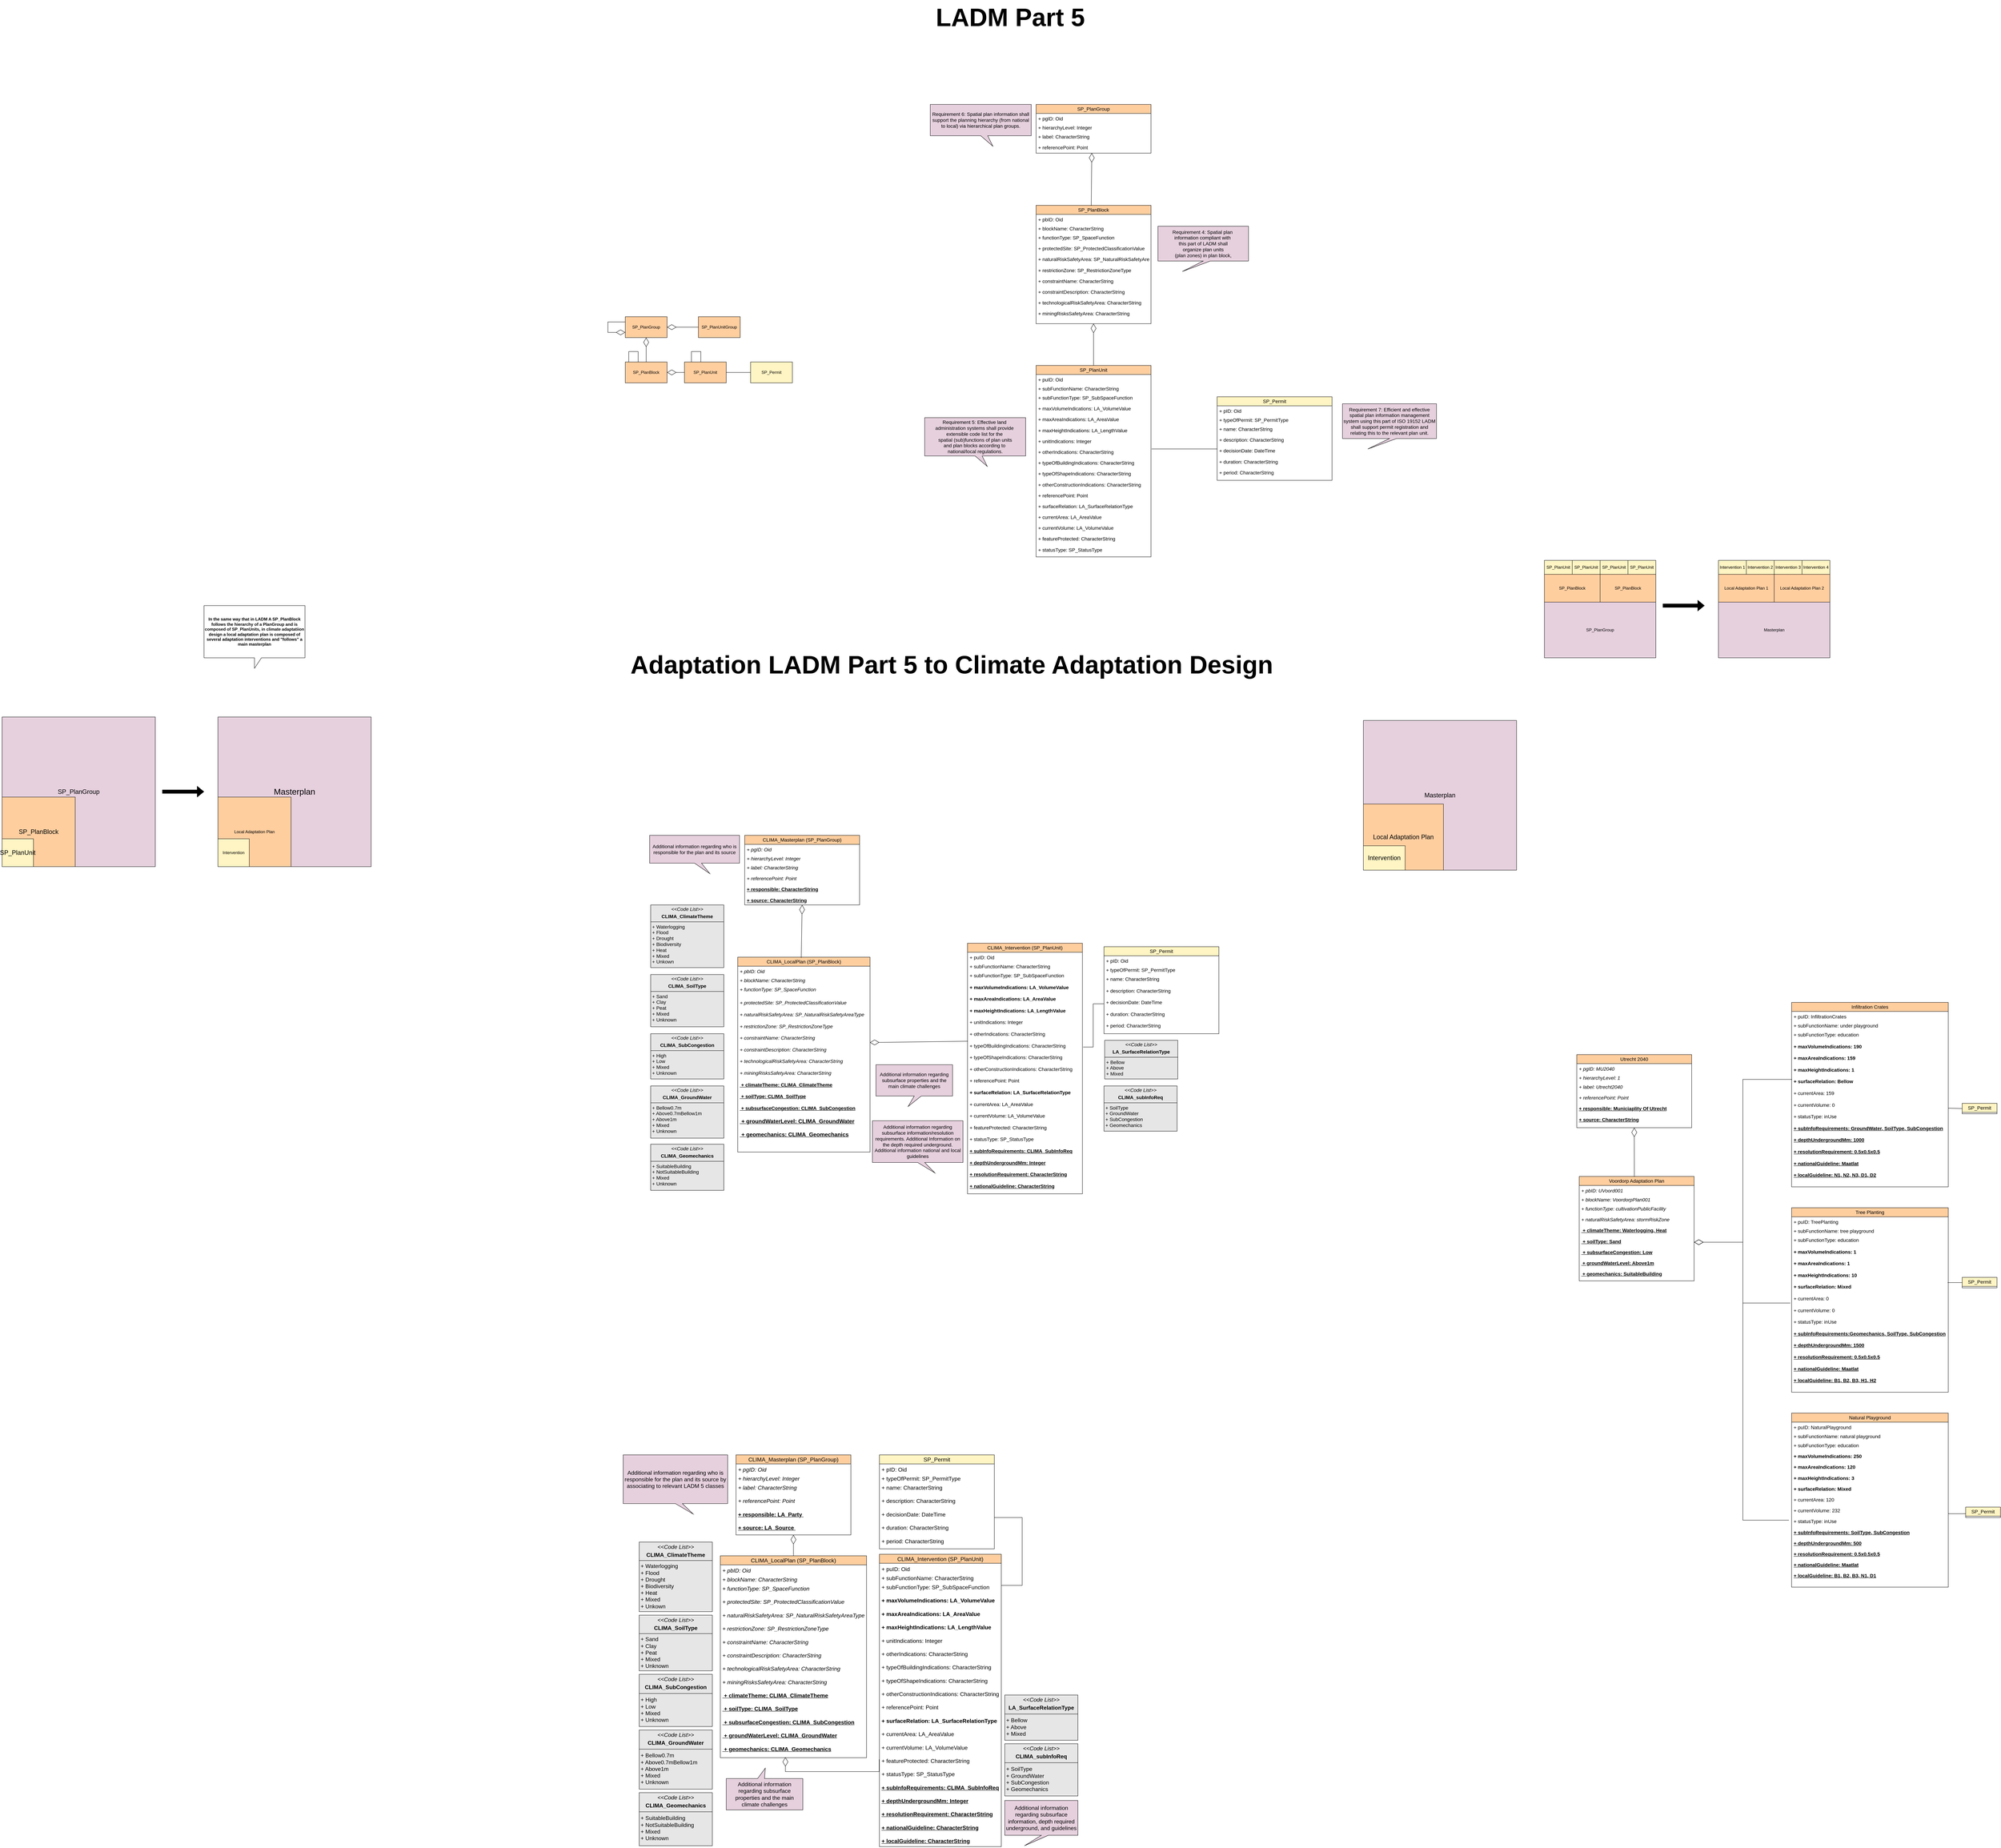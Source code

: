 <mxfile version="24.7.2" type="github">
  <diagram id="C5RBs43oDa-KdzZeNtuy" name="Page-1">
    <mxGraphModel dx="4617" dy="3827" grid="1" gridSize="10" guides="1" tooltips="1" connect="1" arrows="1" fold="1" page="1" pageScale="1" pageWidth="827" pageHeight="1169" math="0" shadow="0">
      <root>
        <mxCell id="WIyWlLk6GJQsqaUBKTNV-0" />
        <mxCell id="WIyWlLk6GJQsqaUBKTNV-1" parent="WIyWlLk6GJQsqaUBKTNV-0" />
        <mxCell id="cNv1dug2NwwHb0u0l6bS-61" value="SP_PlanGroup" style="rounded=0;whiteSpace=wrap;html=1;fillColor=#FFCE9F;" parent="WIyWlLk6GJQsqaUBKTNV-1" vertex="1">
          <mxGeometry x="420" y="-1340" width="120" height="60" as="geometry" />
        </mxCell>
        <mxCell id="cNv1dug2NwwHb0u0l6bS-66" value="SP_PlanUnitGroup" style="rounded=0;whiteSpace=wrap;html=1;fillColor=#FFCE9F;" parent="WIyWlLk6GJQsqaUBKTNV-1" vertex="1">
          <mxGeometry x="630" y="-1340" width="120" height="60" as="geometry" />
        </mxCell>
        <mxCell id="cNv1dug2NwwHb0u0l6bS-67" value="SP_PlanBlock" style="rounded=0;whiteSpace=wrap;html=1;fillColor=#FFCE9F;" parent="WIyWlLk6GJQsqaUBKTNV-1" vertex="1">
          <mxGeometry x="420" y="-1210" width="120" height="60" as="geometry" />
        </mxCell>
        <mxCell id="cNv1dug2NwwHb0u0l6bS-68" value="SP_PlanUnit" style="rounded=0;whiteSpace=wrap;html=1;fillColor=#FFCE9F;" parent="WIyWlLk6GJQsqaUBKTNV-1" vertex="1">
          <mxGeometry x="590" y="-1210" width="120" height="60" as="geometry" />
        </mxCell>
        <mxCell id="cNv1dug2NwwHb0u0l6bS-69" value="SP_Permit" style="rounded=0;whiteSpace=wrap;html=1;fillColor=#FFF4C3;" parent="WIyWlLk6GJQsqaUBKTNV-1" vertex="1">
          <mxGeometry x="780" y="-1210" width="120" height="60" as="geometry" />
        </mxCell>
        <mxCell id="cNv1dug2NwwHb0u0l6bS-70" value="" style="endArrow=diamondThin;endFill=0;endSize=24;html=1;rounded=0;entryX=1;entryY=0.5;entryDx=0;entryDy=0;exitX=0;exitY=0.5;exitDx=0;exitDy=0;" parent="WIyWlLk6GJQsqaUBKTNV-1" source="cNv1dug2NwwHb0u0l6bS-66" target="cNv1dug2NwwHb0u0l6bS-61" edge="1">
          <mxGeometry width="160" relative="1" as="geometry">
            <mxPoint x="420" y="-1050" as="sourcePoint" />
            <mxPoint x="580" y="-1050" as="targetPoint" />
          </mxGeometry>
        </mxCell>
        <mxCell id="cNv1dug2NwwHb0u0l6bS-71" value="" style="endArrow=diamondThin;endFill=0;endSize=24;html=1;rounded=0;entryX=0.5;entryY=1;entryDx=0;entryDy=0;exitX=0.5;exitY=0;exitDx=0;exitDy=0;" parent="WIyWlLk6GJQsqaUBKTNV-1" source="cNv1dug2NwwHb0u0l6bS-67" target="cNv1dug2NwwHb0u0l6bS-61" edge="1">
          <mxGeometry width="160" relative="1" as="geometry">
            <mxPoint x="640" y="-1300" as="sourcePoint" />
            <mxPoint x="550" y="-1300" as="targetPoint" />
          </mxGeometry>
        </mxCell>
        <mxCell id="cNv1dug2NwwHb0u0l6bS-74" value="" style="endArrow=diamondThin;endFill=0;endSize=24;html=1;rounded=0;edgeStyle=orthogonalEdgeStyle;entryX=0;entryY=0.75;entryDx=0;entryDy=0;exitX=0;exitY=0.25;exitDx=0;exitDy=0;" parent="WIyWlLk6GJQsqaUBKTNV-1" source="cNv1dug2NwwHb0u0l6bS-61" target="cNv1dug2NwwHb0u0l6bS-61" edge="1">
          <mxGeometry width="160" relative="1" as="geometry">
            <mxPoint x="120" y="-1200" as="sourcePoint" />
            <mxPoint x="280" y="-1200" as="targetPoint" />
            <Array as="points">
              <mxPoint x="370" y="-1325" />
              <mxPoint x="370" y="-1295" />
            </Array>
          </mxGeometry>
        </mxCell>
        <mxCell id="cNv1dug2NwwHb0u0l6bS-75" value="" style="endArrow=none;html=1;edgeStyle=orthogonalEdgeStyle;rounded=0;" parent="WIyWlLk6GJQsqaUBKTNV-1" target="cNv1dug2NwwHb0u0l6bS-67" edge="1">
          <mxGeometry relative="1" as="geometry">
            <mxPoint x="430" y="-1210" as="sourcePoint" />
            <mxPoint x="350" y="-1270" as="targetPoint" />
            <Array as="points">
              <mxPoint x="430" y="-1210" />
              <mxPoint x="430" y="-1240" />
              <mxPoint x="457" y="-1240" />
            </Array>
          </mxGeometry>
        </mxCell>
        <mxCell id="cNv1dug2NwwHb0u0l6bS-79" value="" style="endArrow=none;html=1;edgeStyle=orthogonalEdgeStyle;rounded=0;" parent="WIyWlLk6GJQsqaUBKTNV-1" edge="1">
          <mxGeometry relative="1" as="geometry">
            <mxPoint x="610" y="-1210" as="sourcePoint" />
            <mxPoint x="637" y="-1210" as="targetPoint" />
            <Array as="points">
              <mxPoint x="610" y="-1210" />
              <mxPoint x="610" y="-1240" />
              <mxPoint x="637" y="-1240" />
            </Array>
          </mxGeometry>
        </mxCell>
        <mxCell id="cNv1dug2NwwHb0u0l6bS-81" value="" style="endArrow=diamondThin;endFill=0;endSize=24;html=1;rounded=0;entryX=1;entryY=0.5;entryDx=0;entryDy=0;exitX=0;exitY=0.5;exitDx=0;exitDy=0;" parent="WIyWlLk6GJQsqaUBKTNV-1" source="cNv1dug2NwwHb0u0l6bS-68" target="cNv1dug2NwwHb0u0l6bS-67" edge="1">
          <mxGeometry width="160" relative="1" as="geometry">
            <mxPoint x="170" y="-1130" as="sourcePoint" />
            <mxPoint x="330" y="-1130" as="targetPoint" />
          </mxGeometry>
        </mxCell>
        <mxCell id="cNv1dug2NwwHb0u0l6bS-82" value="" style="endArrow=none;html=1;edgeStyle=orthogonalEdgeStyle;rounded=0;entryX=0;entryY=0.5;entryDx=0;entryDy=0;exitX=1;exitY=0.5;exitDx=0;exitDy=0;" parent="WIyWlLk6GJQsqaUBKTNV-1" source="cNv1dug2NwwHb0u0l6bS-68" target="cNv1dug2NwwHb0u0l6bS-69" edge="1">
          <mxGeometry relative="1" as="geometry">
            <mxPoint x="240" y="-1210" as="sourcePoint" />
            <mxPoint x="400" y="-1210" as="targetPoint" />
          </mxGeometry>
        </mxCell>
        <mxCell id="cNv1dug2NwwHb0u0l6bS-85" value="&lt;font style=&quot;font-size: 14px;&quot;&gt;SP_PlanUnit&lt;/font&gt;" style="swimlane;fontStyle=0;childLayout=stackLayout;horizontal=1;startSize=26;fillColor=#FFCE9F;horizontalStack=0;resizeParent=1;resizeParentMax=0;resizeLast=0;collapsible=1;marginBottom=0;whiteSpace=wrap;html=1;" parent="WIyWlLk6GJQsqaUBKTNV-1" vertex="1">
          <mxGeometry x="1600" y="-1200" width="330" height="550" as="geometry">
            <mxRectangle x="1810" y="-860" width="100" height="30" as="alternateBounds" />
          </mxGeometry>
        </mxCell>
        <mxCell id="cNv1dug2NwwHb0u0l6bS-86" value="&lt;font style=&quot;font-size: 14px;&quot;&gt;+ puID: Oid&lt;/font&gt;" style="text;strokeColor=none;fillColor=none;align=left;verticalAlign=top;spacingLeft=4;spacingRight=4;overflow=hidden;rotatable=0;points=[[0,0.5],[1,0.5]];portConstraint=eastwest;whiteSpace=wrap;html=1;" parent="cNv1dug2NwwHb0u0l6bS-85" vertex="1">
          <mxGeometry y="26" width="330" height="26" as="geometry" />
        </mxCell>
        <mxCell id="cNv1dug2NwwHb0u0l6bS-87" value="&lt;font style=&quot;font-size: 14px;&quot;&gt;+ subFunctionName: CharacterString&lt;/font&gt;" style="text;strokeColor=none;fillColor=none;align=left;verticalAlign=top;spacingLeft=4;spacingRight=4;overflow=hidden;rotatable=0;points=[[0,0.5],[1,0.5]];portConstraint=eastwest;whiteSpace=wrap;html=1;" parent="cNv1dug2NwwHb0u0l6bS-85" vertex="1">
          <mxGeometry y="52" width="330" height="26" as="geometry" />
        </mxCell>
        <mxCell id="cNv1dug2NwwHb0u0l6bS-88" value="&lt;font style=&quot;font-size: 14px;&quot;&gt;+ subFunctionType: SP_SubSpaceFunction&lt;/font&gt;&lt;div&gt;&lt;br&gt;&lt;/div&gt;&lt;div&gt;&lt;font style=&quot;font-size: 14px;&quot;&gt;+&amp;nbsp;maxVolumeIndications:&amp;nbsp;LA_VolumeValue&lt;/font&gt;&lt;/div&gt;&lt;div&gt;&lt;br&gt;&lt;/div&gt;&lt;div&gt;&lt;font style=&quot;font-size: 14px;&quot;&gt;+&amp;nbsp;maxAreaIndications:&amp;nbsp;LA_AreaValue&lt;/font&gt;&lt;/div&gt;&lt;div&gt;&lt;br&gt;&lt;/div&gt;&lt;div&gt;&lt;font style=&quot;font-size: 14px;&quot;&gt;+&amp;nbsp;maxHeightIndications:&amp;nbsp;LA_LengthValue&lt;/font&gt;&lt;/div&gt;&lt;div&gt;&lt;br&gt;&lt;/div&gt;&lt;div&gt;&lt;font style=&quot;font-size: 14px;&quot;&gt;+&amp;nbsp;unitIndications:&amp;nbsp;Integer&lt;/font&gt;&lt;/div&gt;&lt;div&gt;&lt;br&gt;&lt;/div&gt;&lt;div&gt;&lt;font style=&quot;font-size: 14px;&quot;&gt;+&amp;nbsp;otherIndications:&amp;nbsp;CharacterString&lt;/font&gt;&lt;/div&gt;&lt;div&gt;&lt;br&gt;&lt;/div&gt;&lt;div&gt;&lt;font style=&quot;font-size: 14px;&quot;&gt;+&amp;nbsp;typeOfBuildingIndications:&amp;nbsp;CharacterString&lt;/font&gt;&lt;/div&gt;&lt;div&gt;&lt;br&gt;&lt;/div&gt;&lt;div&gt;&lt;font style=&quot;font-size: 14px;&quot;&gt;+&amp;nbsp;typeOfShapeIndications:&amp;nbsp;CharacterString&lt;/font&gt;&lt;/div&gt;&lt;div&gt;&lt;br&gt;&lt;/div&gt;&lt;div&gt;&lt;font style=&quot;font-size: 14px;&quot;&gt;+&amp;nbsp;otherConstructionIndications:&amp;nbsp;CharacterString&lt;/font&gt;&lt;/div&gt;&lt;div&gt;&lt;br&gt;&lt;/div&gt;&lt;div&gt;&lt;font style=&quot;font-size: 14px;&quot;&gt;+&amp;nbsp;referencePoint:&amp;nbsp;Point&lt;/font&gt;&lt;/div&gt;&lt;div&gt;&lt;br&gt;&lt;/div&gt;&lt;div&gt;&lt;font style=&quot;font-size: 14px;&quot;&gt;+&amp;nbsp;surfaceRelation:&amp;nbsp;LA_SurfaceRelationType&lt;/font&gt;&lt;/div&gt;&lt;div&gt;&lt;br&gt;&lt;/div&gt;&lt;div&gt;&lt;font style=&quot;font-size: 14px;&quot;&gt;+&amp;nbsp;currentArea:&amp;nbsp;LA_AreaValue&lt;/font&gt;&lt;/div&gt;&lt;div&gt;&lt;br&gt;&lt;/div&gt;&lt;div&gt;&lt;font style=&quot;font-size: 14px;&quot;&gt;+&amp;nbsp;currentVolume:&amp;nbsp;LA_VolumeValue&lt;/font&gt;&lt;/div&gt;&lt;div&gt;&lt;br&gt;&lt;/div&gt;&lt;div&gt;&lt;font style=&quot;font-size: 14px;&quot;&gt;+&amp;nbsp;featureProtected:&amp;nbsp;CharacterString&lt;/font&gt;&lt;/div&gt;&lt;div&gt;&lt;br&gt;&lt;/div&gt;&lt;div&gt;&lt;font style=&quot;font-size: 14px;&quot;&gt;+&amp;nbsp;statusType:&amp;nbsp;SP_StatusType&lt;/font&gt;&lt;/div&gt;&lt;div&gt;&lt;br&gt;&lt;/div&gt;&lt;div&gt;&lt;br&gt;&lt;/div&gt;" style="text;strokeColor=none;fillColor=none;align=left;verticalAlign=top;spacingLeft=4;spacingRight=4;overflow=hidden;rotatable=0;points=[[0,0.5],[1,0.5]];portConstraint=eastwest;whiteSpace=wrap;html=1;" parent="cNv1dug2NwwHb0u0l6bS-85" vertex="1">
          <mxGeometry y="78" width="330" height="472" as="geometry" />
        </mxCell>
        <mxCell id="cNv1dug2NwwHb0u0l6bS-97" value="&lt;div&gt;&lt;font style=&quot;font-size: 14px;&quot;&gt;Requirement 4: Spatial plan&amp;nbsp;&lt;/font&gt;&lt;/div&gt;&lt;div&gt;&lt;font style=&quot;font-size: 14px;&quot;&gt;information compliant with&amp;nbsp;&lt;/font&gt;&lt;/div&gt;&lt;div&gt;&lt;font style=&quot;font-size: 14px;&quot;&gt;this part of LADM shall&lt;/font&gt;&lt;/div&gt;&lt;div&gt;&lt;font style=&quot;font-size: 14px;&quot;&gt;organize&lt;span style=&quot;background-color: initial;&quot;&gt;&amp;nbsp;plan units&lt;/span&gt;&lt;/font&gt;&lt;/div&gt;&lt;div&gt;&lt;font style=&quot;font-size: 14px;&quot;&gt;(plan zones) in plan block,&lt;/font&gt;&lt;/div&gt;" style="shape=callout;whiteSpace=wrap;html=1;perimeter=calloutPerimeter;position2=0.27;fillColor=#E6D0DE;" parent="WIyWlLk6GJQsqaUBKTNV-1" vertex="1">
          <mxGeometry x="1950" y="-1600" width="260" height="130" as="geometry" />
        </mxCell>
        <mxCell id="cNv1dug2NwwHb0u0l6bS-98" value="&lt;div&gt;&lt;font style=&quot;font-size: 14px;&quot;&gt;Requirement 5: Effective land&amp;nbsp;&lt;/font&gt;&lt;/div&gt;&lt;div&gt;&lt;font style=&quot;font-size: 14px;&quot;&gt;administration&amp;nbsp;&lt;span style=&quot;background-color: initial;&quot;&gt;systems&amp;nbsp;&lt;/span&gt;&lt;span style=&quot;background-color: initial;&quot;&gt;shall provide&amp;nbsp;&lt;/span&gt;&lt;/font&gt;&lt;/div&gt;&lt;div&gt;&lt;span style=&quot;background-color: initial;&quot;&gt;&lt;font style=&quot;font-size: 14px;&quot;&gt;extensible code list for the&amp;nbsp;&lt;/font&gt;&lt;/span&gt;&lt;/div&gt;&lt;div&gt;&lt;span style=&quot;background-color: initial;&quot;&gt;&lt;font style=&quot;font-size: 14px;&quot;&gt;spatial (sub)functions of plan units&lt;/font&gt;&lt;/span&gt;&lt;/div&gt;&lt;div&gt;&lt;font style=&quot;font-size: 14px;&quot;&gt;and plan blocks according to&amp;nbsp;&lt;/font&gt;&lt;/div&gt;&lt;div&gt;&lt;font style=&quot;font-size: 14px;&quot;&gt;national/local regulations.&lt;/font&gt;&lt;/div&gt;" style="shape=callout;whiteSpace=wrap;html=1;perimeter=calloutPerimeter;fillColor=#E6D0DE;position2=0.62;" parent="WIyWlLk6GJQsqaUBKTNV-1" vertex="1">
          <mxGeometry x="1280" y="-1050" width="290" height="140" as="geometry" />
        </mxCell>
        <mxCell id="cNv1dug2NwwHb0u0l6bS-99" value="&lt;font style=&quot;font-size: 14px;&quot;&gt;SP_PlanBlock&lt;/font&gt;" style="swimlane;fontStyle=0;childLayout=stackLayout;horizontal=1;startSize=26;fillColor=#FFCE9F;horizontalStack=0;resizeParent=1;resizeParentMax=0;resizeLast=0;collapsible=1;marginBottom=0;whiteSpace=wrap;html=1;" parent="WIyWlLk6GJQsqaUBKTNV-1" vertex="1">
          <mxGeometry x="1600" y="-1660" width="330" height="340" as="geometry">
            <mxRectangle x="1810" y="-860" width="100" height="30" as="alternateBounds" />
          </mxGeometry>
        </mxCell>
        <mxCell id="cNv1dug2NwwHb0u0l6bS-100" value="&lt;font style=&quot;font-size: 14px;&quot;&gt;+ pbID: Oid&lt;/font&gt;" style="text;strokeColor=none;fillColor=none;align=left;verticalAlign=top;spacingLeft=4;spacingRight=4;overflow=hidden;rotatable=0;points=[[0,0.5],[1,0.5]];portConstraint=eastwest;whiteSpace=wrap;html=1;" parent="cNv1dug2NwwHb0u0l6bS-99" vertex="1">
          <mxGeometry y="26" width="330" height="26" as="geometry" />
        </mxCell>
        <mxCell id="cNv1dug2NwwHb0u0l6bS-101" value="&lt;font style=&quot;font-size: 14px;&quot;&gt;+ blockName: CharacterString&lt;/font&gt;" style="text;strokeColor=none;fillColor=none;align=left;verticalAlign=top;spacingLeft=4;spacingRight=4;overflow=hidden;rotatable=0;points=[[0,0.5],[1,0.5]];portConstraint=eastwest;whiteSpace=wrap;html=1;" parent="cNv1dug2NwwHb0u0l6bS-99" vertex="1">
          <mxGeometry y="52" width="330" height="26" as="geometry" />
        </mxCell>
        <mxCell id="cNv1dug2NwwHb0u0l6bS-102" value="&lt;font style=&quot;font-size: 14px;&quot;&gt;+ functionType: SP_SpaceFunction&lt;/font&gt;&lt;div&gt;&lt;br&gt;&lt;/div&gt;&lt;div&gt;&lt;font style=&quot;font-size: 14px;&quot;&gt;+ protectedSite: SP_ProtectedClassificationValue&lt;/font&gt;&lt;br&gt;&lt;div&gt;&lt;br&gt;&lt;/div&gt;&lt;div&gt;&lt;font style=&quot;font-size: 14px;&quot;&gt;+&amp;nbsp;naturalRiskSafetyArea:&amp;nbsp;SP_NaturalRiskSafetyAreaType&lt;/font&gt;&lt;/div&gt;&lt;div&gt;&lt;br&gt;&lt;/div&gt;&lt;div&gt;&lt;font style=&quot;font-size: 14px;&quot;&gt;+&amp;nbsp;restrictionZone:&amp;nbsp;SP_RestrictionZoneType&lt;/font&gt;&lt;/div&gt;&lt;div&gt;&lt;br&gt;&lt;/div&gt;&lt;div&gt;&lt;font style=&quot;font-size: 14px;&quot;&gt;+&amp;nbsp;constraintName:&amp;nbsp;CharacterString&lt;/font&gt;&lt;/div&gt;&lt;div&gt;&lt;br&gt;&lt;/div&gt;&lt;div&gt;&lt;font style=&quot;font-size: 14px;&quot;&gt;+&amp;nbsp;constraintDescription:&amp;nbsp;CharacterString&lt;/font&gt;&lt;/div&gt;&lt;div&gt;&lt;br&gt;&lt;/div&gt;&lt;div&gt;&lt;font style=&quot;font-size: 14px;&quot;&gt;+&amp;nbsp;&lt;span style=&quot;background-color: initial;&quot;&gt;technologicalRiskSafetyAre&lt;/span&gt;&lt;span style=&quot;background-color: initial;&quot;&gt;a&lt;/span&gt;:&amp;nbsp;CharacterString&lt;/font&gt;&lt;/div&gt;&lt;div&gt;&lt;br&gt;&lt;/div&gt;&lt;div&gt;&lt;font style=&quot;font-size: 14px;&quot;&gt;+&amp;nbsp;miningRisksSafetyArea:&amp;nbsp;CharacterString&lt;/font&gt;&lt;/div&gt;&lt;div&gt;&lt;br&gt;&lt;/div&gt;&lt;div&gt;&lt;br&gt;&lt;/div&gt;&lt;/div&gt;" style="text;strokeColor=none;fillColor=none;align=left;verticalAlign=top;spacingLeft=4;spacingRight=4;overflow=hidden;rotatable=0;points=[[0,0.5],[1,0.5]];portConstraint=eastwest;whiteSpace=wrap;html=1;" parent="cNv1dug2NwwHb0u0l6bS-99" vertex="1">
          <mxGeometry y="78" width="330" height="262" as="geometry" />
        </mxCell>
        <mxCell id="cNv1dug2NwwHb0u0l6bS-103" value="" style="endArrow=diamondThin;endFill=0;endSize=24;html=1;rounded=0;exitX=0.5;exitY=0;exitDx=0;exitDy=0;" parent="WIyWlLk6GJQsqaUBKTNV-1" source="cNv1dug2NwwHb0u0l6bS-85" target="cNv1dug2NwwHb0u0l6bS-102" edge="1">
          <mxGeometry width="160" relative="1" as="geometry">
            <mxPoint x="1950" y="-1200" as="sourcePoint" />
            <mxPoint x="1768" y="-1340" as="targetPoint" />
          </mxGeometry>
        </mxCell>
        <mxCell id="cNv1dug2NwwHb0u0l6bS-104" value="&lt;font style=&quot;font-size: 14px;&quot;&gt;SP_PlanGroup&lt;/font&gt;" style="swimlane;fontStyle=0;childLayout=stackLayout;horizontal=1;startSize=26;fillColor=#FFCE9F;horizontalStack=0;resizeParent=1;resizeParentMax=0;resizeLast=0;collapsible=1;marginBottom=0;whiteSpace=wrap;html=1;" parent="WIyWlLk6GJQsqaUBKTNV-1" vertex="1">
          <mxGeometry x="1600" y="-1950" width="330" height="140" as="geometry">
            <mxRectangle x="1810" y="-860" width="100" height="30" as="alternateBounds" />
          </mxGeometry>
        </mxCell>
        <mxCell id="cNv1dug2NwwHb0u0l6bS-105" value="&lt;font style=&quot;font-size: 14px;&quot;&gt;+ pgID: Oid&lt;/font&gt;" style="text;strokeColor=none;fillColor=none;align=left;verticalAlign=top;spacingLeft=4;spacingRight=4;overflow=hidden;rotatable=0;points=[[0,0.5],[1,0.5]];portConstraint=eastwest;whiteSpace=wrap;html=1;" parent="cNv1dug2NwwHb0u0l6bS-104" vertex="1">
          <mxGeometry y="26" width="330" height="26" as="geometry" />
        </mxCell>
        <mxCell id="cNv1dug2NwwHb0u0l6bS-106" value="&lt;font style=&quot;font-size: 14px;&quot;&gt;+ hierarchyLevel: Integer&lt;/font&gt;" style="text;strokeColor=none;fillColor=none;align=left;verticalAlign=top;spacingLeft=4;spacingRight=4;overflow=hidden;rotatable=0;points=[[0,0.5],[1,0.5]];portConstraint=eastwest;whiteSpace=wrap;html=1;" parent="cNv1dug2NwwHb0u0l6bS-104" vertex="1">
          <mxGeometry y="52" width="330" height="26" as="geometry" />
        </mxCell>
        <mxCell id="cNv1dug2NwwHb0u0l6bS-107" value="&lt;font style=&quot;font-size: 14px;&quot;&gt;+ label: CharacterString&lt;/font&gt;&lt;div&gt;&lt;br&gt;&lt;/div&gt;&lt;div&gt;&lt;font style=&quot;font-size: 14px;&quot;&gt;+ referencePoint:&amp;nbsp;Point&lt;/font&gt;&lt;div&gt;&lt;br&gt;&lt;/div&gt;&lt;div&gt;&lt;br&gt;&lt;/div&gt;&lt;/div&gt;" style="text;strokeColor=none;fillColor=none;align=left;verticalAlign=top;spacingLeft=4;spacingRight=4;overflow=hidden;rotatable=0;points=[[0,0.5],[1,0.5]];portConstraint=eastwest;whiteSpace=wrap;html=1;" parent="cNv1dug2NwwHb0u0l6bS-104" vertex="1">
          <mxGeometry y="78" width="330" height="62" as="geometry" />
        </mxCell>
        <mxCell id="cNv1dug2NwwHb0u0l6bS-110" value="" style="endArrow=diamondThin;endFill=0;endSize=24;html=1;rounded=0;exitX=0.48;exitY=0.003;exitDx=0;exitDy=0;exitPerimeter=0;" parent="WIyWlLk6GJQsqaUBKTNV-1" source="cNv1dug2NwwHb0u0l6bS-99" edge="1">
          <mxGeometry width="160" relative="1" as="geometry">
            <mxPoint x="1760" y="-1660" as="sourcePoint" />
            <mxPoint x="1760" y="-1810" as="targetPoint" />
          </mxGeometry>
        </mxCell>
        <mxCell id="cNv1dug2NwwHb0u0l6bS-115" value="&lt;font style=&quot;font-size: 14px;&quot;&gt;SP_Permit&lt;/font&gt;" style="swimlane;fontStyle=0;childLayout=stackLayout;horizontal=1;startSize=26;fillColor=#FFF4C3;horizontalStack=0;resizeParent=1;resizeParentMax=0;resizeLast=0;collapsible=1;marginBottom=0;whiteSpace=wrap;html=1;" parent="WIyWlLk6GJQsqaUBKTNV-1" vertex="1">
          <mxGeometry x="2120" y="-1110" width="330" height="240" as="geometry">
            <mxRectangle x="1810" y="-860" width="100" height="30" as="alternateBounds" />
          </mxGeometry>
        </mxCell>
        <mxCell id="cNv1dug2NwwHb0u0l6bS-116" value="&lt;font style=&quot;font-size: 14px;&quot;&gt;+ pID: Oid&lt;/font&gt;" style="text;strokeColor=none;fillColor=none;align=left;verticalAlign=top;spacingLeft=4;spacingRight=4;overflow=hidden;rotatable=0;points=[[0,0.5],[1,0.5]];portConstraint=eastwest;whiteSpace=wrap;html=1;" parent="cNv1dug2NwwHb0u0l6bS-115" vertex="1">
          <mxGeometry y="26" width="330" height="26" as="geometry" />
        </mxCell>
        <mxCell id="cNv1dug2NwwHb0u0l6bS-117" value="&lt;font style=&quot;font-size: 14px;&quot;&gt;+ typeOfPermit:&amp;nbsp;SP_PermitType&lt;/font&gt;" style="text;strokeColor=none;fillColor=none;align=left;verticalAlign=top;spacingLeft=4;spacingRight=4;overflow=hidden;rotatable=0;points=[[0,0.5],[1,0.5]];portConstraint=eastwest;whiteSpace=wrap;html=1;" parent="cNv1dug2NwwHb0u0l6bS-115" vertex="1">
          <mxGeometry y="52" width="330" height="26" as="geometry" />
        </mxCell>
        <mxCell id="cNv1dug2NwwHb0u0l6bS-118" value="&lt;font style=&quot;font-size: 14px;&quot;&gt;+ name: CharacterString&lt;/font&gt;&lt;div&gt;&lt;br&gt;&lt;div&gt;&lt;font style=&quot;font-size: 14px;&quot;&gt;+ description:&amp;nbsp;CharacterString&lt;/font&gt;&lt;/div&gt;&lt;div&gt;&lt;br&gt;&lt;div&gt;&lt;font style=&quot;font-size: 14px;&quot;&gt;+&amp;nbsp;decisionDate:&amp;nbsp;DateTime&lt;/font&gt;&lt;/div&gt;&lt;div&gt;&lt;br&gt;&lt;/div&gt;&lt;div&gt;&lt;font style=&quot;font-size: 14px;&quot;&gt;+&amp;nbsp;duration:&amp;nbsp;CharacterString&lt;/font&gt;&lt;/div&gt;&lt;div&gt;&lt;br&gt;&lt;/div&gt;&lt;div&gt;&lt;font style=&quot;font-size: 14px;&quot;&gt;+&amp;nbsp;period:&amp;nbsp;CharacterString&lt;/font&gt;&lt;/div&gt;&lt;div&gt;&lt;br&gt;&lt;/div&gt;&lt;div&gt;&lt;br&gt;&lt;/div&gt;&lt;/div&gt;&lt;/div&gt;" style="text;strokeColor=none;fillColor=none;align=left;verticalAlign=top;spacingLeft=4;spacingRight=4;overflow=hidden;rotatable=0;points=[[0,0.5],[1,0.5]];portConstraint=eastwest;whiteSpace=wrap;html=1;" parent="cNv1dug2NwwHb0u0l6bS-115" vertex="1">
          <mxGeometry y="78" width="330" height="162" as="geometry" />
        </mxCell>
        <mxCell id="cNv1dug2NwwHb0u0l6bS-120" value="" style="endArrow=none;html=1;edgeStyle=orthogonalEdgeStyle;rounded=0;entryX=0;entryY=0.5;entryDx=0;entryDy=0;exitX=1.006;exitY=0.343;exitDx=0;exitDy=0;exitPerimeter=0;" parent="WIyWlLk6GJQsqaUBKTNV-1" source="cNv1dug2NwwHb0u0l6bS-88" target="cNv1dug2NwwHb0u0l6bS-118" edge="1">
          <mxGeometry relative="1" as="geometry">
            <mxPoint x="1910" y="-1000" as="sourcePoint" />
            <mxPoint x="2070" y="-1000" as="targetPoint" />
            <Array as="points">
              <mxPoint x="2120" y="-960" />
            </Array>
          </mxGeometry>
        </mxCell>
        <mxCell id="cNv1dug2NwwHb0u0l6bS-123" value="&lt;div&gt;&lt;font style=&quot;font-size: 14px;&quot;&gt;Requirement 7: Efficient and effective spatial plan information management system using this&lt;/font&gt; &lt;font style=&quot;font-size: 14px;&quot;&gt;part of&amp;nbsp;&lt;span style=&quot;background-color: initial;&quot;&gt;ISO 19152 LADM shall support permit registration and relating this to the relevant plan unit.&lt;/span&gt;&lt;/font&gt;&lt;/div&gt;" style="shape=callout;whiteSpace=wrap;html=1;perimeter=calloutPerimeter;position2=0.27;fillColor=#E6D0DE;" parent="WIyWlLk6GJQsqaUBKTNV-1" vertex="1">
          <mxGeometry x="2480" y="-1090" width="270" height="130" as="geometry" />
        </mxCell>
        <mxCell id="cNv1dug2NwwHb0u0l6bS-124" value="SP_PlanGroup" style="rounded=0;whiteSpace=wrap;html=1;fillColor=#E6D0DE;" parent="WIyWlLk6GJQsqaUBKTNV-1" vertex="1">
          <mxGeometry x="3060" y="-520" width="320" height="160" as="geometry" />
        </mxCell>
        <mxCell id="cNv1dug2NwwHb0u0l6bS-126" value="SP_PlanBlock" style="rounded=0;whiteSpace=wrap;html=1;fillColor=#FFCE9F;" parent="WIyWlLk6GJQsqaUBKTNV-1" vertex="1">
          <mxGeometry x="3060" y="-600" width="160" height="80" as="geometry" />
        </mxCell>
        <mxCell id="cNv1dug2NwwHb0u0l6bS-139" value="SP_PlanBlock" style="rounded=0;whiteSpace=wrap;html=1;fillColor=#FFCE9F;" parent="WIyWlLk6GJQsqaUBKTNV-1" vertex="1">
          <mxGeometry x="3220" y="-600" width="160" height="80" as="geometry" />
        </mxCell>
        <mxCell id="cNv1dug2NwwHb0u0l6bS-145" value="SP_PlanUnit" style="rounded=0;whiteSpace=wrap;html=1;fillColor=#FFF4C3;" parent="WIyWlLk6GJQsqaUBKTNV-1" vertex="1">
          <mxGeometry x="3060" y="-640" width="80" height="40" as="geometry" />
        </mxCell>
        <mxCell id="cNv1dug2NwwHb0u0l6bS-147" value="SP_PlanUnit" style="rounded=0;whiteSpace=wrap;html=1;fillColor=#FFF4C3;" parent="WIyWlLk6GJQsqaUBKTNV-1" vertex="1">
          <mxGeometry x="3140" y="-640" width="80" height="40" as="geometry" />
        </mxCell>
        <mxCell id="cNv1dug2NwwHb0u0l6bS-148" value="SP_PlanUnit" style="rounded=0;whiteSpace=wrap;html=1;fillColor=#FFF4C3;" parent="WIyWlLk6GJQsqaUBKTNV-1" vertex="1">
          <mxGeometry x="3220" y="-640" width="80" height="40" as="geometry" />
        </mxCell>
        <mxCell id="cNv1dug2NwwHb0u0l6bS-149" value="SP_PlanUnit" style="rounded=0;whiteSpace=wrap;html=1;fillColor=#FFF4C3;" parent="WIyWlLk6GJQsqaUBKTNV-1" vertex="1">
          <mxGeometry x="3300" y="-640" width="80" height="40" as="geometry" />
        </mxCell>
        <mxCell id="cNv1dug2NwwHb0u0l6bS-150" value="&lt;font style=&quot;font-size: 18px;&quot;&gt;SP_PlanGroup&lt;/font&gt;" style="rounded=0;whiteSpace=wrap;html=1;fillColor=#E6D0DE;" parent="WIyWlLk6GJQsqaUBKTNV-1" vertex="1">
          <mxGeometry x="-1370" y="-190" width="440" height="430" as="geometry" />
        </mxCell>
        <mxCell id="cNv1dug2NwwHb0u0l6bS-151" value="&lt;font style=&quot;font-size: 18px;&quot;&gt;SP_PlanBlock&lt;/font&gt;" style="rounded=0;whiteSpace=wrap;html=1;fillColor=#FFCE9F;" parent="WIyWlLk6GJQsqaUBKTNV-1" vertex="1">
          <mxGeometry x="-1370" y="40" width="210" height="200" as="geometry" />
        </mxCell>
        <mxCell id="cNv1dug2NwwHb0u0l6bS-157" value="&lt;font style=&quot;font-size: 18px;&quot;&gt;SP_PlanUnit&lt;/font&gt;" style="rounded=0;whiteSpace=wrap;html=1;fillColor=#FFF4C3;" parent="WIyWlLk6GJQsqaUBKTNV-1" vertex="1">
          <mxGeometry x="-1370" y="160" width="90" height="80" as="geometry" />
        </mxCell>
        <mxCell id="cNv1dug2NwwHb0u0l6bS-158" value="&lt;font style=&quot;font-size: 24px;&quot;&gt;Masterplan&lt;/font&gt;" style="rounded=0;whiteSpace=wrap;html=1;fillColor=#E6D0DE;" parent="WIyWlLk6GJQsqaUBKTNV-1" vertex="1">
          <mxGeometry x="-750" y="-190" width="440" height="430" as="geometry" />
        </mxCell>
        <mxCell id="cNv1dug2NwwHb0u0l6bS-159" value="Local Adaptation Plan" style="rounded=0;whiteSpace=wrap;html=1;fillColor=#FFCE9F;" parent="WIyWlLk6GJQsqaUBKTNV-1" vertex="1">
          <mxGeometry x="-750" y="40" width="210" height="200" as="geometry" />
        </mxCell>
        <mxCell id="cNv1dug2NwwHb0u0l6bS-160" value="Intervention" style="rounded=0;whiteSpace=wrap;html=1;fillColor=#FFF4C3;" parent="WIyWlLk6GJQsqaUBKTNV-1" vertex="1">
          <mxGeometry x="-750" y="160" width="90" height="80" as="geometry" />
        </mxCell>
        <mxCell id="8PfWSfrLphycb07iS4tt-0" value="&lt;font style=&quot;font-size: 14px;&quot;&gt;CLIMA_Intervention (SP_PlanUnit)&lt;/font&gt;" style="swimlane;fontStyle=0;childLayout=stackLayout;horizontal=1;startSize=26;fillColor=#FFCE9F;horizontalStack=0;resizeParent=1;resizeParentMax=0;resizeLast=0;collapsible=1;marginBottom=0;whiteSpace=wrap;html=1;" parent="WIyWlLk6GJQsqaUBKTNV-1" vertex="1">
          <mxGeometry x="1403" y="460" width="330" height="720" as="geometry">
            <mxRectangle x="1810" y="-860" width="100" height="30" as="alternateBounds" />
          </mxGeometry>
        </mxCell>
        <mxCell id="8PfWSfrLphycb07iS4tt-1" value="&lt;font style=&quot;font-size: 14px;&quot;&gt;+ puID: Oid&lt;/font&gt;" style="text;strokeColor=none;fillColor=none;align=left;verticalAlign=top;spacingLeft=4;spacingRight=4;overflow=hidden;rotatable=0;points=[[0,0.5],[1,0.5]];portConstraint=eastwest;whiteSpace=wrap;html=1;" parent="8PfWSfrLphycb07iS4tt-0" vertex="1">
          <mxGeometry y="26" width="330" height="26" as="geometry" />
        </mxCell>
        <mxCell id="8PfWSfrLphycb07iS4tt-2" value="&lt;font style=&quot;font-size: 14px;&quot;&gt;+ subFunctionName: CharacterString&lt;/font&gt;" style="text;strokeColor=none;fillColor=none;align=left;verticalAlign=top;spacingLeft=4;spacingRight=4;overflow=hidden;rotatable=0;points=[[0,0.5],[1,0.5]];portConstraint=eastwest;whiteSpace=wrap;html=1;" parent="8PfWSfrLphycb07iS4tt-0" vertex="1">
          <mxGeometry y="52" width="330" height="26" as="geometry" />
        </mxCell>
        <mxCell id="8PfWSfrLphycb07iS4tt-3" value="&lt;font style=&quot;font-size: 14px;&quot;&gt;+ subFunctionType: SP_SubSpaceFunction&lt;/font&gt;&lt;div&gt;&lt;font style=&quot;font-size: 14px;&quot;&gt;&lt;br&gt;&lt;/font&gt;&lt;/div&gt;&lt;div&gt;&lt;b&gt;&lt;font style=&quot;font-size: 14px;&quot;&gt;+&amp;nbsp;maxVolumeIndications:&amp;nbsp;LA_VolumeValue&lt;/font&gt;&lt;/b&gt;&lt;/div&gt;&lt;div&gt;&lt;b&gt;&lt;font style=&quot;font-size: 14px;&quot;&gt;&lt;br&gt;&lt;/font&gt;&lt;/b&gt;&lt;/div&gt;&lt;div&gt;&lt;b&gt;&lt;font style=&quot;font-size: 14px;&quot;&gt;+&amp;nbsp;maxAreaIndications:&amp;nbsp;LA_AreaValue&lt;/font&gt;&lt;/b&gt;&lt;/div&gt;&lt;div&gt;&lt;b&gt;&lt;font style=&quot;font-size: 14px;&quot;&gt;&lt;br&gt;&lt;/font&gt;&lt;/b&gt;&lt;/div&gt;&lt;div&gt;&lt;b&gt;&lt;font style=&quot;font-size: 14px;&quot;&gt;+&amp;nbsp;maxHeightIndications:&amp;nbsp;LA_LengthValue&lt;/font&gt;&lt;/b&gt;&lt;/div&gt;&lt;div&gt;&lt;font style=&quot;font-size: 14px;&quot;&gt;&lt;br&gt;&lt;/font&gt;&lt;/div&gt;&lt;div&gt;&lt;font style=&quot;font-size: 14px;&quot;&gt;+&amp;nbsp;unitIndications:&amp;nbsp;Integer&lt;/font&gt;&lt;/div&gt;&lt;div&gt;&lt;font style=&quot;font-size: 14px;&quot;&gt;&lt;br&gt;&lt;/font&gt;&lt;/div&gt;&lt;div&gt;&lt;font style=&quot;font-size: 14px;&quot;&gt;+&amp;nbsp;otherIndications:&amp;nbsp;CharacterString&lt;/font&gt;&lt;/div&gt;&lt;div&gt;&lt;font style=&quot;font-size: 14px;&quot;&gt;&lt;br&gt;&lt;/font&gt;&lt;/div&gt;&lt;div&gt;&lt;font style=&quot;font-size: 14px;&quot;&gt;+&amp;nbsp;typeOfBuildingIndications:&amp;nbsp;CharacterString&lt;/font&gt;&lt;/div&gt;&lt;div&gt;&lt;font style=&quot;font-size: 14px;&quot;&gt;&lt;br&gt;&lt;/font&gt;&lt;/div&gt;&lt;div&gt;&lt;font style=&quot;font-size: 14px;&quot;&gt;+&amp;nbsp;typeOfShapeIndications:&amp;nbsp;CharacterString&lt;/font&gt;&lt;/div&gt;&lt;div&gt;&lt;font style=&quot;font-size: 14px;&quot;&gt;&lt;br&gt;&lt;/font&gt;&lt;/div&gt;&lt;div&gt;&lt;font style=&quot;font-size: 14px;&quot;&gt;+&amp;nbsp;otherConstructionIndications:&amp;nbsp;CharacterString&lt;/font&gt;&lt;/div&gt;&lt;div&gt;&lt;font style=&quot;font-size: 14px;&quot;&gt;&lt;br&gt;&lt;/font&gt;&lt;/div&gt;&lt;div&gt;&lt;font style=&quot;font-size: 14px;&quot;&gt;+&amp;nbsp;referencePoint:&amp;nbsp;Point&lt;/font&gt;&lt;/div&gt;&lt;div&gt;&lt;font style=&quot;font-size: 14px;&quot;&gt;&lt;br&gt;&lt;/font&gt;&lt;/div&gt;&lt;div&gt;&lt;b&gt;&lt;font style=&quot;font-size: 14px;&quot;&gt;+&amp;nbsp;surfaceRelation:&amp;nbsp;LA_SurfaceRelationType&lt;/font&gt;&lt;/b&gt;&lt;/div&gt;&lt;div&gt;&lt;font style=&quot;font-size: 14px;&quot;&gt;&lt;br&gt;&lt;/font&gt;&lt;/div&gt;&lt;div&gt;&lt;font style=&quot;font-size: 14px;&quot;&gt;+&amp;nbsp;currentArea:&amp;nbsp;LA_AreaValue&lt;/font&gt;&lt;/div&gt;&lt;div&gt;&lt;font style=&quot;font-size: 14px;&quot;&gt;&lt;br&gt;&lt;/font&gt;&lt;/div&gt;&lt;div&gt;&lt;font style=&quot;font-size: 14px;&quot;&gt;+&amp;nbsp;currentVolume:&amp;nbsp;LA_VolumeValue&lt;/font&gt;&lt;/div&gt;&lt;div&gt;&lt;font style=&quot;font-size: 14px;&quot;&gt;&lt;br&gt;&lt;/font&gt;&lt;/div&gt;&lt;div&gt;&lt;font style=&quot;font-size: 14px;&quot;&gt;+&amp;nbsp;featureProtected:&amp;nbsp;CharacterString&lt;/font&gt;&lt;/div&gt;&lt;div&gt;&lt;font style=&quot;font-size: 14px;&quot;&gt;&lt;br&gt;&lt;/font&gt;&lt;/div&gt;&lt;div&gt;&lt;font style=&quot;font-size: 14px;&quot;&gt;+&amp;nbsp;statusType:&amp;nbsp;SP_StatusType&lt;/font&gt;&lt;/div&gt;&lt;div&gt;&lt;font style=&quot;font-size: 14px;&quot;&gt;&lt;br&gt;&lt;/font&gt;&lt;/div&gt;&lt;div&gt;&lt;b&gt;&lt;u&gt;&lt;font style=&quot;font-size: 14px;&quot;&gt;+ subInfoRequirements: CLIMA_SubInfoReq&lt;/font&gt;&lt;/u&gt;&lt;/b&gt;&lt;/div&gt;&lt;div&gt;&lt;b&gt;&lt;u&gt;&lt;font style=&quot;font-size: 14px;&quot;&gt;&lt;br&gt;&lt;/font&gt;&lt;/u&gt;&lt;/b&gt;&lt;/div&gt;&lt;div&gt;&lt;b&gt;&lt;u&gt;&lt;font style=&quot;font-size: 14px;&quot;&gt;+ depthUndergroundMm: Integer&lt;/font&gt;&lt;/u&gt;&lt;/b&gt;&lt;/div&gt;&lt;div&gt;&lt;b&gt;&lt;u&gt;&lt;font style=&quot;font-size: 14px;&quot;&gt;&lt;br&gt;&lt;/font&gt;&lt;/u&gt;&lt;/b&gt;&lt;/div&gt;&lt;div&gt;&lt;b&gt;&lt;u&gt;&lt;font style=&quot;font-size: 14px;&quot;&gt;+ resolutionRequirement:&amp;nbsp;&lt;span style=&quot;background-color: initial;&quot;&gt;CharacterString&lt;/span&gt;&lt;/font&gt;&lt;/u&gt;&lt;/b&gt;&lt;/div&gt;&lt;div&gt;&lt;b&gt;&lt;u&gt;&lt;span style=&quot;background-color: initial;&quot;&gt;&lt;font style=&quot;font-size: 14px;&quot;&gt;&lt;br&gt;&lt;/font&gt;&lt;/span&gt;&lt;/u&gt;&lt;/b&gt;&lt;/div&gt;&lt;div&gt;&lt;font style=&quot;font-size: 14px;&quot;&gt;&lt;b&gt;&lt;u&gt;&lt;span style=&quot;background-color: initial;&quot;&gt;+ nationalGuideline:&amp;nbsp;&lt;/span&gt;&lt;/u&gt;&lt;/b&gt;&lt;b style=&quot;background-color: initial;&quot;&gt;&lt;u&gt;&lt;span style=&quot;background-color: initial;&quot;&gt;CharacterString&lt;/span&gt;&lt;/u&gt;&lt;/b&gt;&lt;/font&gt;&lt;/div&gt;&lt;div&gt;&lt;b style=&quot;background-color: initial;&quot;&gt;&lt;u&gt;&lt;span style=&quot;background-color: initial;&quot;&gt;&lt;font style=&quot;font-size: 14px;&quot;&gt;&lt;br&gt;&lt;/font&gt;&lt;/span&gt;&lt;/u&gt;&lt;/b&gt;&lt;/div&gt;&lt;div&gt;&lt;font style=&quot;font-size: 14px;&quot;&gt;&lt;b style=&quot;background-color: initial;&quot;&gt;&lt;u&gt;&lt;span style=&quot;background-color: initial;&quot;&gt;+ localGuideline:&amp;nbsp;&lt;/span&gt;&lt;/u&gt;&lt;/b&gt;&lt;b style=&quot;background-color: initial;&quot;&gt;&lt;u&gt;&lt;span style=&quot;background-color: initial;&quot;&gt;CharacterString&lt;/span&gt;&lt;/u&gt;&lt;/b&gt;&lt;/font&gt;&lt;/div&gt;&lt;div&gt;&lt;span style=&quot;background-color: initial;&quot;&gt;&lt;font size=&quot;3&quot;&gt;&lt;br&gt;&lt;/font&gt;&lt;/span&gt;&lt;/div&gt;&lt;div&gt;&lt;span style=&quot;background-color: initial;&quot;&gt;&lt;font size=&quot;3&quot;&gt;&lt;br&gt;&lt;/font&gt;&lt;/span&gt;&lt;/div&gt;&lt;div&gt;&lt;font size=&quot;3&quot;&gt;&lt;br&gt;&lt;/font&gt;&lt;/div&gt;&lt;div&gt;&lt;font size=&quot;3&quot;&gt;&lt;br&gt;&lt;/font&gt;&lt;/div&gt;&lt;div&gt;&lt;br&gt;&lt;/div&gt;" style="text;strokeColor=none;fillColor=none;align=left;verticalAlign=top;spacingLeft=4;spacingRight=4;overflow=hidden;rotatable=0;points=[[0,0.5],[1,0.5]];portConstraint=eastwest;whiteSpace=wrap;html=1;" parent="8PfWSfrLphycb07iS4tt-0" vertex="1">
          <mxGeometry y="78" width="330" height="642" as="geometry" />
        </mxCell>
        <mxCell id="8PfWSfrLphycb07iS4tt-4" value="&lt;div&gt;&lt;font style=&quot;font-size: 14px;&quot;&gt;Additional information regarding subsurface properties and the main climate challenges&lt;/font&gt;&lt;/div&gt;" style="shape=callout;whiteSpace=wrap;html=1;perimeter=calloutPerimeter;position2=0.42;fillColor=#E6D0DE;" parent="WIyWlLk6GJQsqaUBKTNV-1" vertex="1">
          <mxGeometry x="1140" y="809" width="220" height="120" as="geometry" />
        </mxCell>
        <mxCell id="8PfWSfrLphycb07iS4tt-6" value="&lt;font style=&quot;font-size: 14px;&quot;&gt;CLIMA_LocalPlan (SP_PlanBlock)&lt;/font&gt;" style="swimlane;fontStyle=0;childLayout=stackLayout;horizontal=1;startSize=26;fillColor=#FFCE9F;horizontalStack=0;resizeParent=1;resizeParentMax=0;resizeLast=0;collapsible=1;marginBottom=0;whiteSpace=wrap;html=1;" parent="WIyWlLk6GJQsqaUBKTNV-1" vertex="1">
          <mxGeometry x="743" y="500" width="380" height="560" as="geometry">
            <mxRectangle x="1810" y="-860" width="100" height="30" as="alternateBounds" />
          </mxGeometry>
        </mxCell>
        <mxCell id="8PfWSfrLphycb07iS4tt-7" value="&lt;i&gt;&lt;font style=&quot;font-size: 14px;&quot;&gt;+ pbID: Oid&lt;/font&gt;&lt;/i&gt;" style="text;strokeColor=none;fillColor=none;align=left;verticalAlign=top;spacingLeft=4;spacingRight=4;overflow=hidden;rotatable=0;points=[[0,0.5],[1,0.5]];portConstraint=eastwest;whiteSpace=wrap;html=1;" parent="8PfWSfrLphycb07iS4tt-6" vertex="1">
          <mxGeometry y="26" width="380" height="26" as="geometry" />
        </mxCell>
        <mxCell id="8PfWSfrLphycb07iS4tt-8" value="&lt;i&gt;&lt;font style=&quot;font-size: 14px;&quot;&gt;+ blockName: CharacterString&lt;/font&gt;&lt;/i&gt;" style="text;strokeColor=none;fillColor=none;align=left;verticalAlign=top;spacingLeft=4;spacingRight=4;overflow=hidden;rotatable=0;points=[[0,0.5],[1,0.5]];portConstraint=eastwest;whiteSpace=wrap;html=1;" parent="8PfWSfrLphycb07iS4tt-6" vertex="1">
          <mxGeometry y="52" width="380" height="26" as="geometry" />
        </mxCell>
        <mxCell id="8PfWSfrLphycb07iS4tt-9" value="&lt;i&gt;&lt;font style=&quot;font-size: 14px;&quot;&gt;+ functionType: SP_SpaceFunction&lt;/font&gt;&lt;/i&gt;&lt;div&gt;&lt;i&gt;&lt;font style=&quot;font-size: 18px;&quot;&gt;&lt;br&gt;&lt;/font&gt;&lt;/i&gt;&lt;/div&gt;&lt;div&gt;&lt;i&gt;&lt;font style=&quot;font-size: 14px;&quot;&gt;+ protectedSite: SP_ProtectedClassificationValue&lt;br&gt;&lt;/font&gt;&lt;/i&gt;&lt;div&gt;&lt;i&gt;&lt;font style=&quot;font-size: 14px;&quot;&gt;&lt;br&gt;&lt;/font&gt;&lt;/i&gt;&lt;/div&gt;&lt;div&gt;&lt;i&gt;&lt;font style=&quot;font-size: 14px;&quot;&gt;+&amp;nbsp;naturalRiskSafetyArea:&amp;nbsp;SP_NaturalRiskSafetyAreaType&lt;/font&gt;&lt;/i&gt;&lt;/div&gt;&lt;div&gt;&lt;i&gt;&lt;font style=&quot;font-size: 14px;&quot;&gt;&lt;br&gt;&lt;/font&gt;&lt;/i&gt;&lt;/div&gt;&lt;div&gt;&lt;i&gt;&lt;font style=&quot;font-size: 14px;&quot;&gt;+&amp;nbsp;restrictionZone:&amp;nbsp;SP_RestrictionZoneType&lt;/font&gt;&lt;/i&gt;&lt;/div&gt;&lt;div&gt;&lt;i&gt;&lt;font style=&quot;font-size: 14px;&quot;&gt;&lt;br&gt;&lt;/font&gt;&lt;/i&gt;&lt;/div&gt;&lt;div&gt;&lt;i&gt;&lt;font style=&quot;font-size: 14px;&quot;&gt;+&amp;nbsp;constraintName:&amp;nbsp;CharacterString&lt;/font&gt;&lt;/i&gt;&lt;/div&gt;&lt;div&gt;&lt;i&gt;&lt;font style=&quot;font-size: 14px;&quot;&gt;&lt;br&gt;&lt;/font&gt;&lt;/i&gt;&lt;/div&gt;&lt;div&gt;&lt;i&gt;&lt;font style=&quot;font-size: 14px;&quot;&gt;+&amp;nbsp;constraintDescription:&amp;nbsp;CharacterString&lt;/font&gt;&lt;/i&gt;&lt;/div&gt;&lt;div&gt;&lt;i&gt;&lt;font style=&quot;font-size: 14px;&quot;&gt;&lt;br&gt;&lt;/font&gt;&lt;/i&gt;&lt;/div&gt;&lt;div&gt;&lt;i&gt;&lt;font style=&quot;font-size: 14px;&quot;&gt;+&amp;nbsp;&lt;span style=&quot;background-color: initial;&quot;&gt;technologicalRiskSafetyAre&lt;/span&gt;&lt;span style=&quot;background-color: initial;&quot;&gt;a&lt;/span&gt;:&amp;nbsp;CharacterString&lt;/font&gt;&lt;/i&gt;&lt;/div&gt;&lt;div&gt;&lt;i&gt;&lt;font style=&quot;font-size: 14px;&quot;&gt;&lt;br&gt;&lt;/font&gt;&lt;/i&gt;&lt;/div&gt;&lt;div&gt;&lt;i&gt;&lt;font style=&quot;font-size: 14px;&quot;&gt;+&amp;nbsp;miningRisksSafetyArea:&amp;nbsp;CharacterString&lt;/font&gt;&lt;/i&gt;&lt;/div&gt;&lt;div&gt;&lt;i&gt;&lt;font style=&quot;font-size: 14px;&quot;&gt;&lt;br&gt;&lt;/font&gt;&lt;/i&gt;&lt;/div&gt;&lt;div&gt;&lt;div&gt;&lt;b&gt;&lt;u&gt;&lt;font style=&quot;font-size: 14px;&quot;&gt;&amp;nbsp;+ climateTheme: CLIMA_ClimateTheme&lt;/font&gt;&lt;/u&gt;&lt;/b&gt;&lt;/div&gt;&lt;div&gt;&lt;u&gt;&lt;font style=&quot;font-size: 14px;&quot;&gt;&lt;br&gt;&lt;/font&gt;&lt;/u&gt;&lt;/div&gt;&lt;div&gt;&lt;b&gt;&lt;u&gt;&lt;font style=&quot;font-size: 14px;&quot;&gt;&amp;nbsp;+ soilType: CLIMA_SoilType&lt;/font&gt;&lt;/u&gt;&lt;/b&gt;&lt;/div&gt;&lt;div&gt;&lt;b&gt;&lt;u&gt;&lt;font style=&quot;font-size: 14px;&quot;&gt;&lt;br&gt;&lt;/font&gt;&lt;/u&gt;&lt;/b&gt;&lt;/div&gt;&lt;div&gt;&lt;b&gt;&lt;u&gt;&lt;font style=&quot;font-size: 14px;&quot;&gt;&amp;nbsp;+ subsurfaceCongestion: CLIMA_SubCongestion&lt;/font&gt;&lt;/u&gt;&lt;/b&gt;&lt;/div&gt;&lt;div&gt;&lt;b&gt;&lt;u&gt;&lt;font size=&quot;3&quot;&gt;&lt;br&gt;&lt;/font&gt;&lt;/u&gt;&lt;/b&gt;&lt;/div&gt;&lt;div&gt;&lt;b&gt;&lt;u&gt;&lt;font size=&quot;3&quot;&gt;&amp;nbsp;+ groundWaterLevel: CLIMA_GroundWater&lt;/font&gt;&lt;/u&gt;&lt;/b&gt;&lt;/div&gt;&lt;div&gt;&lt;b&gt;&lt;u&gt;&lt;font size=&quot;3&quot;&gt;&lt;br&gt;&lt;/font&gt;&lt;/u&gt;&lt;/b&gt;&lt;/div&gt;&lt;div&gt;&lt;b&gt;&lt;u&gt;&lt;font size=&quot;3&quot;&gt;&amp;nbsp;+ geomechanics: CLIMA_Geomechanics&lt;/font&gt;&lt;/u&gt;&lt;/b&gt;&lt;/div&gt;&lt;/div&gt;&lt;div&gt;&lt;font size=&quot;3&quot;&gt;&lt;br&gt;&lt;/font&gt;&lt;/div&gt;&lt;div&gt;&lt;br&gt;&lt;/div&gt;&lt;/div&gt;" style="text;strokeColor=none;fillColor=none;align=left;verticalAlign=top;spacingLeft=4;spacingRight=4;overflow=hidden;rotatable=0;points=[[0,0.5],[1,0.5]];portConstraint=eastwest;whiteSpace=wrap;html=1;" parent="8PfWSfrLphycb07iS4tt-6" vertex="1">
          <mxGeometry y="78" width="380" height="482" as="geometry" />
        </mxCell>
        <mxCell id="8PfWSfrLphycb07iS4tt-10" value="" style="endArrow=diamondThin;endFill=0;endSize=24;html=1;rounded=0;exitX=0.003;exitY=0.317;exitDx=0;exitDy=0;entryX=0.999;entryY=0.347;entryDx=0;entryDy=0;entryPerimeter=0;exitPerimeter=0;" parent="WIyWlLk6GJQsqaUBKTNV-1" source="8PfWSfrLphycb07iS4tt-3" target="8PfWSfrLphycb07iS4tt-9" edge="1">
          <mxGeometry width="160" relative="1" as="geometry">
            <mxPoint x="1090" y="960" as="sourcePoint" />
            <mxPoint x="908" y="820" as="targetPoint" />
          </mxGeometry>
        </mxCell>
        <mxCell id="8PfWSfrLphycb07iS4tt-11" value="&lt;font style=&quot;font-size: 14px;&quot;&gt;CLIMA_Masterplan (SP_PlanGroup)&lt;/font&gt;" style="swimlane;fontStyle=0;childLayout=stackLayout;horizontal=1;startSize=26;fillColor=#FFCE9F;horizontalStack=0;resizeParent=1;resizeParentMax=0;resizeLast=0;collapsible=1;marginBottom=0;whiteSpace=wrap;html=1;" parent="WIyWlLk6GJQsqaUBKTNV-1" vertex="1">
          <mxGeometry x="763" y="150" width="330" height="200" as="geometry">
            <mxRectangle x="1810" y="-860" width="100" height="30" as="alternateBounds" />
          </mxGeometry>
        </mxCell>
        <mxCell id="8PfWSfrLphycb07iS4tt-12" value="&lt;i&gt;&lt;font style=&quot;font-size: 14px;&quot;&gt;+ pgID: Oid&lt;/font&gt;&lt;/i&gt;" style="text;strokeColor=none;fillColor=none;align=left;verticalAlign=top;spacingLeft=4;spacingRight=4;overflow=hidden;rotatable=0;points=[[0,0.5],[1,0.5]];portConstraint=eastwest;whiteSpace=wrap;html=1;" parent="8PfWSfrLphycb07iS4tt-11" vertex="1">
          <mxGeometry y="26" width="330" height="26" as="geometry" />
        </mxCell>
        <mxCell id="8PfWSfrLphycb07iS4tt-13" value="&lt;i&gt;&lt;font style=&quot;font-size: 14px;&quot;&gt;+ hierarchyLevel: Integer&lt;/font&gt;&lt;/i&gt;" style="text;strokeColor=none;fillColor=none;align=left;verticalAlign=top;spacingLeft=4;spacingRight=4;overflow=hidden;rotatable=0;points=[[0,0.5],[1,0.5]];portConstraint=eastwest;whiteSpace=wrap;html=1;" parent="8PfWSfrLphycb07iS4tt-11" vertex="1">
          <mxGeometry y="52" width="330" height="26" as="geometry" />
        </mxCell>
        <mxCell id="8PfWSfrLphycb07iS4tt-14" value="&lt;i&gt;&lt;font style=&quot;font-size: 14px;&quot;&gt;+ label: CharacterString&lt;/font&gt;&lt;/i&gt;&lt;div&gt;&lt;i&gt;&lt;br&gt;&lt;/i&gt;&lt;/div&gt;&lt;div&gt;&lt;i&gt;&lt;font style=&quot;font-size: 14px;&quot;&gt;+ referencePoint:&amp;nbsp;Point&lt;/font&gt;&lt;/i&gt;&lt;/div&gt;&lt;div&gt;&lt;br&gt;&lt;/div&gt;&lt;div&gt;&lt;b&gt;&lt;u&gt;&lt;font style=&quot;font-size: 14px;&quot;&gt;+ responsible: CharacterString&lt;/font&gt;&lt;/u&gt;&lt;/b&gt;&lt;/div&gt;&lt;div&gt;&lt;b&gt;&lt;u&gt;&lt;br&gt;&lt;/u&gt;&lt;/b&gt;&lt;/div&gt;&lt;div&gt;&lt;b&gt;&lt;u&gt;&lt;font style=&quot;font-size: 14px;&quot;&gt;+ source: CharacterString&lt;/font&gt;&lt;/u&gt;&lt;/b&gt;&lt;br&gt;&lt;div&gt;&lt;br&gt;&lt;/div&gt;&lt;div&gt;&lt;br&gt;&lt;/div&gt;&lt;/div&gt;" style="text;strokeColor=none;fillColor=none;align=left;verticalAlign=top;spacingLeft=4;spacingRight=4;overflow=hidden;rotatable=0;points=[[0,0.5],[1,0.5]];portConstraint=eastwest;whiteSpace=wrap;html=1;" parent="8PfWSfrLphycb07iS4tt-11" vertex="1">
          <mxGeometry y="78" width="330" height="122" as="geometry" />
        </mxCell>
        <mxCell id="8PfWSfrLphycb07iS4tt-15" value="&lt;div style=&quot;text-align: center;&quot;&gt;&lt;span style=&quot;background-color: initial; text-align: start;&quot;&gt;&lt;font style=&quot;font-size: 14px;&quot;&gt;Additional information regarding who is&lt;/font&gt; &lt;font style=&quot;font-size: 14px;&quot;&gt;responsible for the plan and its source&lt;/font&gt;&lt;/span&gt;&lt;span style=&quot;background-color: initial; text-wrap: nowrap; color: rgba(0, 0, 0, 0); font-family: monospace; font-size: 0px; text-align: start;&quot;&gt;%3E%3Croot%3E%3CmxCell%20id%3D%220%22%2F%3E%3CmxCell%20id%3D%221%22%20parent%3D%220%22%2F%3E%3CmxCell%20id%3D%222%22%20value%3D%22%26lt%3Bdiv%26gt%3BRequirement%204%3A%20Spatial%20plan%26amp%3Bnbsp%3B%26lt%3B%2Fdiv%26gt%3B%26lt%3Bdiv%26gt%3Binformation%20compliant%20with%26amp%3Bnbsp%3B%26lt%3B%2Fdiv%26gt%3B%26lt%3Bdiv%26gt%3Bthis%20part%20of%20LADM%20shall%26lt%3B%2Fdiv%26gt%3B%26lt%3Bdiv%26gt%3Borganize%26lt%3Bspan%20style%3D%26quot%3Bbackground-color%3A%20initial%3B%26quot%3B%26gt%3B%26amp%3Bnbsp%3Bplan%20units%26lt%3B%2Fspan%26gt%3B%26lt%3B%2Fdiv%26gt%3B%26lt%3Bdiv%26gt%3B(plan%20zones)%20in%20plan%20block%2C%26lt%3B%2Fdiv%26gt%3B%22%20style%3D%22shape%3Dcallout%3BwhiteSpace%3Dwrap%3Bhtml%3D1%3Bperimeter%3DcalloutPerimeter%3Bposition2%3D0.73%3BfillColor%3D%23E6D0DE%3B%22%20vertex%3D%221%22%20parent%3D%221%22%3E%3CmxGeometry%20x%3D%221510%22%20y%3D%22-1110%22%20width%3D%22260%22%20height%3D%22120%22%20as%3D%22geometry%22%2F%3E%3C%2FmxCell%3E%3C%2Froot%3E%3C%2FmxGraphModel%3E&lt;/span&gt;&lt;/div&gt;" style="shape=callout;whiteSpace=wrap;html=1;perimeter=calloutPerimeter;position2=0.67;fillColor=#E6D0DE;" parent="WIyWlLk6GJQsqaUBKTNV-1" vertex="1">
          <mxGeometry x="490" y="150" width="258" height="110" as="geometry" />
        </mxCell>
        <mxCell id="8PfWSfrLphycb07iS4tt-16" value="" style="endArrow=diamondThin;endFill=0;endSize=24;html=1;rounded=0;exitX=0.48;exitY=0.003;exitDx=0;exitDy=0;exitPerimeter=0;entryX=0.5;entryY=1;entryDx=0;entryDy=0;" parent="WIyWlLk6GJQsqaUBKTNV-1" source="8PfWSfrLphycb07iS4tt-6" target="8PfWSfrLphycb07iS4tt-11" edge="1">
          <mxGeometry width="160" relative="1" as="geometry">
            <mxPoint x="900" y="500" as="sourcePoint" />
            <mxPoint x="900" y="350" as="targetPoint" />
          </mxGeometry>
        </mxCell>
        <mxCell id="8PfWSfrLphycb07iS4tt-17" value="&lt;font style=&quot;font-size: 14px;&quot;&gt;SP_Permit&lt;/font&gt;" style="swimlane;fontStyle=0;childLayout=stackLayout;horizontal=1;startSize=26;fillColor=#FFF4C3;horizontalStack=0;resizeParent=1;resizeParentMax=0;resizeLast=0;collapsible=1;marginBottom=0;whiteSpace=wrap;html=1;" parent="WIyWlLk6GJQsqaUBKTNV-1" vertex="1">
          <mxGeometry x="1795" y="470" width="330" height="250" as="geometry">
            <mxRectangle x="1810" y="-860" width="100" height="30" as="alternateBounds" />
          </mxGeometry>
        </mxCell>
        <mxCell id="8PfWSfrLphycb07iS4tt-18" value="&lt;font style=&quot;font-size: 14px;&quot;&gt;+ pID: Oid&lt;/font&gt;" style="text;strokeColor=none;fillColor=none;align=left;verticalAlign=top;spacingLeft=4;spacingRight=4;overflow=hidden;rotatable=0;points=[[0,0.5],[1,0.5]];portConstraint=eastwest;whiteSpace=wrap;html=1;" parent="8PfWSfrLphycb07iS4tt-17" vertex="1">
          <mxGeometry y="26" width="330" height="26" as="geometry" />
        </mxCell>
        <mxCell id="8PfWSfrLphycb07iS4tt-19" value="&lt;font style=&quot;font-size: 14px;&quot;&gt;+ typeOfPermit:&amp;nbsp;SP_PermitType&lt;/font&gt;" style="text;strokeColor=none;fillColor=none;align=left;verticalAlign=top;spacingLeft=4;spacingRight=4;overflow=hidden;rotatable=0;points=[[0,0.5],[1,0.5]];portConstraint=eastwest;whiteSpace=wrap;html=1;" parent="8PfWSfrLphycb07iS4tt-17" vertex="1">
          <mxGeometry y="52" width="330" height="26" as="geometry" />
        </mxCell>
        <mxCell id="8PfWSfrLphycb07iS4tt-20" value="&lt;font style=&quot;font-size: 14px;&quot;&gt;+ name: CharacterString&lt;/font&gt;&lt;div&gt;&lt;font style=&quot;font-size: 14px;&quot;&gt;&lt;br&gt;&lt;/font&gt;&lt;div&gt;&lt;font style=&quot;font-size: 14px;&quot;&gt;+ description:&amp;nbsp;CharacterString&lt;/font&gt;&lt;/div&gt;&lt;div&gt;&lt;font style=&quot;font-size: 14px;&quot;&gt;&lt;br&gt;&lt;/font&gt;&lt;div&gt;&lt;font style=&quot;font-size: 14px;&quot;&gt;+&amp;nbsp;decisionDate:&amp;nbsp;DateTime&lt;/font&gt;&lt;/div&gt;&lt;div&gt;&lt;font style=&quot;font-size: 14px;&quot;&gt;&lt;br&gt;&lt;/font&gt;&lt;/div&gt;&lt;div&gt;&lt;font style=&quot;font-size: 14px;&quot;&gt;+&amp;nbsp;duration:&amp;nbsp;CharacterString&lt;/font&gt;&lt;/div&gt;&lt;div&gt;&lt;font style=&quot;font-size: 14px;&quot;&gt;&lt;br&gt;&lt;/font&gt;&lt;/div&gt;&lt;div&gt;&lt;font style=&quot;font-size: 14px;&quot;&gt;+&amp;nbsp;period:&amp;nbsp;CharacterString&lt;/font&gt;&lt;/div&gt;&lt;div&gt;&lt;font size=&quot;3&quot;&gt;&lt;br&gt;&lt;/font&gt;&lt;/div&gt;&lt;div&gt;&lt;br&gt;&lt;/div&gt;&lt;/div&gt;&lt;/div&gt;" style="text;strokeColor=none;fillColor=none;align=left;verticalAlign=top;spacingLeft=4;spacingRight=4;overflow=hidden;rotatable=0;points=[[0,0.5],[1,0.5]];portConstraint=eastwest;whiteSpace=wrap;html=1;" parent="8PfWSfrLphycb07iS4tt-17" vertex="1">
          <mxGeometry y="78" width="330" height="172" as="geometry" />
        </mxCell>
        <mxCell id="8PfWSfrLphycb07iS4tt-21" value="" style="endArrow=none;html=1;edgeStyle=orthogonalEdgeStyle;rounded=0;entryX=0;entryY=0.5;entryDx=0;entryDy=0;exitX=1.006;exitY=0.343;exitDx=0;exitDy=0;exitPerimeter=0;" parent="WIyWlLk6GJQsqaUBKTNV-1" source="8PfWSfrLphycb07iS4tt-3" target="8PfWSfrLphycb07iS4tt-20" edge="1">
          <mxGeometry relative="1" as="geometry">
            <mxPoint x="1050" y="1160" as="sourcePoint" />
            <mxPoint x="1210" y="1160" as="targetPoint" />
          </mxGeometry>
        </mxCell>
        <mxCell id="8PfWSfrLphycb07iS4tt-23" value="&lt;p style=&quot;margin:0px;margin-top:4px;text-align:center;&quot;&gt;&lt;font style=&quot;font-size: 14px;&quot;&gt;&lt;i style=&quot;background-color: initial;&quot;&gt;&amp;lt;&amp;lt;Code List&amp;gt;&amp;gt;&lt;/i&gt;&lt;br&gt;&lt;/font&gt;&lt;/p&gt;&lt;p style=&quot;margin:0px;margin-top:4px;text-align:center;&quot;&gt;&lt;b&gt;&lt;font style=&quot;font-size: 14px;&quot;&gt;CLIMA_ClimateTheme&lt;/font&gt;&lt;/b&gt;&lt;/p&gt;&lt;hr size=&quot;1&quot; style=&quot;border-style:solid;&quot;&gt;&lt;p style=&quot;margin:0px;margin-left:4px;&quot;&gt;&lt;font style=&quot;font-size: 14px;&quot;&gt;+ Waterlogging&lt;/font&gt;&lt;/p&gt;&lt;p style=&quot;margin:0px;margin-left:4px;&quot;&gt;&lt;font style=&quot;font-size: 14px;&quot;&gt;+ Flood&lt;/font&gt;&lt;/p&gt;&lt;p style=&quot;margin:0px;margin-left:4px;&quot;&gt;&lt;font style=&quot;font-size: 14px;&quot;&gt;+ Drought&lt;/font&gt;&lt;/p&gt;&lt;p style=&quot;margin:0px;margin-left:4px;&quot;&gt;&lt;font style=&quot;font-size: 14px;&quot;&gt;+ Biodiversity&lt;/font&gt;&lt;/p&gt;&lt;p style=&quot;margin:0px;margin-left:4px;&quot;&gt;&lt;font style=&quot;font-size: 14px;&quot;&gt;+ Heat&lt;/font&gt;&lt;/p&gt;&lt;p style=&quot;margin:0px;margin-left:4px;&quot;&gt;&lt;font style=&quot;font-size: 14px;&quot;&gt;+ Mixed&lt;/font&gt;&lt;/p&gt;&lt;p style=&quot;margin:0px;margin-left:4px;&quot;&gt;&lt;font style=&quot;font-size: 14px;&quot;&gt;+ Unkown&lt;/font&gt;&lt;/p&gt;&lt;p style=&quot;margin:0px;margin-left:4px;&quot;&gt;&lt;font size=&quot;3&quot;&gt;&lt;br&gt;&lt;/font&gt;&lt;/p&gt;&lt;p style=&quot;margin:0px;margin-left:4px;&quot;&gt;&lt;br&gt;&lt;/p&gt;" style="verticalAlign=top;align=left;overflow=fill;html=1;whiteSpace=wrap;fillColor=#E6E6E6;" parent="WIyWlLk6GJQsqaUBKTNV-1" vertex="1">
          <mxGeometry x="493" y="350" width="210" height="180" as="geometry" />
        </mxCell>
        <mxCell id="8PfWSfrLphycb07iS4tt-24" value="&lt;p style=&quot;margin:0px;margin-top:4px;text-align:center;&quot;&gt;&lt;font style=&quot;font-size: 14px;&quot;&gt;&lt;i style=&quot;background-color: initial;&quot;&gt;&amp;lt;&amp;lt;Code List&amp;gt;&amp;gt;&lt;/i&gt;&lt;br&gt;&lt;/font&gt;&lt;/p&gt;&lt;p style=&quot;margin:0px;margin-top:4px;text-align:center;&quot;&gt;&lt;b&gt;&lt;font style=&quot;font-size: 14px;&quot;&gt;CLIMA_SoilType&lt;/font&gt;&lt;/b&gt;&lt;/p&gt;&lt;hr size=&quot;1&quot; style=&quot;border-style:solid;&quot;&gt;&lt;p style=&quot;margin:0px;margin-left:4px;&quot;&gt;&lt;font style=&quot;font-size: 14px;&quot;&gt;+ Sand&lt;/font&gt;&lt;/p&gt;&lt;p style=&quot;margin:0px;margin-left:4px;&quot;&gt;&lt;font style=&quot;font-size: 14px;&quot;&gt;+ Clay&lt;/font&gt;&lt;/p&gt;&lt;p style=&quot;margin:0px;margin-left:4px;&quot;&gt;&lt;font style=&quot;font-size: 14px;&quot;&gt;+ Peat&lt;/font&gt;&lt;/p&gt;&lt;p style=&quot;margin:0px;margin-left:4px;&quot;&gt;&lt;font style=&quot;font-size: 14px;&quot;&gt;+ Mixed&lt;/font&gt;&lt;/p&gt;&lt;p style=&quot;margin:0px;margin-left:4px;&quot;&gt;&lt;font style=&quot;font-size: 14px;&quot;&gt;+ Unknown&lt;/font&gt;&lt;/p&gt;&lt;p style=&quot;margin:0px;margin-left:4px;&quot;&gt;&lt;br&gt;&lt;/p&gt;&lt;p style=&quot;margin:0px;margin-left:4px;&quot;&gt;&lt;br&gt;&lt;/p&gt;" style="verticalAlign=top;align=left;overflow=fill;html=1;whiteSpace=wrap;fillColor=#E6E6E6;" parent="WIyWlLk6GJQsqaUBKTNV-1" vertex="1">
          <mxGeometry x="493" y="550" width="210" height="150" as="geometry" />
        </mxCell>
        <mxCell id="8PfWSfrLphycb07iS4tt-25" value="&lt;p style=&quot;margin:0px;margin-top:4px;text-align:center;&quot;&gt;&lt;font style=&quot;font-size: 14px;&quot;&gt;&lt;i style=&quot;background-color: initial;&quot;&gt;&amp;lt;&amp;lt;Code List&amp;gt;&amp;gt;&lt;/i&gt;&lt;br&gt;&lt;/font&gt;&lt;/p&gt;&lt;p style=&quot;margin:0px;margin-top:4px;text-align:center;&quot;&gt;&lt;b&gt;&lt;font style=&quot;font-size: 14px;&quot;&gt;CLIMA_GroundWater&lt;/font&gt;&lt;/b&gt;&lt;/p&gt;&lt;hr size=&quot;1&quot; style=&quot;border-style:solid;&quot;&gt;&lt;p style=&quot;margin:0px;margin-left:4px;&quot;&gt;&lt;font style=&quot;font-size: 14px;&quot;&gt;+ Bellow0.7m&lt;/font&gt;&lt;/p&gt;&lt;p style=&quot;margin:0px;margin-left:4px;&quot;&gt;&lt;font style=&quot;font-size: 14px;&quot;&gt;+ Above0.7mBellow1m&lt;/font&gt;&lt;/p&gt;&lt;p style=&quot;margin:0px;margin-left:4px;&quot;&gt;&lt;font style=&quot;font-size: 14px;&quot;&gt;+ Above1m&lt;/font&gt;&lt;/p&gt;&lt;p style=&quot;margin:0px;margin-left:4px;&quot;&gt;&lt;span style=&quot;background-color: initial;&quot;&gt;&lt;font style=&quot;font-size: 14px;&quot;&gt;+ Mixed&lt;/font&gt;&lt;/span&gt;&lt;/p&gt;&lt;p style=&quot;margin:0px;margin-left:4px;&quot;&gt;&lt;font style=&quot;font-size: 14px;&quot;&gt;+ Unknown&lt;/font&gt;&lt;/p&gt;&lt;p style=&quot;margin:0px;margin-left:4px;&quot;&gt;&lt;br&gt;&lt;/p&gt;&lt;p style=&quot;margin:0px;margin-left:4px;&quot;&gt;&lt;br&gt;&lt;/p&gt;" style="verticalAlign=top;align=left;overflow=fill;html=1;whiteSpace=wrap;fillColor=#E6E6E6;" parent="WIyWlLk6GJQsqaUBKTNV-1" vertex="1">
          <mxGeometry x="493" y="870" width="210" height="150" as="geometry" />
        </mxCell>
        <mxCell id="8PfWSfrLphycb07iS4tt-26" value="&lt;p style=&quot;margin:0px;margin-top:4px;text-align:center;&quot;&gt;&lt;i style=&quot;background-color: initial;&quot;&gt;&lt;font style=&quot;font-size: 14px;&quot;&gt;&amp;lt;&amp;lt;Code List&amp;gt;&amp;gt;&lt;/font&gt;&lt;/i&gt;&lt;br&gt;&lt;/p&gt;&lt;p style=&quot;margin:0px;margin-top:4px;text-align:center;&quot;&gt;&lt;b&gt;&lt;font style=&quot;font-size: 14px;&quot;&gt;CLIMA_SubCongestion&lt;/font&gt;&lt;/b&gt;&lt;/p&gt;&lt;hr size=&quot;1&quot; style=&quot;border-style:solid;&quot;&gt;&lt;p style=&quot;margin:0px;margin-left:4px;&quot;&gt;&lt;font style=&quot;font-size: 14px;&quot;&gt;+ High&lt;/font&gt;&lt;/p&gt;&lt;p style=&quot;margin:0px;margin-left:4px;&quot;&gt;&lt;font style=&quot;font-size: 14px;&quot;&gt;+ Low&lt;/font&gt;&lt;/p&gt;&lt;p style=&quot;margin:0px;margin-left:4px;&quot;&gt;&lt;span style=&quot;background-color: initial;&quot;&gt;&lt;font style=&quot;font-size: 14px;&quot;&gt;+ Mixed&lt;/font&gt;&lt;/span&gt;&lt;/p&gt;&lt;p style=&quot;margin:0px;margin-left:4px;&quot;&gt;&lt;font style=&quot;font-size: 14px;&quot;&gt;+ Unknown&lt;/font&gt;&lt;/p&gt;&lt;p style=&quot;margin:0px;margin-left:4px;&quot;&gt;&lt;br&gt;&lt;/p&gt;&lt;p style=&quot;margin:0px;margin-left:4px;&quot;&gt;&lt;br&gt;&lt;/p&gt;" style="verticalAlign=top;align=left;overflow=fill;html=1;whiteSpace=wrap;fillColor=#E6E6E6;" parent="WIyWlLk6GJQsqaUBKTNV-1" vertex="1">
          <mxGeometry x="493" y="720" width="210" height="130" as="geometry" />
        </mxCell>
        <mxCell id="8PfWSfrLphycb07iS4tt-27" value="&lt;p style=&quot;margin:0px;margin-top:4px;text-align:center;&quot;&gt;&lt;i style=&quot;background-color: initial;&quot;&gt;&lt;font style=&quot;font-size: 14px;&quot;&gt;&amp;lt;&amp;lt;Code List&amp;gt;&amp;gt;&lt;/font&gt;&lt;/i&gt;&lt;br&gt;&lt;/p&gt;&lt;p style=&quot;margin:0px;margin-top:4px;text-align:center;&quot;&gt;&lt;b&gt;&lt;font style=&quot;font-size: 14px;&quot;&gt;CLIMA_Geomechanics&lt;/font&gt;&lt;/b&gt;&lt;/p&gt;&lt;hr size=&quot;1&quot; style=&quot;border-style:solid;&quot;&gt;&lt;p style=&quot;margin:0px;margin-left:4px;&quot;&gt;&lt;font style=&quot;font-size: 14px;&quot;&gt;+ SuitableBuilding&lt;/font&gt;&lt;/p&gt;&lt;p style=&quot;margin:0px;margin-left:4px;&quot;&gt;&lt;font style=&quot;font-size: 14px;&quot;&gt;+ NotSuitableBuilding&lt;/font&gt;&lt;/p&gt;&lt;p style=&quot;margin:0px;margin-left:4px;&quot;&gt;&lt;span style=&quot;background-color: initial;&quot;&gt;&lt;font style=&quot;font-size: 14px;&quot;&gt;+ Mixed&lt;/font&gt;&lt;/span&gt;&lt;/p&gt;&lt;p style=&quot;margin:0px;margin-left:4px;&quot;&gt;&lt;font style=&quot;font-size: 14px;&quot;&gt;+ Unknown&lt;/font&gt;&lt;/p&gt;&lt;p style=&quot;margin:0px;margin-left:4px;&quot;&gt;&lt;br&gt;&lt;/p&gt;&lt;p style=&quot;margin:0px;margin-left:4px;&quot;&gt;&lt;br&gt;&lt;/p&gt;" style="verticalAlign=top;align=left;overflow=fill;html=1;whiteSpace=wrap;fillColor=#E6E6E6;" parent="WIyWlLk6GJQsqaUBKTNV-1" vertex="1">
          <mxGeometry x="493" y="1037.5" width="210" height="132.5" as="geometry" />
        </mxCell>
        <mxCell id="8PfWSfrLphycb07iS4tt-29" value="&lt;p style=&quot;margin:0px;margin-top:4px;text-align:center;&quot;&gt;&lt;i style=&quot;background-color: initial;&quot;&gt;&lt;font style=&quot;font-size: 14px;&quot;&gt;&amp;lt;&amp;lt;Code List&amp;gt;&amp;gt;&lt;/font&gt;&lt;/i&gt;&lt;br&gt;&lt;/p&gt;&lt;p style=&quot;margin:0px;margin-top:4px;text-align:center;&quot;&gt;&lt;b&gt;&lt;font style=&quot;font-size: 14px;&quot;&gt;CLIMA_subInfoReq&lt;/font&gt;&lt;/b&gt;&lt;/p&gt;&lt;hr size=&quot;1&quot; style=&quot;border-style:solid;&quot;&gt;&lt;p style=&quot;margin:0px;margin-left:4px;&quot;&gt;&lt;font style=&quot;font-size: 14px;&quot;&gt;+ &lt;font style=&quot;&quot;&gt;SoilType&lt;/font&gt;&lt;/font&gt;&lt;/p&gt;&lt;p style=&quot;margin:0px;margin-left:4px;&quot;&gt;&lt;font style=&quot;font-size: 14px;&quot;&gt;+ GroundWater&lt;/font&gt;&lt;/p&gt;&lt;p style=&quot;margin:0px;margin-left:4px;&quot;&gt;&lt;font style=&quot;font-size: 14px;&quot;&gt;+ SubCongestion&lt;/font&gt;&lt;/p&gt;&lt;p style=&quot;margin:0px;margin-left:4px;&quot;&gt;&lt;font style=&quot;font-size: 14px;&quot;&gt;+ Geomechanics&lt;/font&gt;&lt;/p&gt;&lt;p style=&quot;margin:0px;margin-left:4px;&quot;&gt;&lt;br&gt;&lt;/p&gt;&lt;p style=&quot;margin:0px;margin-left:4px;&quot;&gt;&lt;br&gt;&lt;/p&gt;" style="verticalAlign=top;align=left;overflow=fill;html=1;whiteSpace=wrap;fillColor=#E6E6E6;" parent="WIyWlLk6GJQsqaUBKTNV-1" vertex="1">
          <mxGeometry x="1795" y="870" width="210" height="130" as="geometry" />
        </mxCell>
        <mxCell id="8PfWSfrLphycb07iS4tt-30" value="&lt;div&gt;&lt;font style=&quot;font-size: 14px;&quot;&gt;Additional information regarding subsurface information/resolution requirements. Additional Information on the depth required underground.&lt;/font&gt;&lt;/div&gt;&lt;div&gt;&lt;font style=&quot;font-size: 14px;&quot;&gt;Additional information national and local guidelines&lt;/font&gt;&lt;/div&gt;" style="shape=callout;whiteSpace=wrap;html=1;perimeter=calloutPerimeter;position2=0.69;fillColor=#E6D0DE;" parent="WIyWlLk6GJQsqaUBKTNV-1" vertex="1">
          <mxGeometry x="1130" y="970" width="260" height="150" as="geometry" />
        </mxCell>
        <mxCell id="8PfWSfrLphycb07iS4tt-31" value="" style="shape=flexArrow;endArrow=classic;html=1;rounded=0;fillColor=#000000;" parent="WIyWlLk6GJQsqaUBKTNV-1" edge="1">
          <mxGeometry width="50" height="50" relative="1" as="geometry">
            <mxPoint x="-910" y="24.5" as="sourcePoint" />
            <mxPoint x="-790" y="24.5" as="targetPoint" />
          </mxGeometry>
        </mxCell>
        <mxCell id="8PfWSfrLphycb07iS4tt-32" value="Masterplan" style="rounded=0;whiteSpace=wrap;html=1;fillColor=#E6D0DE;" parent="WIyWlLk6GJQsqaUBKTNV-1" vertex="1">
          <mxGeometry x="3560" y="-520" width="320" height="160" as="geometry" />
        </mxCell>
        <mxCell id="8PfWSfrLphycb07iS4tt-33" value="Local Adaptation Plan 1" style="rounded=0;whiteSpace=wrap;html=1;fillColor=#FFCE9F;" parent="WIyWlLk6GJQsqaUBKTNV-1" vertex="1">
          <mxGeometry x="3560" y="-600" width="160" height="80" as="geometry" />
        </mxCell>
        <mxCell id="8PfWSfrLphycb07iS4tt-34" value="Local Adaptation Plan 2" style="rounded=0;whiteSpace=wrap;html=1;fillColor=#FFCE9F;" parent="WIyWlLk6GJQsqaUBKTNV-1" vertex="1">
          <mxGeometry x="3720" y="-600" width="160" height="80" as="geometry" />
        </mxCell>
        <mxCell id="8PfWSfrLphycb07iS4tt-35" value="Intervention 1" style="rounded=0;whiteSpace=wrap;html=1;fillColor=#FFF4C3;" parent="WIyWlLk6GJQsqaUBKTNV-1" vertex="1">
          <mxGeometry x="3560" y="-640" width="80" height="40" as="geometry" />
        </mxCell>
        <mxCell id="8PfWSfrLphycb07iS4tt-36" value="Intervention 2" style="rounded=0;whiteSpace=wrap;html=1;fillColor=#FFF4C3;" parent="WIyWlLk6GJQsqaUBKTNV-1" vertex="1">
          <mxGeometry x="3640" y="-640" width="80" height="40" as="geometry" />
        </mxCell>
        <mxCell id="8PfWSfrLphycb07iS4tt-37" value="Intervention 3" style="rounded=0;whiteSpace=wrap;html=1;fillColor=#FFF4C3;" parent="WIyWlLk6GJQsqaUBKTNV-1" vertex="1">
          <mxGeometry x="3720" y="-640" width="80" height="40" as="geometry" />
        </mxCell>
        <mxCell id="8PfWSfrLphycb07iS4tt-38" value="Intervention 4" style="rounded=0;whiteSpace=wrap;html=1;fillColor=#FFF4C3;" parent="WIyWlLk6GJQsqaUBKTNV-1" vertex="1">
          <mxGeometry x="3800" y="-640" width="80" height="40" as="geometry" />
        </mxCell>
        <mxCell id="8PfWSfrLphycb07iS4tt-39" value="" style="shape=flexArrow;endArrow=classic;html=1;rounded=0;fillColor=#000000;" parent="WIyWlLk6GJQsqaUBKTNV-1" edge="1">
          <mxGeometry width="50" height="50" relative="1" as="geometry">
            <mxPoint x="3400" y="-510" as="sourcePoint" />
            <mxPoint x="3520" y="-510" as="targetPoint" />
          </mxGeometry>
        </mxCell>
        <mxCell id="8PfWSfrLphycb07iS4tt-40" value="&lt;b&gt;In the same way that in LADM A SP_PlanBlock follows the hierarchy of a PlanGroup and is composed of SP_PlanUnits, in climate adaptatiion design a local adaptation plan is composed of several adaptation interventions and &quot;follows&quot; a main masterplan&lt;/b&gt;" style="shape=callout;whiteSpace=wrap;html=1;perimeter=calloutPerimeter;" parent="WIyWlLk6GJQsqaUBKTNV-1" vertex="1">
          <mxGeometry x="-790" y="-510" width="290" height="180" as="geometry" />
        </mxCell>
        <mxCell id="8PfWSfrLphycb07iS4tt-41" value="&lt;h1 style=&quot;margin-top: 0px;&quot;&gt;&lt;span style=&quot;background-color: initial;&quot;&gt;&lt;font style=&quot;font-size: 72px;&quot;&gt;LADM Part 5&lt;/font&gt;&lt;/span&gt;&lt;/h1&gt;&lt;h1 style=&quot;margin-top: 0px;&quot;&gt;&lt;br&gt;&lt;/h1&gt;" style="text;html=1;whiteSpace=wrap;overflow=hidden;rounded=0;" parent="WIyWlLk6GJQsqaUBKTNV-1" vertex="1">
          <mxGeometry x="1310" y="-2250" width="580" height="110" as="geometry" />
        </mxCell>
        <mxCell id="8PfWSfrLphycb07iS4tt-42" value="&lt;h1 style=&quot;margin-top: 0px;&quot;&gt;&lt;span style=&quot;background-color: initial;&quot;&gt;&lt;font style=&quot;font-size: 72px;&quot;&gt;Adaptation LADM Part 5 to Climate Adaptation Design&lt;/font&gt;&lt;/span&gt;&lt;/h1&gt;&lt;h1 style=&quot;margin-top: 0px;&quot;&gt;&lt;br&gt;&lt;/h1&gt;" style="text;html=1;whiteSpace=wrap;overflow=hidden;rounded=0;" parent="WIyWlLk6GJQsqaUBKTNV-1" vertex="1">
          <mxGeometry x="433" y="-390" width="2270" height="390" as="geometry" />
        </mxCell>
        <mxCell id="8PfWSfrLphycb07iS4tt-43" value="&lt;font style=&quot;font-size: 14px;&quot;&gt;Infiltration Crates&lt;/font&gt;" style="swimlane;fontStyle=0;childLayout=stackLayout;horizontal=1;startSize=26;fillColor=#FFCE9F;horizontalStack=0;resizeParent=1;resizeParentMax=0;resizeLast=0;collapsible=1;marginBottom=0;whiteSpace=wrap;html=1;" parent="WIyWlLk6GJQsqaUBKTNV-1" vertex="1">
          <mxGeometry x="3770" y="630" width="450" height="530" as="geometry">
            <mxRectangle x="1810" y="-860" width="100" height="30" as="alternateBounds" />
          </mxGeometry>
        </mxCell>
        <mxCell id="8PfWSfrLphycb07iS4tt-44" value="&lt;font style=&quot;font-size: 14px;&quot;&gt;+ puID: InfiltrationCrates&lt;/font&gt;" style="text;strokeColor=none;fillColor=none;align=left;verticalAlign=top;spacingLeft=4;spacingRight=4;overflow=hidden;rotatable=0;points=[[0,0.5],[1,0.5]];portConstraint=eastwest;whiteSpace=wrap;html=1;" parent="8PfWSfrLphycb07iS4tt-43" vertex="1">
          <mxGeometry y="26" width="450" height="26" as="geometry" />
        </mxCell>
        <mxCell id="8PfWSfrLphycb07iS4tt-45" value="&lt;font style=&quot;font-size: 14px;&quot;&gt;+ subFunctionName: under playground&lt;/font&gt;" style="text;strokeColor=none;fillColor=none;align=left;verticalAlign=top;spacingLeft=4;spacingRight=4;overflow=hidden;rotatable=0;points=[[0,0.5],[1,0.5]];portConstraint=eastwest;whiteSpace=wrap;html=1;" parent="8PfWSfrLphycb07iS4tt-43" vertex="1">
          <mxGeometry y="52" width="450" height="26" as="geometry" />
        </mxCell>
        <mxCell id="8PfWSfrLphycb07iS4tt-46" value="&lt;font style=&quot;font-size: 14px;&quot;&gt;+ subFunctionType: education&lt;/font&gt;&lt;div&gt;&lt;font style=&quot;font-size: 14px;&quot;&gt;&lt;br&gt;&lt;/font&gt;&lt;/div&gt;&lt;div&gt;&lt;b&gt;&lt;font style=&quot;font-size: 14px;&quot;&gt;+&amp;nbsp;maxVolumeIndications:&amp;nbsp;190&lt;/font&gt;&lt;/b&gt;&lt;/div&gt;&lt;div&gt;&lt;b&gt;&lt;font style=&quot;font-size: 14px;&quot;&gt;&lt;br&gt;&lt;/font&gt;&lt;/b&gt;&lt;/div&gt;&lt;div&gt;&lt;b&gt;&lt;font style=&quot;font-size: 14px;&quot;&gt;+&amp;nbsp;maxAreaIndications:&amp;nbsp;159&lt;/font&gt;&lt;/b&gt;&lt;/div&gt;&lt;div&gt;&lt;b&gt;&lt;font style=&quot;font-size: 14px;&quot;&gt;&lt;br&gt;&lt;/font&gt;&lt;/b&gt;&lt;/div&gt;&lt;div&gt;&lt;b&gt;&lt;font style=&quot;font-size: 14px;&quot;&gt;+&amp;nbsp;maxHeightIndications: 1&lt;/font&gt;&lt;/b&gt;&lt;/div&gt;&lt;div&gt;&lt;font style=&quot;font-size: 14px;&quot;&gt;&lt;br&gt;&lt;/font&gt;&lt;/div&gt;&lt;div&gt;&lt;b&gt;&lt;font style=&quot;font-size: 14px;&quot;&gt;+&amp;nbsp;surfaceRelation:&amp;nbsp;Bellow&lt;/font&gt;&lt;/b&gt;&lt;/div&gt;&lt;div&gt;&lt;font style=&quot;font-size: 14px;&quot;&gt;&lt;br&gt;&lt;/font&gt;&lt;/div&gt;&lt;div&gt;&lt;font style=&quot;font-size: 14px;&quot;&gt;+&amp;nbsp;currentArea:&amp;nbsp;159&lt;/font&gt;&lt;/div&gt;&lt;div&gt;&lt;font style=&quot;font-size: 14px;&quot;&gt;&lt;br&gt;&lt;/font&gt;&lt;/div&gt;&lt;div&gt;&lt;font style=&quot;font-size: 14px;&quot;&gt;+&amp;nbsp;currentVolume:&amp;nbsp;0&lt;/font&gt;&lt;/div&gt;&lt;div&gt;&lt;font style=&quot;font-size: 14px;&quot;&gt;&lt;br&gt;&lt;/font&gt;&lt;/div&gt;&lt;div&gt;&lt;font style=&quot;font-size: 14px;&quot;&gt;+&amp;nbsp;statusType:&amp;nbsp;inUse&lt;/font&gt;&lt;/div&gt;&lt;div&gt;&lt;font style=&quot;font-size: 14px;&quot;&gt;&lt;br&gt;&lt;/font&gt;&lt;/div&gt;&lt;div&gt;&lt;b&gt;&lt;u&gt;&lt;font style=&quot;font-size: 14px;&quot;&gt;+ subInfoRequirements: GroundWater, SoilType, SubCongestion&lt;/font&gt;&lt;/u&gt;&lt;/b&gt;&lt;/div&gt;&lt;div&gt;&lt;b&gt;&lt;u&gt;&lt;font style=&quot;font-size: 14px;&quot;&gt;&lt;br&gt;&lt;/font&gt;&lt;/u&gt;&lt;/b&gt;&lt;/div&gt;&lt;div&gt;&lt;b&gt;&lt;u&gt;&lt;font style=&quot;font-size: 14px;&quot;&gt;+ depthUndergroundMm: 1000&lt;/font&gt;&lt;/u&gt;&lt;/b&gt;&lt;/div&gt;&lt;div&gt;&lt;b&gt;&lt;u&gt;&lt;font style=&quot;font-size: 14px;&quot;&gt;&lt;br&gt;&lt;/font&gt;&lt;/u&gt;&lt;/b&gt;&lt;/div&gt;&lt;div&gt;&lt;b&gt;&lt;u&gt;&lt;font style=&quot;font-size: 14px;&quot;&gt;+ resolutionRequirement: 0.5x0.5x0.5&lt;/font&gt;&lt;/u&gt;&lt;/b&gt;&lt;/div&gt;&lt;div&gt;&lt;b&gt;&lt;u&gt;&lt;span style=&quot;background-color: initial;&quot;&gt;&lt;font style=&quot;font-size: 14px;&quot;&gt;&lt;br&gt;&lt;/font&gt;&lt;/span&gt;&lt;/u&gt;&lt;/b&gt;&lt;/div&gt;&lt;div&gt;&lt;font style=&quot;font-size: 14px;&quot;&gt;&lt;b&gt;&lt;u&gt;&lt;span style=&quot;background-color: initial;&quot;&gt;+ nationalGuideline:&amp;nbsp;&lt;/span&gt;&lt;/u&gt;&lt;/b&gt;&lt;b style=&quot;background-color: initial;&quot;&gt;&lt;u&gt;&lt;span style=&quot;background-color: initial;&quot;&gt;Maatlat&lt;/span&gt;&lt;/u&gt;&lt;/b&gt;&lt;/font&gt;&lt;/div&gt;&lt;div&gt;&lt;b style=&quot;background-color: initial;&quot;&gt;&lt;u&gt;&lt;span style=&quot;background-color: initial;&quot;&gt;&lt;font style=&quot;font-size: 14px;&quot;&gt;&lt;br&gt;&lt;/font&gt;&lt;/span&gt;&lt;/u&gt;&lt;/b&gt;&lt;/div&gt;&lt;div&gt;&lt;font style=&quot;font-size: 14px;&quot;&gt;&lt;b style=&quot;background-color: initial;&quot;&gt;&lt;u&gt;&lt;span style=&quot;background-color: initial;&quot;&gt;+ localGuideline:&amp;nbsp;&lt;/span&gt;&lt;/u&gt;&lt;/b&gt;&lt;span style=&quot;background-color: initial;&quot;&gt;&lt;b&gt;&lt;u&gt;N1, N2, N3, D1, D2&lt;/u&gt;&lt;/b&gt;&lt;/span&gt;&lt;/font&gt;&lt;/div&gt;&lt;div&gt;&lt;span style=&quot;background-color: initial;&quot;&gt;&lt;font size=&quot;3&quot;&gt;&lt;br&gt;&lt;/font&gt;&lt;/span&gt;&lt;/div&gt;&lt;div&gt;&lt;span style=&quot;background-color: initial;&quot;&gt;&lt;font size=&quot;3&quot;&gt;&lt;br&gt;&lt;/font&gt;&lt;/span&gt;&lt;/div&gt;&lt;div&gt;&lt;font size=&quot;3&quot;&gt;&lt;br&gt;&lt;/font&gt;&lt;/div&gt;&lt;div&gt;&lt;font size=&quot;3&quot;&gt;&lt;br&gt;&lt;/font&gt;&lt;/div&gt;&lt;div&gt;&lt;br&gt;&lt;/div&gt;" style="text;strokeColor=none;fillColor=none;align=left;verticalAlign=top;spacingLeft=4;spacingRight=4;overflow=hidden;rotatable=0;points=[[0,0.5],[1,0.5]];portConstraint=eastwest;whiteSpace=wrap;html=1;" parent="8PfWSfrLphycb07iS4tt-43" vertex="1">
          <mxGeometry y="78" width="450" height="452" as="geometry" />
        </mxCell>
        <mxCell id="8PfWSfrLphycb07iS4tt-48" value="&lt;font style=&quot;font-size: 14px;&quot;&gt;Voordorp Adaptation Plan&lt;/font&gt;" style="swimlane;fontStyle=0;childLayout=stackLayout;horizontal=1;startSize=26;fillColor=#FFCE9F;horizontalStack=0;resizeParent=1;resizeParentMax=0;resizeLast=0;collapsible=1;marginBottom=0;whiteSpace=wrap;html=1;" parent="WIyWlLk6GJQsqaUBKTNV-1" vertex="1">
          <mxGeometry x="3160" y="1130" width="330" height="300" as="geometry">
            <mxRectangle x="1810" y="-860" width="100" height="30" as="alternateBounds" />
          </mxGeometry>
        </mxCell>
        <mxCell id="8PfWSfrLphycb07iS4tt-49" value="&lt;i&gt;&lt;font style=&quot;font-size: 14px;&quot;&gt;+ pbID: UVoord001&lt;/font&gt;&lt;/i&gt;" style="text;strokeColor=none;fillColor=none;align=left;verticalAlign=top;spacingLeft=4;spacingRight=4;overflow=hidden;rotatable=0;points=[[0,0.5],[1,0.5]];portConstraint=eastwest;whiteSpace=wrap;html=1;" parent="8PfWSfrLphycb07iS4tt-48" vertex="1">
          <mxGeometry y="26" width="330" height="26" as="geometry" />
        </mxCell>
        <mxCell id="8PfWSfrLphycb07iS4tt-50" value="&lt;i&gt;&lt;font style=&quot;font-size: 14px;&quot;&gt;+ blockName: VoordorpPlan001&lt;/font&gt;&lt;/i&gt;" style="text;strokeColor=none;fillColor=none;align=left;verticalAlign=top;spacingLeft=4;spacingRight=4;overflow=hidden;rotatable=0;points=[[0,0.5],[1,0.5]];portConstraint=eastwest;whiteSpace=wrap;html=1;" parent="8PfWSfrLphycb07iS4tt-48" vertex="1">
          <mxGeometry y="52" width="330" height="26" as="geometry" />
        </mxCell>
        <mxCell id="8PfWSfrLphycb07iS4tt-51" value="&lt;font style=&quot;font-size: 14px;&quot;&gt;&lt;i&gt;+ functionType:&amp;nbsp;&lt;/i&gt;&lt;span style=&quot;background-color: initial;&quot;&gt;&lt;i&gt;cultivationPublicFac&lt;/i&gt;&lt;/span&gt;&lt;i style=&quot;background-color: initial;&quot;&gt;ility&lt;/i&gt;&lt;/font&gt;&lt;div&gt;&lt;div&gt;&lt;i&gt;&lt;br&gt;&lt;/i&gt;&lt;/div&gt;&lt;div&gt;&lt;font style=&quot;font-size: 14px;&quot;&gt;&lt;i&gt;+&amp;nbsp;naturalRiskSafetyArea:&amp;nbsp;&lt;/i&gt;&lt;span style=&quot;background-color: initial;&quot;&gt;&lt;i&gt;stormRiskZone&lt;/i&gt;&lt;/span&gt;&lt;/font&gt;&lt;/div&gt;&lt;div&gt;&lt;br&gt;&lt;/div&gt;&lt;div&gt;&lt;div&gt;&lt;b&gt;&lt;u&gt;&lt;font style=&quot;font-size: 14px;&quot;&gt;&amp;nbsp;+ climateTheme: Waterlogging, Heat&lt;/font&gt;&lt;/u&gt;&lt;/b&gt;&lt;/div&gt;&lt;div&gt;&lt;u&gt;&lt;br&gt;&lt;/u&gt;&lt;/div&gt;&lt;div&gt;&lt;b&gt;&lt;u&gt;&lt;font style=&quot;font-size: 14px;&quot;&gt;&amp;nbsp;+ soilType: Sand&lt;/font&gt;&lt;/u&gt;&lt;/b&gt;&lt;/div&gt;&lt;div&gt;&lt;b&gt;&lt;u&gt;&lt;br&gt;&lt;/u&gt;&lt;/b&gt;&lt;/div&gt;&lt;div&gt;&lt;b&gt;&lt;u&gt;&lt;font style=&quot;font-size: 14px;&quot;&gt;&amp;nbsp;+ subsurfaceCongestion: Low&lt;/font&gt;&lt;/u&gt;&lt;/b&gt;&lt;/div&gt;&lt;div&gt;&lt;b&gt;&lt;u&gt;&lt;br&gt;&lt;/u&gt;&lt;/b&gt;&lt;/div&gt;&lt;div&gt;&lt;b&gt;&lt;u&gt;&amp;nbsp;&lt;font style=&quot;font-size: 14px;&quot;&gt;+ groundWaterLevel: Above1m&lt;/font&gt;&lt;/u&gt;&lt;/b&gt;&lt;/div&gt;&lt;div&gt;&lt;b&gt;&lt;u&gt;&lt;br&gt;&lt;/u&gt;&lt;/b&gt;&lt;/div&gt;&lt;div&gt;&lt;b&gt;&lt;u&gt;&amp;nbsp;&lt;font style=&quot;font-size: 14px;&quot;&gt;+ geomechanics: SuitableBuilding&lt;/font&gt;&lt;/u&gt;&lt;/b&gt;&lt;/div&gt;&lt;/div&gt;&lt;div&gt;&lt;br&gt;&lt;/div&gt;&lt;div&gt;&lt;br&gt;&lt;/div&gt;&lt;/div&gt;" style="text;strokeColor=none;fillColor=none;align=left;verticalAlign=top;spacingLeft=4;spacingRight=4;overflow=hidden;rotatable=0;points=[[0,0.5],[1,0.5]];portConstraint=eastwest;whiteSpace=wrap;html=1;" parent="8PfWSfrLphycb07iS4tt-48" vertex="1">
          <mxGeometry y="78" width="330" height="222" as="geometry" />
        </mxCell>
        <mxCell id="8PfWSfrLphycb07iS4tt-52" value="" style="endArrow=diamondThin;endFill=0;endSize=24;html=1;rounded=0;exitX=0.003;exitY=0.317;exitDx=0;exitDy=0;entryX=1;entryY=0.5;entryDx=0;entryDy=0;exitPerimeter=0;edgeStyle=orthogonalEdgeStyle;" parent="WIyWlLk6GJQsqaUBKTNV-1" source="8PfWSfrLphycb07iS4tt-46" target="8PfWSfrLphycb07iS4tt-51" edge="1">
          <mxGeometry width="160" relative="1" as="geometry">
            <mxPoint x="3500" y="1590" as="sourcePoint" />
            <mxPoint x="3318" y="1450" as="targetPoint" />
          </mxGeometry>
        </mxCell>
        <mxCell id="8PfWSfrLphycb07iS4tt-53" value="&lt;font style=&quot;font-size: 14px;&quot;&gt;Utrecht 2040&lt;/font&gt;" style="swimlane;fontStyle=0;childLayout=stackLayout;horizontal=1;startSize=26;fillColor=#FFCE9F;horizontalStack=0;resizeParent=1;resizeParentMax=0;resizeLast=0;collapsible=1;marginBottom=0;whiteSpace=wrap;html=1;" parent="WIyWlLk6GJQsqaUBKTNV-1" vertex="1">
          <mxGeometry x="3153" y="780" width="330" height="210" as="geometry">
            <mxRectangle x="1810" y="-860" width="100" height="30" as="alternateBounds" />
          </mxGeometry>
        </mxCell>
        <mxCell id="8PfWSfrLphycb07iS4tt-54" value="&lt;i&gt;&lt;font style=&quot;font-size: 14px;&quot;&gt;+ pgID: MU2040&lt;/font&gt;&lt;/i&gt;" style="text;strokeColor=none;fillColor=none;align=left;verticalAlign=top;spacingLeft=4;spacingRight=4;overflow=hidden;rotatable=0;points=[[0,0.5],[1,0.5]];portConstraint=eastwest;whiteSpace=wrap;html=1;" parent="8PfWSfrLphycb07iS4tt-53" vertex="1">
          <mxGeometry y="26" width="330" height="26" as="geometry" />
        </mxCell>
        <mxCell id="8PfWSfrLphycb07iS4tt-55" value="&lt;i&gt;&lt;font style=&quot;font-size: 14px;&quot;&gt;+ hierarchyLevel: 1&lt;/font&gt;&lt;/i&gt;" style="text;strokeColor=none;fillColor=none;align=left;verticalAlign=top;spacingLeft=4;spacingRight=4;overflow=hidden;rotatable=0;points=[[0,0.5],[1,0.5]];portConstraint=eastwest;whiteSpace=wrap;html=1;" parent="8PfWSfrLphycb07iS4tt-53" vertex="1">
          <mxGeometry y="52" width="330" height="26" as="geometry" />
        </mxCell>
        <mxCell id="8PfWSfrLphycb07iS4tt-56" value="&lt;i&gt;&lt;font style=&quot;font-size: 14px;&quot;&gt;+ label: Utrecht2040&lt;/font&gt;&lt;/i&gt;&lt;div&gt;&lt;i&gt;&lt;br&gt;&lt;/i&gt;&lt;/div&gt;&lt;div&gt;&lt;i&gt;&lt;font style=&quot;font-size: 14px;&quot;&gt;+ referencePoint:&amp;nbsp;Point&lt;/font&gt;&lt;/i&gt;&lt;/div&gt;&lt;div&gt;&lt;br&gt;&lt;/div&gt;&lt;div&gt;&lt;b&gt;&lt;u&gt;&lt;font style=&quot;font-size: 14px;&quot;&gt;+ responsible: Municiaplity Of Utrecht&lt;/font&gt;&lt;/u&gt;&lt;/b&gt;&lt;/div&gt;&lt;div&gt;&lt;b&gt;&lt;u&gt;&lt;br&gt;&lt;/u&gt;&lt;/b&gt;&lt;/div&gt;&lt;div&gt;&lt;b&gt;&lt;u&gt;&lt;font style=&quot;font-size: 14px;&quot;&gt;+ source: CharacterString&lt;/font&gt;&lt;/u&gt;&lt;/b&gt;&lt;br&gt;&lt;div&gt;&lt;br&gt;&lt;/div&gt;&lt;div&gt;&lt;br&gt;&lt;/div&gt;&lt;/div&gt;" style="text;strokeColor=none;fillColor=none;align=left;verticalAlign=top;spacingLeft=4;spacingRight=4;overflow=hidden;rotatable=0;points=[[0,0.5],[1,0.5]];portConstraint=eastwest;whiteSpace=wrap;html=1;" parent="8PfWSfrLphycb07iS4tt-53" vertex="1">
          <mxGeometry y="78" width="330" height="132" as="geometry" />
        </mxCell>
        <mxCell id="8PfWSfrLphycb07iS4tt-58" value="" style="endArrow=diamondThin;endFill=0;endSize=24;html=1;rounded=0;exitX=0.48;exitY=0.003;exitDx=0;exitDy=0;exitPerimeter=0;" parent="WIyWlLk6GJQsqaUBKTNV-1" source="8PfWSfrLphycb07iS4tt-48" target="8PfWSfrLphycb07iS4tt-56" edge="1">
          <mxGeometry width="160" relative="1" as="geometry">
            <mxPoint x="3310" y="1130" as="sourcePoint" />
            <mxPoint x="3310" y="1000" as="targetPoint" />
          </mxGeometry>
        </mxCell>
        <mxCell id="8PfWSfrLphycb07iS4tt-59" value="&lt;font style=&quot;font-size: 14px;&quot;&gt;SP_Permit&lt;/font&gt;" style="swimlane;fontStyle=0;childLayout=stackLayout;horizontal=1;startSize=26;fillColor=#FFF4C3;horizontalStack=0;resizeParent=1;resizeParentMax=0;resizeLast=0;collapsible=1;marginBottom=0;whiteSpace=wrap;html=1;" parent="WIyWlLk6GJQsqaUBKTNV-1" vertex="1" collapsed="1">
          <mxGeometry x="4260" y="920" width="100" height="30" as="geometry">
            <mxRectangle x="4160" y="760" width="330" height="230" as="alternateBounds" />
          </mxGeometry>
        </mxCell>
        <mxCell id="8PfWSfrLphycb07iS4tt-60" value="+ pID: MUVoord001" style="text;strokeColor=none;fillColor=none;align=left;verticalAlign=top;spacingLeft=4;spacingRight=4;overflow=hidden;rotatable=0;points=[[0,0.5],[1,0.5]];portConstraint=eastwest;whiteSpace=wrap;html=1;" parent="8PfWSfrLphycb07iS4tt-59" vertex="1">
          <mxGeometry y="26" width="330" height="26" as="geometry" />
        </mxCell>
        <mxCell id="8PfWSfrLphycb07iS4tt-61" value="+ typeOfPermit:&amp;nbsp;SP_PermitType" style="text;strokeColor=none;fillColor=none;align=left;verticalAlign=top;spacingLeft=4;spacingRight=4;overflow=hidden;rotatable=0;points=[[0,0.5],[1,0.5]];portConstraint=eastwest;whiteSpace=wrap;html=1;" parent="8PfWSfrLphycb07iS4tt-59" vertex="1">
          <mxGeometry y="52" width="330" height="26" as="geometry" />
        </mxCell>
        <mxCell id="8PfWSfrLphycb07iS4tt-62" value="+ name: CharacterString&lt;div&gt;&lt;br&gt;&lt;div&gt;+ description:&amp;nbsp;CharacterString&lt;/div&gt;&lt;div&gt;&lt;br&gt;&lt;div&gt;+&amp;nbsp;decisionDate:&amp;nbsp;DateTime&lt;/div&gt;&lt;div&gt;&lt;br&gt;&lt;/div&gt;&lt;div&gt;+&amp;nbsp;duration:&amp;nbsp;CharacterString&lt;/div&gt;&lt;div&gt;&lt;br&gt;&lt;/div&gt;&lt;div&gt;+&amp;nbsp;period:&amp;nbsp;CharacterString&lt;/div&gt;&lt;div&gt;&lt;br&gt;&lt;/div&gt;&lt;div&gt;&lt;br&gt;&lt;/div&gt;&lt;/div&gt;&lt;/div&gt;" style="text;strokeColor=none;fillColor=none;align=left;verticalAlign=top;spacingLeft=4;spacingRight=4;overflow=hidden;rotatable=0;points=[[0,0.5],[1,0.5]];portConstraint=eastwest;whiteSpace=wrap;html=1;" parent="8PfWSfrLphycb07iS4tt-59" vertex="1">
          <mxGeometry y="78" width="330" height="152" as="geometry" />
        </mxCell>
        <mxCell id="8PfWSfrLphycb07iS4tt-74" value="&lt;font style=&quot;font-size: 14px;&quot;&gt;Tree Planting&lt;/font&gt;" style="swimlane;fontStyle=0;childLayout=stackLayout;horizontal=1;startSize=26;fillColor=#FFCE9F;horizontalStack=0;resizeParent=1;resizeParentMax=0;resizeLast=0;collapsible=1;marginBottom=0;whiteSpace=wrap;html=1;" parent="WIyWlLk6GJQsqaUBKTNV-1" vertex="1">
          <mxGeometry x="3770" y="1220" width="450" height="530" as="geometry">
            <mxRectangle x="1810" y="-860" width="100" height="30" as="alternateBounds" />
          </mxGeometry>
        </mxCell>
        <mxCell id="8PfWSfrLphycb07iS4tt-75" value="&lt;font style=&quot;font-size: 14px;&quot;&gt;+ puID: TreePlanting&lt;/font&gt;" style="text;strokeColor=none;fillColor=none;align=left;verticalAlign=top;spacingLeft=4;spacingRight=4;overflow=hidden;rotatable=0;points=[[0,0.5],[1,0.5]];portConstraint=eastwest;whiteSpace=wrap;html=1;" parent="8PfWSfrLphycb07iS4tt-74" vertex="1">
          <mxGeometry y="26" width="450" height="26" as="geometry" />
        </mxCell>
        <mxCell id="8PfWSfrLphycb07iS4tt-76" value="&lt;font style=&quot;font-size: 14px;&quot;&gt;+ subFunctionName: tree playground&lt;/font&gt;" style="text;strokeColor=none;fillColor=none;align=left;verticalAlign=top;spacingLeft=4;spacingRight=4;overflow=hidden;rotatable=0;points=[[0,0.5],[1,0.5]];portConstraint=eastwest;whiteSpace=wrap;html=1;" parent="8PfWSfrLphycb07iS4tt-74" vertex="1">
          <mxGeometry y="52" width="450" height="26" as="geometry" />
        </mxCell>
        <mxCell id="8PfWSfrLphycb07iS4tt-77" value="&lt;font style=&quot;font-size: 14px;&quot;&gt;+ subFunctionType: education&lt;/font&gt;&lt;div&gt;&lt;span style=&quot;font-size: 14px;&quot;&gt;&lt;br&gt;&lt;/span&gt;&lt;div&gt;&lt;b&gt;&lt;font style=&quot;font-size: 14px;&quot;&gt;+&amp;nbsp;maxVolumeIndications:&amp;nbsp;1&lt;/font&gt;&lt;/b&gt;&lt;/div&gt;&lt;div&gt;&lt;b&gt;&lt;font style=&quot;font-size: 14px;&quot;&gt;&lt;br&gt;&lt;/font&gt;&lt;/b&gt;&lt;/div&gt;&lt;div&gt;&lt;b&gt;&lt;font style=&quot;font-size: 14px;&quot;&gt;+&amp;nbsp;maxAreaIndications: 1&lt;/font&gt;&lt;/b&gt;&lt;/div&gt;&lt;div&gt;&lt;b&gt;&lt;font style=&quot;font-size: 14px;&quot;&gt;&lt;br&gt;&lt;/font&gt;&lt;/b&gt;&lt;/div&gt;&lt;div&gt;&lt;b&gt;&lt;font style=&quot;font-size: 14px;&quot;&gt;+&amp;nbsp;maxHeightIndications: 10&lt;/font&gt;&lt;/b&gt;&lt;/div&gt;&lt;div&gt;&lt;font style=&quot;font-size: 14px;&quot;&gt;&lt;br&gt;&lt;/font&gt;&lt;/div&gt;&lt;div&gt;&lt;b&gt;&lt;font style=&quot;font-size: 14px;&quot;&gt;+&amp;nbsp;surfaceRelation:&amp;nbsp;Mixed&lt;/font&gt;&lt;/b&gt;&lt;/div&gt;&lt;div&gt;&lt;font style=&quot;font-size: 14px;&quot;&gt;&lt;br&gt;&lt;/font&gt;&lt;/div&gt;&lt;div&gt;&lt;font style=&quot;font-size: 14px;&quot;&gt;+&amp;nbsp;currentArea:&amp;nbsp;0&lt;/font&gt;&lt;/div&gt;&lt;div&gt;&lt;font style=&quot;font-size: 14px;&quot;&gt;&lt;br&gt;&lt;/font&gt;&lt;/div&gt;&lt;div&gt;&lt;font style=&quot;font-size: 14px;&quot;&gt;+&amp;nbsp;currentVolume:&amp;nbsp;0&lt;/font&gt;&lt;/div&gt;&lt;div&gt;&lt;font style=&quot;font-size: 14px;&quot;&gt;&lt;br&gt;&lt;/font&gt;&lt;/div&gt;&lt;div&gt;&lt;font style=&quot;font-size: 14px;&quot;&gt;+&amp;nbsp;statusType:&amp;nbsp;inUse&lt;/font&gt;&lt;/div&gt;&lt;div&gt;&lt;font style=&quot;font-size: 14px;&quot;&gt;&lt;br&gt;&lt;/font&gt;&lt;/div&gt;&lt;div&gt;&lt;b&gt;&lt;u&gt;&lt;font style=&quot;font-size: 14px;&quot;&gt;+ subInfoRequirements:Geomechanics, SoilType, SubCongestion&lt;/font&gt;&lt;/u&gt;&lt;/b&gt;&lt;/div&gt;&lt;div&gt;&lt;b&gt;&lt;u&gt;&lt;font style=&quot;font-size: 14px;&quot;&gt;&lt;br&gt;&lt;/font&gt;&lt;/u&gt;&lt;/b&gt;&lt;/div&gt;&lt;div&gt;&lt;font style=&quot;font-size: 14px;&quot;&gt;&lt;b&gt;&lt;u&gt;+ depthUndergroundMm:&amp;nbsp;&lt;/u&gt;&lt;/b&gt;&lt;span style=&quot;background-color: initial;&quot;&gt;&lt;b&gt;&lt;u&gt;1500&lt;/u&gt;&lt;/b&gt;&lt;/span&gt;&lt;/font&gt;&lt;/div&gt;&lt;div&gt;&lt;b&gt;&lt;u&gt;&lt;font style=&quot;font-size: 14px;&quot;&gt;&lt;br&gt;&lt;/font&gt;&lt;/u&gt;&lt;/b&gt;&lt;/div&gt;&lt;div&gt;&lt;b&gt;&lt;u&gt;&lt;font style=&quot;font-size: 14px;&quot;&gt;+ resolutionRequirement: 0.5x0.5x0.5&lt;/font&gt;&lt;/u&gt;&lt;/b&gt;&lt;/div&gt;&lt;div&gt;&lt;b&gt;&lt;u&gt;&lt;span style=&quot;background-color: initial;&quot;&gt;&lt;font style=&quot;font-size: 14px;&quot;&gt;&lt;br&gt;&lt;/font&gt;&lt;/span&gt;&lt;/u&gt;&lt;/b&gt;&lt;/div&gt;&lt;div&gt;&lt;font style=&quot;font-size: 14px;&quot;&gt;&lt;b&gt;&lt;u&gt;&lt;span style=&quot;background-color: initial;&quot;&gt;+ nationalGuideline:&amp;nbsp;&lt;/span&gt;&lt;/u&gt;&lt;/b&gt;&lt;b style=&quot;background-color: initial;&quot;&gt;&lt;u&gt;&lt;span style=&quot;background-color: initial;&quot;&gt;Maatlat&lt;/span&gt;&lt;/u&gt;&lt;/b&gt;&lt;/font&gt;&lt;/div&gt;&lt;div&gt;&lt;b style=&quot;background-color: initial;&quot;&gt;&lt;u&gt;&lt;span style=&quot;background-color: initial;&quot;&gt;&lt;font style=&quot;font-size: 14px;&quot;&gt;&lt;br&gt;&lt;/font&gt;&lt;/span&gt;&lt;/u&gt;&lt;/b&gt;&lt;/div&gt;&lt;div&gt;&lt;font style=&quot;font-size: 14px;&quot;&gt;&lt;b style=&quot;background-color: initial;&quot;&gt;&lt;u&gt;&lt;span style=&quot;background-color: initial;&quot;&gt;+ localGuideline:&amp;nbsp;&lt;/span&gt;&lt;/u&gt;&lt;/b&gt;&lt;span style=&quot;background-color: initial;&quot;&gt;&lt;b&gt;&lt;u&gt;B1, B2, B3, H1, H2&lt;/u&gt;&lt;/b&gt;&lt;/span&gt;&lt;/font&gt;&lt;/div&gt;&lt;div&gt;&lt;span style=&quot;background-color: initial;&quot;&gt;&lt;font size=&quot;3&quot;&gt;&lt;br&gt;&lt;/font&gt;&lt;/span&gt;&lt;/div&gt;&lt;div&gt;&lt;span style=&quot;background-color: initial;&quot;&gt;&lt;font size=&quot;3&quot;&gt;&lt;br&gt;&lt;/font&gt;&lt;/span&gt;&lt;/div&gt;&lt;div&gt;&lt;font size=&quot;3&quot;&gt;&lt;br&gt;&lt;/font&gt;&lt;/div&gt;&lt;div&gt;&lt;font size=&quot;3&quot;&gt;&lt;br&gt;&lt;/font&gt;&lt;/div&gt;&lt;div&gt;&lt;br&gt;&lt;/div&gt;&lt;/div&gt;" style="text;strokeColor=none;fillColor=none;align=left;verticalAlign=top;spacingLeft=4;spacingRight=4;overflow=hidden;rotatable=0;points=[[0,0.5],[1,0.5]];portConstraint=eastwest;whiteSpace=wrap;html=1;" parent="8PfWSfrLphycb07iS4tt-74" vertex="1">
          <mxGeometry y="78" width="450" height="452" as="geometry" />
        </mxCell>
        <mxCell id="8PfWSfrLphycb07iS4tt-78" value="&lt;font style=&quot;font-size: 14px;&quot;&gt;Natural Playground&lt;/font&gt;" style="swimlane;fontStyle=0;childLayout=stackLayout;horizontal=1;startSize=26;fillColor=#FFCE9F;horizontalStack=0;resizeParent=1;resizeParentMax=0;resizeLast=0;collapsible=1;marginBottom=0;whiteSpace=wrap;html=1;" parent="WIyWlLk6GJQsqaUBKTNV-1" vertex="1">
          <mxGeometry x="3770" y="1810" width="450" height="500" as="geometry">
            <mxRectangle x="1810" y="-860" width="100" height="30" as="alternateBounds" />
          </mxGeometry>
        </mxCell>
        <mxCell id="8PfWSfrLphycb07iS4tt-79" value="&lt;font style=&quot;font-size: 14px;&quot;&gt;+ puID: NaturalPlayground&lt;/font&gt;" style="text;strokeColor=none;fillColor=none;align=left;verticalAlign=top;spacingLeft=4;spacingRight=4;overflow=hidden;rotatable=0;points=[[0,0.5],[1,0.5]];portConstraint=eastwest;whiteSpace=wrap;html=1;" parent="8PfWSfrLphycb07iS4tt-78" vertex="1">
          <mxGeometry y="26" width="450" height="26" as="geometry" />
        </mxCell>
        <mxCell id="8PfWSfrLphycb07iS4tt-80" value="&lt;font style=&quot;font-size: 14px;&quot;&gt;+ subFunctionName: natural playground&lt;/font&gt;" style="text;strokeColor=none;fillColor=none;align=left;verticalAlign=top;spacingLeft=4;spacingRight=4;overflow=hidden;rotatable=0;points=[[0,0.5],[1,0.5]];portConstraint=eastwest;whiteSpace=wrap;html=1;" parent="8PfWSfrLphycb07iS4tt-78" vertex="1">
          <mxGeometry y="52" width="450" height="26" as="geometry" />
        </mxCell>
        <mxCell id="8PfWSfrLphycb07iS4tt-81" value="&lt;font style=&quot;font-size: 14px;&quot;&gt;+ subFunctionType: education&lt;/font&gt;&lt;div&gt;&lt;br&gt;&lt;/div&gt;&lt;div&gt;&lt;b&gt;&lt;font style=&quot;font-size: 14px;&quot;&gt;+&amp;nbsp;maxVolumeIndications:&amp;nbsp;250&lt;/font&gt;&lt;/b&gt;&lt;/div&gt;&lt;div&gt;&lt;b&gt;&lt;br&gt;&lt;/b&gt;&lt;/div&gt;&lt;div&gt;&lt;b&gt;&lt;font style=&quot;font-size: 14px;&quot;&gt;+&amp;nbsp;maxAreaIndications:&amp;nbsp;120&lt;/font&gt;&lt;/b&gt;&lt;/div&gt;&lt;div&gt;&lt;b&gt;&lt;br&gt;&lt;/b&gt;&lt;/div&gt;&lt;div&gt;&lt;b&gt;&lt;font style=&quot;font-size: 14px;&quot;&gt;+&amp;nbsp;maxHeightIndications: 3&lt;/font&gt;&lt;/b&gt;&lt;/div&gt;&lt;div&gt;&lt;br&gt;&lt;/div&gt;&lt;div&gt;&lt;b&gt;&lt;font style=&quot;font-size: 14px;&quot;&gt;+&amp;nbsp;surfaceRelation:&amp;nbsp;Mixed&lt;/font&gt;&lt;/b&gt;&lt;/div&gt;&lt;div&gt;&lt;br&gt;&lt;/div&gt;&lt;div&gt;&lt;font style=&quot;font-size: 14px;&quot;&gt;+&amp;nbsp;currentArea:&amp;nbsp;120&lt;/font&gt;&lt;/div&gt;&lt;div&gt;&lt;br&gt;&lt;/div&gt;&lt;div&gt;&lt;font style=&quot;font-size: 14px;&quot;&gt;+&amp;nbsp;currentVolume: 232&lt;/font&gt;&lt;/div&gt;&lt;div&gt;&lt;br&gt;&lt;/div&gt;&lt;div&gt;&lt;font style=&quot;font-size: 14px;&quot;&gt;+&amp;nbsp;statusType:&amp;nbsp;inUse&lt;/font&gt;&lt;/div&gt;&lt;div&gt;&lt;br&gt;&lt;/div&gt;&lt;div&gt;&lt;b&gt;&lt;u&gt;&lt;font style=&quot;font-size: 14px;&quot;&gt;+ subInfoRequirements: SoilType, SubCongestion&lt;/font&gt;&lt;/u&gt;&lt;/b&gt;&lt;/div&gt;&lt;div&gt;&lt;b&gt;&lt;u&gt;&lt;br&gt;&lt;/u&gt;&lt;/b&gt;&lt;/div&gt;&lt;div&gt;&lt;b&gt;&lt;u&gt;&lt;font style=&quot;font-size: 14px;&quot;&gt;+ depthUndergroundMm: 500&lt;/font&gt;&lt;/u&gt;&lt;/b&gt;&lt;/div&gt;&lt;div&gt;&lt;b&gt;&lt;u&gt;&lt;br&gt;&lt;/u&gt;&lt;/b&gt;&lt;/div&gt;&lt;div&gt;&lt;b&gt;&lt;u&gt;&lt;font style=&quot;font-size: 14px;&quot;&gt;+ resolutionRequirement: 0.5x0.5x0.5&lt;/font&gt;&lt;/u&gt;&lt;/b&gt;&lt;/div&gt;&lt;div&gt;&lt;b&gt;&lt;u&gt;&lt;span style=&quot;background-color: initial;&quot;&gt;&lt;br&gt;&lt;/span&gt;&lt;/u&gt;&lt;/b&gt;&lt;/div&gt;&lt;div&gt;&lt;font style=&quot;font-size: 14px;&quot;&gt;&lt;b&gt;&lt;u&gt;&lt;span style=&quot;background-color: initial;&quot;&gt;+ nationalGuideline:&amp;nbsp;&lt;/span&gt;&lt;/u&gt;&lt;/b&gt;&lt;b style=&quot;background-color: initial;&quot;&gt;&lt;u&gt;&lt;span style=&quot;background-color: initial;&quot;&gt;Maatlat&lt;/span&gt;&lt;/u&gt;&lt;/b&gt;&lt;/font&gt;&lt;/div&gt;&lt;div&gt;&lt;b style=&quot;background-color: initial;&quot;&gt;&lt;u&gt;&lt;span style=&quot;background-color: initial;&quot;&gt;&lt;br&gt;&lt;/span&gt;&lt;/u&gt;&lt;/b&gt;&lt;/div&gt;&lt;div&gt;&lt;font style=&quot;font-size: 14px;&quot;&gt;&lt;b style=&quot;background-color: initial;&quot;&gt;&lt;u&gt;&lt;span style=&quot;background-color: initial;&quot;&gt;+ localGuideline:&amp;nbsp;&lt;/span&gt;&lt;/u&gt;&lt;/b&gt;&lt;span style=&quot;background-color: initial;&quot;&gt;&lt;b&gt;&lt;u&gt;B1, B2, B3, N1, D1&lt;/u&gt;&lt;/b&gt;&lt;/span&gt;&lt;/font&gt;&lt;/div&gt;&lt;div&gt;&lt;span style=&quot;background-color: initial;&quot;&gt;&lt;br&gt;&lt;/span&gt;&lt;/div&gt;&lt;div&gt;&lt;span style=&quot;background-color: initial;&quot;&gt;&lt;br&gt;&lt;/span&gt;&lt;/div&gt;&lt;div&gt;&lt;br&gt;&lt;/div&gt;&lt;div&gt;&lt;br&gt;&lt;/div&gt;&lt;div&gt;&lt;br&gt;&lt;/div&gt;" style="text;strokeColor=none;fillColor=none;align=left;verticalAlign=top;spacingLeft=4;spacingRight=4;overflow=hidden;rotatable=0;points=[[0,0.5],[1,0.5]];portConstraint=eastwest;whiteSpace=wrap;html=1;" parent="8PfWSfrLphycb07iS4tt-78" vertex="1">
          <mxGeometry y="78" width="450" height="422" as="geometry" />
        </mxCell>
        <mxCell id="8PfWSfrLphycb07iS4tt-82" value="" style="endArrow=diamondThin;endFill=0;endSize=24;html=1;rounded=0;exitX=-0.008;exitY=0.433;exitDx=0;exitDy=0;exitPerimeter=0;edgeStyle=orthogonalEdgeStyle;entryX=1;entryY=0.5;entryDx=0;entryDy=0;" parent="WIyWlLk6GJQsqaUBKTNV-1" source="8PfWSfrLphycb07iS4tt-77" target="8PfWSfrLphycb07iS4tt-51" edge="1">
          <mxGeometry width="160" relative="1" as="geometry">
            <mxPoint x="3781" y="849" as="sourcePoint" />
            <mxPoint x="3510" y="1330" as="targetPoint" />
          </mxGeometry>
        </mxCell>
        <mxCell id="8PfWSfrLphycb07iS4tt-83" value="" style="endArrow=diamondThin;endFill=0;endSize=24;html=1;rounded=0;exitX=-0.017;exitY=0.544;exitDx=0;exitDy=0;exitPerimeter=0;edgeStyle=orthogonalEdgeStyle;entryX=1;entryY=0.5;entryDx=0;entryDy=0;" parent="WIyWlLk6GJQsqaUBKTNV-1" source="8PfWSfrLphycb07iS4tt-81" target="8PfWSfrLphycb07iS4tt-51" edge="1">
          <mxGeometry width="160" relative="1" as="geometry">
            <mxPoint x="3777" y="1406" as="sourcePoint" />
            <mxPoint x="3520" y="1550" as="targetPoint" />
          </mxGeometry>
        </mxCell>
        <mxCell id="8PfWSfrLphycb07iS4tt-89" value="" style="endArrow=none;html=1;rounded=0;entryX=0;entryY=0.5;entryDx=0;entryDy=0;exitX=1;exitY=0.5;exitDx=0;exitDy=0;" parent="WIyWlLk6GJQsqaUBKTNV-1" source="8PfWSfrLphycb07iS4tt-46" target="8PfWSfrLphycb07iS4tt-62" edge="1">
          <mxGeometry width="50" height="50" relative="1" as="geometry">
            <mxPoint x="3900" y="830" as="sourcePoint" />
            <mxPoint x="3950" y="780" as="targetPoint" />
          </mxGeometry>
        </mxCell>
        <mxCell id="8PfWSfrLphycb07iS4tt-90" value="" style="endArrow=none;html=1;rounded=0;entryX=0;entryY=0.5;entryDx=0;entryDy=0;exitX=0.996;exitY=0.303;exitDx=0;exitDy=0;exitPerimeter=0;" parent="WIyWlLk6GJQsqaUBKTNV-1" source="8PfWSfrLphycb07iS4tt-77" target="8PfWSfrLphycb07iS4tt-100" edge="1">
          <mxGeometry width="50" height="50" relative="1" as="geometry">
            <mxPoint x="4218" y="1439" as="sourcePoint" />
            <mxPoint x="4210" y="1424" as="targetPoint" />
          </mxGeometry>
        </mxCell>
        <mxCell id="8PfWSfrLphycb07iS4tt-99" value="" style="endArrow=none;html=1;rounded=0;exitX=1;exitY=0.5;exitDx=0;exitDy=0;" parent="WIyWlLk6GJQsqaUBKTNV-1" source="8PfWSfrLphycb07iS4tt-81" edge="1">
          <mxGeometry width="50" height="50" relative="1" as="geometry">
            <mxPoint x="4180" y="1945" as="sourcePoint" />
            <mxPoint x="4280" y="2099" as="targetPoint" />
          </mxGeometry>
        </mxCell>
        <mxCell id="8PfWSfrLphycb07iS4tt-100" value="&lt;font style=&quot;font-size: 14px;&quot;&gt;SP_Permit&lt;/font&gt;" style="swimlane;fontStyle=0;childLayout=stackLayout;horizontal=1;startSize=26;fillColor=#FFF4C3;horizontalStack=0;resizeParent=1;resizeParentMax=0;resizeLast=0;collapsible=1;marginBottom=0;whiteSpace=wrap;html=1;" parent="WIyWlLk6GJQsqaUBKTNV-1" vertex="1" collapsed="1">
          <mxGeometry x="4260" y="1420" width="100" height="30" as="geometry">
            <mxRectangle x="4160" y="760" width="330" height="230" as="alternateBounds" />
          </mxGeometry>
        </mxCell>
        <mxCell id="8PfWSfrLphycb07iS4tt-101" value="+ pID: MUVoord001" style="text;strokeColor=none;fillColor=none;align=left;verticalAlign=top;spacingLeft=4;spacingRight=4;overflow=hidden;rotatable=0;points=[[0,0.5],[1,0.5]];portConstraint=eastwest;whiteSpace=wrap;html=1;" parent="8PfWSfrLphycb07iS4tt-100" vertex="1">
          <mxGeometry y="26" width="330" height="26" as="geometry" />
        </mxCell>
        <mxCell id="8PfWSfrLphycb07iS4tt-102" value="+ typeOfPermit:&amp;nbsp;SP_PermitType" style="text;strokeColor=none;fillColor=none;align=left;verticalAlign=top;spacingLeft=4;spacingRight=4;overflow=hidden;rotatable=0;points=[[0,0.5],[1,0.5]];portConstraint=eastwest;whiteSpace=wrap;html=1;" parent="8PfWSfrLphycb07iS4tt-100" vertex="1">
          <mxGeometry y="52" width="330" height="26" as="geometry" />
        </mxCell>
        <mxCell id="8PfWSfrLphycb07iS4tt-103" value="+ name: CharacterString&lt;div&gt;&lt;br&gt;&lt;div&gt;+ description:&amp;nbsp;CharacterString&lt;/div&gt;&lt;div&gt;&lt;br&gt;&lt;div&gt;+&amp;nbsp;decisionDate:&amp;nbsp;DateTime&lt;/div&gt;&lt;div&gt;&lt;br&gt;&lt;/div&gt;&lt;div&gt;+&amp;nbsp;duration:&amp;nbsp;CharacterString&lt;/div&gt;&lt;div&gt;&lt;br&gt;&lt;/div&gt;&lt;div&gt;+&amp;nbsp;period:&amp;nbsp;CharacterString&lt;/div&gt;&lt;div&gt;&lt;br&gt;&lt;/div&gt;&lt;div&gt;&lt;br&gt;&lt;/div&gt;&lt;/div&gt;&lt;/div&gt;" style="text;strokeColor=none;fillColor=none;align=left;verticalAlign=top;spacingLeft=4;spacingRight=4;overflow=hidden;rotatable=0;points=[[0,0.5],[1,0.5]];portConstraint=eastwest;whiteSpace=wrap;html=1;" parent="8PfWSfrLphycb07iS4tt-100" vertex="1">
          <mxGeometry y="78" width="330" height="152" as="geometry" />
        </mxCell>
        <mxCell id="8PfWSfrLphycb07iS4tt-104" value="&lt;font style=&quot;font-size: 14px;&quot;&gt;SP_Permit&lt;/font&gt;" style="swimlane;fontStyle=0;childLayout=stackLayout;horizontal=1;startSize=26;fillColor=#FFF4C3;horizontalStack=0;resizeParent=1;resizeParentMax=0;resizeLast=0;collapsible=1;marginBottom=0;whiteSpace=wrap;html=1;" parent="WIyWlLk6GJQsqaUBKTNV-1" vertex="1" collapsed="1">
          <mxGeometry x="4270" y="2080" width="100" height="30" as="geometry">
            <mxRectangle x="4160" y="760" width="330" height="230" as="alternateBounds" />
          </mxGeometry>
        </mxCell>
        <mxCell id="8PfWSfrLphycb07iS4tt-105" value="+ pID: MUVoord001" style="text;strokeColor=none;fillColor=none;align=left;verticalAlign=top;spacingLeft=4;spacingRight=4;overflow=hidden;rotatable=0;points=[[0,0.5],[1,0.5]];portConstraint=eastwest;whiteSpace=wrap;html=1;" parent="8PfWSfrLphycb07iS4tt-104" vertex="1">
          <mxGeometry y="26" width="330" height="26" as="geometry" />
        </mxCell>
        <mxCell id="8PfWSfrLphycb07iS4tt-106" value="+ typeOfPermit:&amp;nbsp;SP_PermitType" style="text;strokeColor=none;fillColor=none;align=left;verticalAlign=top;spacingLeft=4;spacingRight=4;overflow=hidden;rotatable=0;points=[[0,0.5],[1,0.5]];portConstraint=eastwest;whiteSpace=wrap;html=1;" parent="8PfWSfrLphycb07iS4tt-104" vertex="1">
          <mxGeometry y="52" width="330" height="26" as="geometry" />
        </mxCell>
        <mxCell id="8PfWSfrLphycb07iS4tt-107" value="+ name: CharacterString&lt;div&gt;&lt;br&gt;&lt;div&gt;+ description:&amp;nbsp;CharacterString&lt;/div&gt;&lt;div&gt;&lt;br&gt;&lt;div&gt;+&amp;nbsp;decisionDate:&amp;nbsp;DateTime&lt;/div&gt;&lt;div&gt;&lt;br&gt;&lt;/div&gt;&lt;div&gt;+&amp;nbsp;duration:&amp;nbsp;CharacterString&lt;/div&gt;&lt;div&gt;&lt;br&gt;&lt;/div&gt;&lt;div&gt;+&amp;nbsp;period:&amp;nbsp;CharacterString&lt;/div&gt;&lt;div&gt;&lt;br&gt;&lt;/div&gt;&lt;div&gt;&lt;br&gt;&lt;/div&gt;&lt;/div&gt;&lt;/div&gt;" style="text;strokeColor=none;fillColor=none;align=left;verticalAlign=top;spacingLeft=4;spacingRight=4;overflow=hidden;rotatable=0;points=[[0,0.5],[1,0.5]];portConstraint=eastwest;whiteSpace=wrap;html=1;" parent="8PfWSfrLphycb07iS4tt-104" vertex="1">
          <mxGeometry y="78" width="330" height="152" as="geometry" />
        </mxCell>
        <mxCell id="qrxlARyD4c33kpSb_wRj-0" value="&lt;font style=&quot;font-size: 18px;&quot;&gt;Masterplan&lt;/font&gt;" style="rounded=0;whiteSpace=wrap;html=1;fillColor=#E6D0DE;" parent="WIyWlLk6GJQsqaUBKTNV-1" vertex="1">
          <mxGeometry x="2540" y="-180" width="440" height="430" as="geometry" />
        </mxCell>
        <mxCell id="Do0kJ8rjm1IlfwYtHrLe-1" value="&lt;font style=&quot;font-size: 14px;&quot;&gt;Requirement 6: Spatial plan information shall support the planning hierarchy (from national to local)&amp;nbsp;&lt;span style=&quot;background-color: initial;&quot;&gt;via hierarchical plan groups.&lt;/span&gt;&lt;/font&gt;&lt;span style=&quot;text-wrap: nowrap; background-color: initial; color: rgba(0, 0, 0, 0); font-family: monospace; font-size: 0px; text-align: start;&quot;&gt;3CmxGraphModel%3E%3Croot%3E%3CmxCell%20id%3D%220%22%2F%3E%3CmxCell%20id%3D%221%22%20parent%3D%220%22%2F%3E%3CmxCell%20id%3D%222%22%20value%3D%22%26lt%3Bdiv%26gt%3BRequirement%204%3A%20Spatial%20plan%26amp%3Bnbsp%3B%26lt%3B%2Fdiv%26gt%3B%26lt%3Bdiv%26gt%3Binformation%20compliant%20with%26amp%3Bnbsp%3B%26lt%3B%2Fdiv%26gt%3B%26lt%3Bdiv%26gt%3Bthis%20part%20of%20LADM%20shall%26lt%3B%2Fdiv%26gt%3B%26lt%3Bdiv%26gt%3Borganize%26lt%3Bspan%20style%3D%26quot%3Bbackground-color%3A%20initial%3B%26quot%3B%26gt%3B%26amp%3Bnbsp%3Bplan%20units%26lt%3B%2Fspan%26gt%3B%26lt%3B%2Fdiv%26gt%3B%26lt%3Bdiv%26gt%3B(plan%20zones)%20in%20plan%20block%2C%26lt%3B%2Fdiv%26gt%3B%22%20style%3D%22shape%3Dcallout%3BwhiteSpace%3Dwrap%3Bhtml%3D1%3Bperimeter%3DcalloutPerimeter%3Bposition2%3D0.73%3BfillColor%3D%23E6D0DE%3B%22%20vertex%3D%221%22%20parent%3D%221%22%3E%3CmxGeometry%20x%3D%221510%22%20y%3D%22-1110%22%20width%3D%22260%22%20height%3D%22120%22%20as%3D%22geometry%22%2F%3E%3C%2FmxCell%3E%3C%2Froot%3E%3C%2FmxGraphModel%3E&lt;/span&gt;" style="shape=callout;whiteSpace=wrap;html=1;perimeter=calloutPerimeter;position2=0.62;fillColor=#E6D0DE;" parent="WIyWlLk6GJQsqaUBKTNV-1" vertex="1">
          <mxGeometry x="1296" y="-1950" width="290" height="120" as="geometry" />
        </mxCell>
        <mxCell id="qrxlARyD4c33kpSb_wRj-1" value="&lt;font style=&quot;font-size: 18px;&quot;&gt;Local Adaptation Plan&lt;/font&gt;" style="rounded=0;whiteSpace=wrap;html=1;fillColor=#FFCE9F;" parent="WIyWlLk6GJQsqaUBKTNV-1" vertex="1">
          <mxGeometry x="2540" y="60" width="230" height="190" as="geometry" />
        </mxCell>
        <mxCell id="Do0kJ8rjm1IlfwYtHrLe-2" value="&lt;p style=&quot;margin:0px;margin-top:4px;text-align:center;&quot;&gt;&lt;font style=&quot;font-size: 14px;&quot;&gt;&lt;i style=&quot;background-color: initial;&quot;&gt;&amp;lt;&amp;lt;Code List&amp;gt;&amp;gt;&lt;/i&gt;&lt;br&gt;&lt;/font&gt;&lt;/p&gt;&lt;p style=&quot;margin:0px;margin-top:4px;text-align:center;&quot;&gt;&lt;b&gt;&lt;font style=&quot;font-size: 14px;&quot;&gt;LA_SurfaceRelationType&lt;/font&gt;&lt;/b&gt;&lt;/p&gt;&lt;hr size=&quot;1&quot; style=&quot;border-style:solid;&quot;&gt;&lt;p style=&quot;margin:0px;margin-left:4px;&quot;&gt;&lt;font style=&quot;font-size: 14px;&quot;&gt;+ Bellow&lt;/font&gt;&lt;/p&gt;&lt;p style=&quot;margin:0px;margin-left:4px;&quot;&gt;&lt;font style=&quot;font-size: 14px;&quot;&gt;+ Above&lt;/font&gt;&lt;/p&gt;&lt;p style=&quot;margin:0px;margin-left:4px;&quot;&gt;&lt;font style=&quot;font-size: 14px;&quot;&gt;+ Mixed&lt;/font&gt;&lt;/p&gt;&lt;p style=&quot;margin:0px;margin-left:4px;&quot;&gt;&lt;br&gt;&lt;/p&gt;" style="verticalAlign=top;align=left;overflow=fill;html=1;whiteSpace=wrap;fillColor=#E6E6E6;" parent="WIyWlLk6GJQsqaUBKTNV-1" vertex="1">
          <mxGeometry x="1797" y="739" width="210" height="111" as="geometry" />
        </mxCell>
        <mxCell id="qrxlARyD4c33kpSb_wRj-2" value="&lt;font style=&quot;font-size: 18px;&quot;&gt;Intervention&lt;/font&gt;" style="rounded=0;whiteSpace=wrap;html=1;fillColor=#FFF4C3;" parent="WIyWlLk6GJQsqaUBKTNV-1" vertex="1">
          <mxGeometry x="2540" y="180" width="120" height="70" as="geometry" />
        </mxCell>
        <mxCell id="Opz4TRfFpRUb1BYE-w0t-0" value="&lt;font style=&quot;font-size: 16px;&quot;&gt;CLIMA_Intervention (SP_PlanUnit)&lt;/font&gt;" style="swimlane;fontStyle=0;childLayout=stackLayout;horizontal=1;startSize=26;fillColor=#FFCE9F;horizontalStack=0;resizeParent=1;resizeParentMax=0;resizeLast=0;collapsible=1;marginBottom=0;whiteSpace=wrap;html=1;" vertex="1" parent="WIyWlLk6GJQsqaUBKTNV-1">
          <mxGeometry x="1150" y="2215.5" width="350" height="840" as="geometry">
            <mxRectangle x="1810" y="-860" width="100" height="30" as="alternateBounds" />
          </mxGeometry>
        </mxCell>
        <mxCell id="Opz4TRfFpRUb1BYE-w0t-1" value="&lt;font style=&quot;font-size: 16px;&quot;&gt;+ puID: Oid&lt;/font&gt;" style="text;strokeColor=none;fillColor=none;align=left;verticalAlign=top;spacingLeft=4;spacingRight=4;overflow=hidden;rotatable=0;points=[[0,0.5],[1,0.5]];portConstraint=eastwest;whiteSpace=wrap;html=1;" vertex="1" parent="Opz4TRfFpRUb1BYE-w0t-0">
          <mxGeometry y="26" width="350" height="26" as="geometry" />
        </mxCell>
        <mxCell id="Opz4TRfFpRUb1BYE-w0t-2" value="&lt;font style=&quot;font-size: 16px;&quot;&gt;+ subFunctionName: CharacterString&lt;/font&gt;" style="text;strokeColor=none;fillColor=none;align=left;verticalAlign=top;spacingLeft=4;spacingRight=4;overflow=hidden;rotatable=0;points=[[0,0.5],[1,0.5]];portConstraint=eastwest;whiteSpace=wrap;html=1;" vertex="1" parent="Opz4TRfFpRUb1BYE-w0t-0">
          <mxGeometry y="52" width="350" height="26" as="geometry" />
        </mxCell>
        <mxCell id="Opz4TRfFpRUb1BYE-w0t-3" value="&lt;font style=&quot;font-size: 16px;&quot;&gt;+ subFunctionType: SP_SubSpaceFunction&lt;/font&gt;&lt;div style=&quot;font-size: 16px;&quot;&gt;&lt;font style=&quot;font-size: 16px;&quot;&gt;&lt;br&gt;&lt;/font&gt;&lt;/div&gt;&lt;div style=&quot;font-size: 16px;&quot;&gt;&lt;b&gt;&lt;font style=&quot;font-size: 16px;&quot;&gt;+&amp;nbsp;maxVolumeIndications:&amp;nbsp;LA_VolumeValue&lt;/font&gt;&lt;/b&gt;&lt;/div&gt;&lt;div style=&quot;font-size: 16px;&quot;&gt;&lt;b&gt;&lt;font style=&quot;font-size: 16px;&quot;&gt;&lt;br&gt;&lt;/font&gt;&lt;/b&gt;&lt;/div&gt;&lt;div style=&quot;font-size: 16px;&quot;&gt;&lt;b&gt;&lt;font style=&quot;font-size: 16px;&quot;&gt;+&amp;nbsp;maxAreaIndications:&amp;nbsp;LA_AreaValue&lt;/font&gt;&lt;/b&gt;&lt;/div&gt;&lt;div style=&quot;font-size: 16px;&quot;&gt;&lt;b&gt;&lt;font style=&quot;font-size: 16px;&quot;&gt;&lt;br&gt;&lt;/font&gt;&lt;/b&gt;&lt;/div&gt;&lt;div style=&quot;font-size: 16px;&quot;&gt;&lt;b&gt;&lt;font style=&quot;font-size: 16px;&quot;&gt;+&amp;nbsp;maxHeightIndications:&amp;nbsp;LA_LengthValue&lt;/font&gt;&lt;/b&gt;&lt;/div&gt;&lt;div style=&quot;font-size: 16px;&quot;&gt;&lt;font style=&quot;font-size: 16px;&quot;&gt;&lt;br&gt;&lt;/font&gt;&lt;/div&gt;&lt;div style=&quot;font-size: 16px;&quot;&gt;&lt;font style=&quot;font-size: 16px;&quot;&gt;+&amp;nbsp;unitIndications:&amp;nbsp;Integer&lt;/font&gt;&lt;/div&gt;&lt;div style=&quot;font-size: 16px;&quot;&gt;&lt;font style=&quot;font-size: 16px;&quot;&gt;&lt;br&gt;&lt;/font&gt;&lt;/div&gt;&lt;div style=&quot;font-size: 16px;&quot;&gt;&lt;font style=&quot;font-size: 16px;&quot;&gt;+&amp;nbsp;otherIndications:&amp;nbsp;CharacterString&lt;/font&gt;&lt;/div&gt;&lt;div style=&quot;font-size: 16px;&quot;&gt;&lt;font style=&quot;font-size: 16px;&quot;&gt;&lt;br&gt;&lt;/font&gt;&lt;/div&gt;&lt;div style=&quot;font-size: 16px;&quot;&gt;&lt;font style=&quot;font-size: 16px;&quot;&gt;+&amp;nbsp;typeOfBuildingIndications:&amp;nbsp;CharacterString&lt;/font&gt;&lt;/div&gt;&lt;div style=&quot;font-size: 16px;&quot;&gt;&lt;font style=&quot;font-size: 16px;&quot;&gt;&lt;br&gt;&lt;/font&gt;&lt;/div&gt;&lt;div style=&quot;font-size: 16px;&quot;&gt;&lt;font style=&quot;font-size: 16px;&quot;&gt;+&amp;nbsp;typeOfShapeIndications:&amp;nbsp;CharacterString&lt;/font&gt;&lt;/div&gt;&lt;div style=&quot;font-size: 16px;&quot;&gt;&lt;font style=&quot;font-size: 16px;&quot;&gt;&lt;br&gt;&lt;/font&gt;&lt;/div&gt;&lt;div style=&quot;font-size: 16px;&quot;&gt;&lt;font style=&quot;font-size: 16px;&quot;&gt;+&amp;nbsp;otherConstructionIndications:&amp;nbsp;CharacterString&lt;/font&gt;&lt;/div&gt;&lt;div style=&quot;font-size: 16px;&quot;&gt;&lt;font style=&quot;font-size: 16px;&quot;&gt;&lt;br&gt;&lt;/font&gt;&lt;/div&gt;&lt;div style=&quot;font-size: 16px;&quot;&gt;&lt;font style=&quot;font-size: 16px;&quot;&gt;+&amp;nbsp;referencePoint:&amp;nbsp;Point&lt;/font&gt;&lt;/div&gt;&lt;div style=&quot;font-size: 16px;&quot;&gt;&lt;font style=&quot;font-size: 16px;&quot;&gt;&lt;br&gt;&lt;/font&gt;&lt;/div&gt;&lt;div style=&quot;font-size: 16px;&quot;&gt;&lt;b&gt;&lt;font style=&quot;font-size: 16px;&quot;&gt;+&amp;nbsp;surfaceRelation:&amp;nbsp;LA_SurfaceRelationType&lt;/font&gt;&lt;/b&gt;&lt;/div&gt;&lt;div style=&quot;font-size: 16px;&quot;&gt;&lt;font style=&quot;font-size: 16px;&quot;&gt;&lt;br&gt;&lt;/font&gt;&lt;/div&gt;&lt;div style=&quot;font-size: 16px;&quot;&gt;&lt;font style=&quot;font-size: 16px;&quot;&gt;+&amp;nbsp;currentArea:&amp;nbsp;LA_AreaValue&lt;/font&gt;&lt;/div&gt;&lt;div style=&quot;font-size: 16px;&quot;&gt;&lt;font style=&quot;font-size: 16px;&quot;&gt;&lt;br&gt;&lt;/font&gt;&lt;/div&gt;&lt;div style=&quot;font-size: 16px;&quot;&gt;&lt;font style=&quot;font-size: 16px;&quot;&gt;+&amp;nbsp;currentVolume:&amp;nbsp;LA_VolumeValue&lt;/font&gt;&lt;/div&gt;&lt;div style=&quot;font-size: 16px;&quot;&gt;&lt;font style=&quot;font-size: 16px;&quot;&gt;&lt;br&gt;&lt;/font&gt;&lt;/div&gt;&lt;div style=&quot;font-size: 16px;&quot;&gt;&lt;font style=&quot;font-size: 16px;&quot;&gt;+&amp;nbsp;featureProtected:&amp;nbsp;CharacterString&lt;/font&gt;&lt;/div&gt;&lt;div style=&quot;font-size: 16px;&quot;&gt;&lt;font style=&quot;font-size: 16px;&quot;&gt;&lt;br&gt;&lt;/font&gt;&lt;/div&gt;&lt;div style=&quot;font-size: 16px;&quot;&gt;&lt;font style=&quot;font-size: 16px;&quot;&gt;+&amp;nbsp;statusType:&amp;nbsp;SP_StatusType&lt;/font&gt;&lt;/div&gt;&lt;div style=&quot;font-size: 16px;&quot;&gt;&lt;font style=&quot;font-size: 16px;&quot;&gt;&lt;br&gt;&lt;/font&gt;&lt;/div&gt;&lt;div style=&quot;font-size: 16px;&quot;&gt;&lt;b&gt;&lt;u&gt;&lt;font style=&quot;font-size: 16px;&quot;&gt;+ subInfoRequirements: CLIMA_SubInfoReq&lt;/font&gt;&lt;/u&gt;&lt;/b&gt;&lt;/div&gt;&lt;div style=&quot;font-size: 16px;&quot;&gt;&lt;b&gt;&lt;u&gt;&lt;font style=&quot;font-size: 16px;&quot;&gt;&lt;br&gt;&lt;/font&gt;&lt;/u&gt;&lt;/b&gt;&lt;/div&gt;&lt;div style=&quot;font-size: 16px;&quot;&gt;&lt;b&gt;&lt;u&gt;&lt;font style=&quot;font-size: 16px;&quot;&gt;+ depthUndergroundMm: Integer&lt;/font&gt;&lt;/u&gt;&lt;/b&gt;&lt;/div&gt;&lt;div style=&quot;font-size: 16px;&quot;&gt;&lt;b&gt;&lt;u&gt;&lt;font style=&quot;font-size: 16px;&quot;&gt;&lt;br&gt;&lt;/font&gt;&lt;/u&gt;&lt;/b&gt;&lt;/div&gt;&lt;div style=&quot;font-size: 16px;&quot;&gt;&lt;b&gt;&lt;u&gt;&lt;font style=&quot;font-size: 16px;&quot;&gt;+ resolutionRequirement:&amp;nbsp;&lt;span style=&quot;background-color: initial;&quot;&gt;CharacterString&lt;/span&gt;&lt;/font&gt;&lt;/u&gt;&lt;/b&gt;&lt;/div&gt;&lt;div style=&quot;font-size: 16px;&quot;&gt;&lt;b&gt;&lt;u&gt;&lt;span style=&quot;background-color: initial;&quot;&gt;&lt;font style=&quot;font-size: 16px;&quot;&gt;&lt;br&gt;&lt;/font&gt;&lt;/span&gt;&lt;/u&gt;&lt;/b&gt;&lt;/div&gt;&lt;div style=&quot;font-size: 16px;&quot;&gt;&lt;font style=&quot;font-size: 16px;&quot;&gt;&lt;b&gt;&lt;u&gt;&lt;span style=&quot;background-color: initial;&quot;&gt;+ nationalGuideline:&amp;nbsp;&lt;/span&gt;&lt;/u&gt;&lt;/b&gt;&lt;b style=&quot;background-color: initial;&quot;&gt;&lt;u&gt;&lt;span style=&quot;background-color: initial;&quot;&gt;CharacterString&lt;/span&gt;&lt;/u&gt;&lt;/b&gt;&lt;/font&gt;&lt;/div&gt;&lt;div style=&quot;font-size: 16px;&quot;&gt;&lt;b style=&quot;background-color: initial;&quot;&gt;&lt;u&gt;&lt;span style=&quot;background-color: initial;&quot;&gt;&lt;font style=&quot;font-size: 16px;&quot;&gt;&lt;br&gt;&lt;/font&gt;&lt;/span&gt;&lt;/u&gt;&lt;/b&gt;&lt;/div&gt;&lt;div style=&quot;font-size: 16px;&quot;&gt;&lt;font style=&quot;font-size: 16px;&quot;&gt;&lt;b style=&quot;background-color: initial;&quot;&gt;&lt;u&gt;&lt;span style=&quot;background-color: initial;&quot;&gt;+ localGuideline:&amp;nbsp;&lt;/span&gt;&lt;/u&gt;&lt;/b&gt;&lt;b style=&quot;background-color: initial;&quot;&gt;&lt;u style=&quot;&quot;&gt;&lt;span style=&quot;background-color: initial;&quot;&gt;CharacterString&lt;/span&gt;&lt;/u&gt;&lt;/b&gt;&lt;/font&gt;&lt;/div&gt;&lt;div&gt;&lt;span style=&quot;background-color: initial;&quot;&gt;&lt;font size=&quot;3&quot;&gt;&lt;br&gt;&lt;/font&gt;&lt;/span&gt;&lt;/div&gt;&lt;div&gt;&lt;span style=&quot;background-color: initial;&quot;&gt;&lt;font size=&quot;3&quot;&gt;&lt;br&gt;&lt;/font&gt;&lt;/span&gt;&lt;/div&gt;&lt;div&gt;&lt;font size=&quot;3&quot;&gt;&lt;br&gt;&lt;/font&gt;&lt;/div&gt;&lt;div&gt;&lt;font size=&quot;3&quot;&gt;&lt;br&gt;&lt;/font&gt;&lt;/div&gt;&lt;div&gt;&lt;br&gt;&lt;/div&gt;" style="text;strokeColor=none;fillColor=none;align=left;verticalAlign=top;spacingLeft=4;spacingRight=4;overflow=hidden;rotatable=0;points=[[0,0.5],[1,0.5]];portConstraint=eastwest;whiteSpace=wrap;html=1;" vertex="1" parent="Opz4TRfFpRUb1BYE-w0t-0">
          <mxGeometry y="78" width="350" height="762" as="geometry" />
        </mxCell>
        <mxCell id="Opz4TRfFpRUb1BYE-w0t-4" value="&lt;div&gt;&lt;font style=&quot;font-size: 16px;&quot;&gt;Additional information regarding subsurface properties and the main climate challenges&lt;/font&gt;&lt;/div&gt;" style="shape=callout;whiteSpace=wrap;html=1;perimeter=calloutPerimeter;position2=0.49;fillColor=#E6D0DE;direction=west;" vertex="1" parent="WIyWlLk6GJQsqaUBKTNV-1">
          <mxGeometry x="710" y="2830" width="220" height="120" as="geometry" />
        </mxCell>
        <mxCell id="Opz4TRfFpRUb1BYE-w0t-5" value="&lt;font style=&quot;font-size: 16px;&quot;&gt;CLIMA_LocalPlan (SP_PlanBlock)&lt;/font&gt;" style="swimlane;fontStyle=0;childLayout=stackLayout;horizontal=1;startSize=26;fillColor=#FFCE9F;horizontalStack=0;resizeParent=1;resizeParentMax=0;resizeLast=0;collapsible=1;marginBottom=0;whiteSpace=wrap;html=1;" vertex="1" parent="WIyWlLk6GJQsqaUBKTNV-1">
          <mxGeometry x="693" y="2220" width="420" height="580" as="geometry">
            <mxRectangle x="1810" y="-860" width="100" height="30" as="alternateBounds" />
          </mxGeometry>
        </mxCell>
        <mxCell id="Opz4TRfFpRUb1BYE-w0t-6" value="&lt;i&gt;&lt;font style=&quot;font-size: 16px;&quot;&gt;+ pbID: Oid&lt;/font&gt;&lt;/i&gt;" style="text;strokeColor=none;fillColor=none;align=left;verticalAlign=top;spacingLeft=4;spacingRight=4;overflow=hidden;rotatable=0;points=[[0,0.5],[1,0.5]];portConstraint=eastwest;whiteSpace=wrap;html=1;" vertex="1" parent="Opz4TRfFpRUb1BYE-w0t-5">
          <mxGeometry y="26" width="420" height="26" as="geometry" />
        </mxCell>
        <mxCell id="Opz4TRfFpRUb1BYE-w0t-7" value="&lt;i&gt;&lt;font style=&quot;font-size: 16px;&quot;&gt;+ blockName: CharacterString&lt;/font&gt;&lt;/i&gt;" style="text;strokeColor=none;fillColor=none;align=left;verticalAlign=top;spacingLeft=4;spacingRight=4;overflow=hidden;rotatable=0;points=[[0,0.5],[1,0.5]];portConstraint=eastwest;whiteSpace=wrap;html=1;" vertex="1" parent="Opz4TRfFpRUb1BYE-w0t-5">
          <mxGeometry y="52" width="420" height="26" as="geometry" />
        </mxCell>
        <mxCell id="Opz4TRfFpRUb1BYE-w0t-8" value="&lt;i style=&quot;font-size: 16px;&quot;&gt;&lt;font style=&quot;font-size: 16px;&quot;&gt;+ functionType: SP_SpaceFunction&lt;/font&gt;&lt;/i&gt;&lt;div style=&quot;font-size: 16px;&quot;&gt;&lt;i&gt;&lt;font style=&quot;font-size: 16px;&quot;&gt;&lt;br&gt;&lt;/font&gt;&lt;/i&gt;&lt;/div&gt;&lt;div style=&quot;font-size: 16px;&quot;&gt;&lt;i style=&quot;&quot;&gt;&lt;font style=&quot;font-size: 16px;&quot;&gt;+ protectedSite: SP_ProtectedClassificationValue&lt;br&gt;&lt;/font&gt;&lt;/i&gt;&lt;div style=&quot;&quot;&gt;&lt;i&gt;&lt;font style=&quot;font-size: 16px;&quot;&gt;&lt;br&gt;&lt;/font&gt;&lt;/i&gt;&lt;/div&gt;&lt;div style=&quot;&quot;&gt;&lt;i&gt;&lt;font style=&quot;font-size: 16px;&quot;&gt;+&amp;nbsp;naturalRiskSafetyArea:&amp;nbsp;SP_NaturalRiskSafetyAreaType&lt;/font&gt;&lt;/i&gt;&lt;/div&gt;&lt;div style=&quot;&quot;&gt;&lt;i&gt;&lt;font style=&quot;font-size: 16px;&quot;&gt;&lt;br&gt;&lt;/font&gt;&lt;/i&gt;&lt;/div&gt;&lt;div style=&quot;&quot;&gt;&lt;i&gt;&lt;font style=&quot;font-size: 16px;&quot;&gt;+&amp;nbsp;restrictionZone:&amp;nbsp;SP_RestrictionZoneType&lt;/font&gt;&lt;/i&gt;&lt;/div&gt;&lt;div style=&quot;&quot;&gt;&lt;i&gt;&lt;font style=&quot;font-size: 16px;&quot;&gt;&lt;br&gt;&lt;/font&gt;&lt;/i&gt;&lt;/div&gt;&lt;div style=&quot;&quot;&gt;&lt;i&gt;&lt;font style=&quot;font-size: 16px;&quot;&gt;+&amp;nbsp;constraintName:&amp;nbsp;CharacterString&lt;/font&gt;&lt;/i&gt;&lt;/div&gt;&lt;div style=&quot;&quot;&gt;&lt;i&gt;&lt;font style=&quot;font-size: 16px;&quot;&gt;&lt;br&gt;&lt;/font&gt;&lt;/i&gt;&lt;/div&gt;&lt;div style=&quot;&quot;&gt;&lt;i&gt;&lt;font style=&quot;font-size: 16px;&quot;&gt;+&amp;nbsp;constraintDescription:&amp;nbsp;CharacterString&lt;/font&gt;&lt;/i&gt;&lt;/div&gt;&lt;div style=&quot;&quot;&gt;&lt;i&gt;&lt;font style=&quot;font-size: 16px;&quot;&gt;&lt;br&gt;&lt;/font&gt;&lt;/i&gt;&lt;/div&gt;&lt;div style=&quot;&quot;&gt;&lt;i&gt;&lt;font style=&quot;font-size: 16px;&quot;&gt;+&amp;nbsp;&lt;span style=&quot;background-color: initial;&quot;&gt;technologicalRiskSafetyAre&lt;/span&gt;&lt;span style=&quot;background-color: initial;&quot;&gt;a&lt;/span&gt;:&amp;nbsp;CharacterString&lt;/font&gt;&lt;/i&gt;&lt;/div&gt;&lt;div style=&quot;&quot;&gt;&lt;i&gt;&lt;font style=&quot;font-size: 16px;&quot;&gt;&lt;br&gt;&lt;/font&gt;&lt;/i&gt;&lt;/div&gt;&lt;div style=&quot;&quot;&gt;&lt;i&gt;&lt;font style=&quot;font-size: 16px;&quot;&gt;+&amp;nbsp;miningRisksSafetyArea:&amp;nbsp;CharacterString&lt;/font&gt;&lt;/i&gt;&lt;/div&gt;&lt;div style=&quot;&quot;&gt;&lt;i&gt;&lt;font style=&quot;font-size: 16px;&quot;&gt;&lt;br&gt;&lt;/font&gt;&lt;/i&gt;&lt;/div&gt;&lt;div style=&quot;&quot;&gt;&lt;div style=&quot;&quot;&gt;&lt;b&gt;&lt;u&gt;&lt;font style=&quot;font-size: 16px;&quot;&gt;&amp;nbsp;+ climateTheme: CLIMA_ClimateTheme&lt;/font&gt;&lt;/u&gt;&lt;/b&gt;&lt;/div&gt;&lt;div style=&quot;&quot;&gt;&lt;u&gt;&lt;font style=&quot;font-size: 16px;&quot;&gt;&lt;br&gt;&lt;/font&gt;&lt;/u&gt;&lt;/div&gt;&lt;div style=&quot;&quot;&gt;&lt;b&gt;&lt;u&gt;&lt;font style=&quot;font-size: 16px;&quot;&gt;&amp;nbsp;+ soilType: CLIMA_SoilType&lt;/font&gt;&lt;/u&gt;&lt;/b&gt;&lt;/div&gt;&lt;div style=&quot;&quot;&gt;&lt;b&gt;&lt;u&gt;&lt;font style=&quot;font-size: 16px;&quot;&gt;&lt;br&gt;&lt;/font&gt;&lt;/u&gt;&lt;/b&gt;&lt;/div&gt;&lt;div style=&quot;&quot;&gt;&lt;b style=&quot;&quot;&gt;&lt;u style=&quot;&quot;&gt;&lt;font style=&quot;font-size: 16px;&quot;&gt;&amp;nbsp;+ subsurfaceCongestion: CLIMA_SubCongestion&lt;/font&gt;&lt;/u&gt;&lt;/b&gt;&lt;/div&gt;&lt;div style=&quot;font-size: 15px;&quot;&gt;&lt;b&gt;&lt;u&gt;&lt;font size=&quot;3&quot;&gt;&lt;br&gt;&lt;/font&gt;&lt;/u&gt;&lt;/b&gt;&lt;/div&gt;&lt;div style=&quot;font-size: 15px;&quot;&gt;&lt;b&gt;&lt;u&gt;&lt;font size=&quot;3&quot;&gt;&amp;nbsp;+ groundWaterLevel: CLIMA_GroundWater&lt;/font&gt;&lt;/u&gt;&lt;/b&gt;&lt;/div&gt;&lt;div style=&quot;font-size: 15px;&quot;&gt;&lt;b&gt;&lt;u&gt;&lt;font size=&quot;3&quot;&gt;&lt;br&gt;&lt;/font&gt;&lt;/u&gt;&lt;/b&gt;&lt;/div&gt;&lt;div style=&quot;font-size: 15px;&quot;&gt;&lt;b&gt;&lt;u&gt;&lt;font size=&quot;3&quot;&gt;&amp;nbsp;+ geomechanics: CLIMA_Geomechanics&lt;/font&gt;&lt;/u&gt;&lt;/b&gt;&lt;/div&gt;&lt;/div&gt;&lt;div style=&quot;font-size: 15px;&quot;&gt;&lt;font size=&quot;3&quot;&gt;&lt;br&gt;&lt;/font&gt;&lt;/div&gt;&lt;div style=&quot;font-size: 15px;&quot;&gt;&lt;br&gt;&lt;/div&gt;&lt;/div&gt;" style="text;strokeColor=none;fillColor=none;align=left;verticalAlign=top;spacingLeft=4;spacingRight=4;overflow=hidden;rotatable=0;points=[[0,0.5],[1,0.5]];portConstraint=eastwest;whiteSpace=wrap;html=1;" vertex="1" parent="Opz4TRfFpRUb1BYE-w0t-5">
          <mxGeometry y="78" width="420" height="502" as="geometry" />
        </mxCell>
        <mxCell id="Opz4TRfFpRUb1BYE-w0t-10" value="&lt;font style=&quot;font-size: 16px;&quot;&gt;CLIMA_Masterplan (SP_PlanGroup)&lt;/font&gt;" style="swimlane;fontStyle=0;childLayout=stackLayout;horizontal=1;startSize=26;fillColor=#FFCE9F;horizontalStack=0;resizeParent=1;resizeParentMax=0;resizeLast=0;collapsible=1;marginBottom=0;whiteSpace=wrap;html=1;" vertex="1" parent="WIyWlLk6GJQsqaUBKTNV-1">
          <mxGeometry x="738" y="1930" width="330" height="230" as="geometry">
            <mxRectangle x="1810" y="-860" width="100" height="30" as="alternateBounds" />
          </mxGeometry>
        </mxCell>
        <mxCell id="Opz4TRfFpRUb1BYE-w0t-11" value="&lt;i&gt;&lt;font style=&quot;font-size: 16px;&quot;&gt;+ pgID: Oid&lt;/font&gt;&lt;/i&gt;" style="text;strokeColor=none;fillColor=none;align=left;verticalAlign=top;spacingLeft=4;spacingRight=4;overflow=hidden;rotatable=0;points=[[0,0.5],[1,0.5]];portConstraint=eastwest;whiteSpace=wrap;html=1;" vertex="1" parent="Opz4TRfFpRUb1BYE-w0t-10">
          <mxGeometry y="26" width="330" height="26" as="geometry" />
        </mxCell>
        <mxCell id="Opz4TRfFpRUb1BYE-w0t-12" value="&lt;i&gt;&lt;font style=&quot;font-size: 16px;&quot;&gt;+ hierarchyLevel: Integer&lt;/font&gt;&lt;/i&gt;" style="text;strokeColor=none;fillColor=none;align=left;verticalAlign=top;spacingLeft=4;spacingRight=4;overflow=hidden;rotatable=0;points=[[0,0.5],[1,0.5]];portConstraint=eastwest;whiteSpace=wrap;html=1;" vertex="1" parent="Opz4TRfFpRUb1BYE-w0t-10">
          <mxGeometry y="52" width="330" height="26" as="geometry" />
        </mxCell>
        <mxCell id="Opz4TRfFpRUb1BYE-w0t-13" value="&lt;i style=&quot;font-size: 16px;&quot;&gt;&lt;font style=&quot;font-size: 16px;&quot;&gt;+ label: CharacterString&lt;/font&gt;&lt;/i&gt;&lt;div style=&quot;font-size: 16px;&quot;&gt;&lt;i&gt;&lt;font style=&quot;font-size: 16px;&quot;&gt;&lt;br&gt;&lt;/font&gt;&lt;/i&gt;&lt;/div&gt;&lt;div style=&quot;font-size: 16px;&quot;&gt;&lt;i&gt;&lt;font style=&quot;font-size: 16px;&quot;&gt;+ referencePoint:&amp;nbsp;Point&lt;/font&gt;&lt;/i&gt;&lt;/div&gt;&lt;div style=&quot;font-size: 16px;&quot;&gt;&lt;font style=&quot;font-size: 16px;&quot;&gt;&lt;br&gt;&lt;/font&gt;&lt;/div&gt;&lt;div style=&quot;font-size: 16px;&quot;&gt;&lt;font style=&quot;font-size: 16px;&quot;&gt;&lt;b&gt;&lt;u&gt;&lt;font style=&quot;font-size: 16px;&quot;&gt;+ responsible:&amp;nbsp;&lt;/font&gt;&lt;/u&gt;&lt;/b&gt;&lt;span style=&quot;background-color: initial;&quot;&gt;&lt;b&gt;&lt;u&gt;LA_Party&amp;nbsp;&lt;/u&gt;&lt;/b&gt;&lt;/span&gt;&lt;/font&gt;&lt;/div&gt;&lt;div style=&quot;font-size: 16px;&quot;&gt;&lt;b&gt;&lt;u&gt;&lt;font style=&quot;font-size: 16px;&quot;&gt;&lt;br&gt;&lt;/font&gt;&lt;/u&gt;&lt;/b&gt;&lt;/div&gt;&lt;div style=&quot;font-size: 16px;&quot;&gt;&lt;font style=&quot;font-size: 16px;&quot;&gt;&lt;b&gt;&lt;u&gt;&lt;font style=&quot;font-size: 16px;&quot;&gt;+ source:&amp;nbsp;&lt;/font&gt;&lt;/u&gt;&lt;/b&gt;&lt;b&gt;&lt;u&gt;LA_Source&amp;nbsp;&lt;/u&gt;&lt;/b&gt;&lt;br&gt;&lt;/font&gt;&lt;div style=&quot;&quot;&gt;&lt;font style=&quot;font-size: 16px;&quot;&gt;&lt;br&gt;&lt;/font&gt;&lt;/div&gt;&lt;div&gt;&lt;br&gt;&lt;/div&gt;&lt;/div&gt;" style="text;strokeColor=none;fillColor=none;align=left;verticalAlign=top;spacingLeft=4;spacingRight=4;overflow=hidden;rotatable=0;points=[[0,0.5],[1,0.5]];portConstraint=eastwest;whiteSpace=wrap;html=1;" vertex="1" parent="Opz4TRfFpRUb1BYE-w0t-10">
          <mxGeometry y="78" width="330" height="152" as="geometry" />
        </mxCell>
        <mxCell id="Opz4TRfFpRUb1BYE-w0t-14" value="&lt;div style=&quot;text-align: center; font-size: 16px;&quot;&gt;&lt;span style=&quot;background-color: initial; text-align: start;&quot;&gt;&lt;font style=&quot;font-size: 16px;&quot;&gt;Additional information regarding who is&lt;/font&gt; &lt;font style=&quot;font-size: 16px;&quot;&gt;responsible for the plan and its source by associating to relevant LADM 5 classes&lt;/font&gt;&lt;/span&gt;&lt;span style=&quot;background-color: initial; text-wrap: nowrap; color: rgba(0, 0, 0, 0); font-family: monospace; font-size: 0px; text-align: start;&quot;&gt;%3E%3Croot%3E%3CmxCell%20id%3D%220%22%2F%3E%3CmxCell%20id%3D%221%22%20parent%3D%220%22%2F%3E%3CmxCell%20id%3D%222%22%20value%3D%22%26lt%3Bdiv%26gt%3BRequirement%204%3A%20Spatial%20plan%26amp%3Bnbsp%3B%26lt%3B%2Fdiv%26gt%3B%26lt%3Bdiv%26gt%3Binformation%20compliant%20with%26amp%3Bnbsp%3B%26lt%3B%2Fdiv%26gt%3B%26lt%3Bdiv%26gt%3Bthis%20part%20of%20LADM%20shall%26lt%3B%2Fdiv%26gt%3B%26lt%3Bdiv%26gt%3Borganize%26lt%3Bspan%20style%3D%26quot%3Bbackground-color%3A%20initial%3B%26quot%3B%26gt%3B%26amp%3Bnbsp%3Bplan%20units%26lt%3B%2Fspan%26gt%3B%26lt%3B%2Fdiv%26gt%3B%26lt%3Bdiv%26gt%3B(plan%20zones)%20in%20plan%20block%2C%26lt%3B%2Fdiv%26gt%3B%22%20style%3D%22shape%3Dcallout%3BwhiteSpace%3Dwrap%3Bhtml%3D1%3Bperimeter%3DcalloutPerimeter%3Bposition2%3D0.73%3BfillColor%3D%23E6D0DE%3B%22%20vertex%3D%221%22%20parent%3D%221%22%3E%3CmxGeometry%20x%3D%221510%22%20y%3D%22-1110%22%20width%3D%22260%22%20height%3D%22120%22%20as%3D%22geometry%22%2F%3E%3C%2FmxCell%3E%3C%2Froot%3E%3C%2FmxGraphModel%3E&lt;/span&gt;&lt;/div&gt;" style="shape=callout;whiteSpace=wrap;html=1;perimeter=calloutPerimeter;position2=0.67;fillColor=#E6D0DE;" vertex="1" parent="WIyWlLk6GJQsqaUBKTNV-1">
          <mxGeometry x="414" y="1930" width="300" height="170" as="geometry" />
        </mxCell>
        <mxCell id="Opz4TRfFpRUb1BYE-w0t-15" value="" style="endArrow=diamondThin;endFill=0;endSize=24;html=1;rounded=0;exitX=0.5;exitY=0;exitDx=0;exitDy=0;" edge="1" parent="WIyWlLk6GJQsqaUBKTNV-1" source="Opz4TRfFpRUb1BYE-w0t-5" target="Opz4TRfFpRUb1BYE-w0t-13">
          <mxGeometry width="160" relative="1" as="geometry">
            <mxPoint x="850" y="2280" as="sourcePoint" />
            <mxPoint x="920" y="2160" as="targetPoint" />
          </mxGeometry>
        </mxCell>
        <mxCell id="Opz4TRfFpRUb1BYE-w0t-16" value="&lt;font style=&quot;font-size: 16px;&quot;&gt;SP_Permit&lt;/font&gt;" style="swimlane;fontStyle=0;childLayout=stackLayout;horizontal=1;startSize=26;fillColor=#FFF4C3;horizontalStack=0;resizeParent=1;resizeParentMax=0;resizeLast=0;collapsible=1;marginBottom=0;whiteSpace=wrap;html=1;" vertex="1" parent="WIyWlLk6GJQsqaUBKTNV-1">
          <mxGeometry x="1150" y="1930" width="330" height="270" as="geometry">
            <mxRectangle x="1810" y="-860" width="100" height="30" as="alternateBounds" />
          </mxGeometry>
        </mxCell>
        <mxCell id="Opz4TRfFpRUb1BYE-w0t-17" value="&lt;font style=&quot;font-size: 16px;&quot;&gt;+ pID: Oid&lt;/font&gt;" style="text;strokeColor=none;fillColor=none;align=left;verticalAlign=top;spacingLeft=4;spacingRight=4;overflow=hidden;rotatable=0;points=[[0,0.5],[1,0.5]];portConstraint=eastwest;whiteSpace=wrap;html=1;" vertex="1" parent="Opz4TRfFpRUb1BYE-w0t-16">
          <mxGeometry y="26" width="330" height="26" as="geometry" />
        </mxCell>
        <mxCell id="Opz4TRfFpRUb1BYE-w0t-18" value="&lt;font style=&quot;font-size: 16px;&quot;&gt;+ typeOfPermit:&amp;nbsp;SP_PermitType&lt;/font&gt;" style="text;strokeColor=none;fillColor=none;align=left;verticalAlign=top;spacingLeft=4;spacingRight=4;overflow=hidden;rotatable=0;points=[[0,0.5],[1,0.5]];portConstraint=eastwest;whiteSpace=wrap;html=1;" vertex="1" parent="Opz4TRfFpRUb1BYE-w0t-16">
          <mxGeometry y="52" width="330" height="26" as="geometry" />
        </mxCell>
        <mxCell id="Opz4TRfFpRUb1BYE-w0t-19" value="&lt;font style=&quot;font-size: 16px;&quot;&gt;+ name: CharacterString&lt;/font&gt;&lt;div style=&quot;font-size: 16px;&quot;&gt;&lt;font style=&quot;font-size: 16px;&quot;&gt;&lt;br&gt;&lt;/font&gt;&lt;div style=&quot;&quot;&gt;&lt;font style=&quot;font-size: 16px;&quot;&gt;+ description:&amp;nbsp;CharacterString&lt;/font&gt;&lt;/div&gt;&lt;div style=&quot;&quot;&gt;&lt;font style=&quot;font-size: 16px;&quot;&gt;&lt;br&gt;&lt;/font&gt;&lt;div style=&quot;&quot;&gt;&lt;font style=&quot;font-size: 16px;&quot;&gt;+&amp;nbsp;decisionDate:&amp;nbsp;DateTime&lt;/font&gt;&lt;/div&gt;&lt;div style=&quot;&quot;&gt;&lt;font style=&quot;font-size: 16px;&quot;&gt;&lt;br&gt;&lt;/font&gt;&lt;/div&gt;&lt;div style=&quot;&quot;&gt;&lt;font style=&quot;font-size: 16px;&quot;&gt;+&amp;nbsp;duration:&amp;nbsp;CharacterString&lt;/font&gt;&lt;/div&gt;&lt;div style=&quot;&quot;&gt;&lt;font style=&quot;font-size: 16px;&quot;&gt;&lt;br&gt;&lt;/font&gt;&lt;/div&gt;&lt;div style=&quot;&quot;&gt;&lt;font style=&quot;font-size: 16px;&quot;&gt;+&amp;nbsp;period:&amp;nbsp;CharacterString&lt;/font&gt;&lt;/div&gt;&lt;div style=&quot;&quot;&gt;&lt;font style=&quot;font-size: 16px;&quot;&gt;&lt;br&gt;&lt;/font&gt;&lt;/div&gt;&lt;div&gt;&lt;br&gt;&lt;/div&gt;&lt;/div&gt;&lt;/div&gt;" style="text;strokeColor=none;fillColor=none;align=left;verticalAlign=top;spacingLeft=4;spacingRight=4;overflow=hidden;rotatable=0;points=[[0,0.5],[1,0.5]];portConstraint=eastwest;whiteSpace=wrap;html=1;" vertex="1" parent="Opz4TRfFpRUb1BYE-w0t-16">
          <mxGeometry y="78" width="330" height="192" as="geometry" />
        </mxCell>
        <mxCell id="Opz4TRfFpRUb1BYE-w0t-20" value="" style="endArrow=none;html=1;edgeStyle=orthogonalEdgeStyle;rounded=0;entryX=1;entryY=0.5;entryDx=0;entryDy=0;exitX=1;exitY=0.5;exitDx=0;exitDy=0;" edge="1" parent="WIyWlLk6GJQsqaUBKTNV-1" source="Opz4TRfFpRUb1BYE-w0t-2" target="Opz4TRfFpRUb1BYE-w0t-19">
          <mxGeometry relative="1" as="geometry">
            <mxPoint x="797" y="2940" as="sourcePoint" />
            <mxPoint x="957" y="2940" as="targetPoint" />
            <Array as="points">
              <mxPoint x="1560" y="2305" />
              <mxPoint x="1560" y="2110" />
            </Array>
          </mxGeometry>
        </mxCell>
        <mxCell id="Opz4TRfFpRUb1BYE-w0t-21" value="&lt;p style=&quot;margin: 4px 0px 0px; text-align: center; font-size: 16px;&quot;&gt;&lt;font style=&quot;font-size: 16px;&quot;&gt;&lt;i style=&quot;background-color: initial;&quot;&gt;&amp;lt;&amp;lt;Code List&amp;gt;&amp;gt;&lt;/i&gt;&lt;br&gt;&lt;/font&gt;&lt;/p&gt;&lt;p style=&quot;margin: 4px 0px 0px; text-align: center; font-size: 16px;&quot;&gt;&lt;b style=&quot;&quot;&gt;&lt;font style=&quot;font-size: 16px;&quot;&gt;CLIMA_ClimateTheme&lt;/font&gt;&lt;/b&gt;&lt;/p&gt;&lt;hr size=&quot;1&quot; style=&quot;border-style:solid;&quot;&gt;&lt;p style=&quot;margin: 0px 0px 0px 4px; font-size: 16px;&quot;&gt;&lt;font style=&quot;font-size: 16px;&quot;&gt;+ Waterlogging&lt;/font&gt;&lt;/p&gt;&lt;p style=&quot;margin: 0px 0px 0px 4px; font-size: 16px;&quot;&gt;&lt;font style=&quot;font-size: 16px;&quot;&gt;+ Flood&lt;/font&gt;&lt;/p&gt;&lt;p style=&quot;margin: 0px 0px 0px 4px; font-size: 16px;&quot;&gt;&lt;font style=&quot;font-size: 16px;&quot;&gt;+ Drought&lt;/font&gt;&lt;/p&gt;&lt;p style=&quot;margin: 0px 0px 0px 4px; font-size: 16px;&quot;&gt;&lt;font style=&quot;font-size: 16px;&quot;&gt;+ Biodiversity&lt;/font&gt;&lt;/p&gt;&lt;p style=&quot;margin: 0px 0px 0px 4px; font-size: 16px;&quot;&gt;&lt;font style=&quot;font-size: 16px;&quot;&gt;+ Heat&lt;/font&gt;&lt;/p&gt;&lt;p style=&quot;margin: 0px 0px 0px 4px; font-size: 16px;&quot;&gt;&lt;font style=&quot;font-size: 16px;&quot;&gt;+ Mixed&lt;/font&gt;&lt;/p&gt;&lt;p style=&quot;margin: 0px 0px 0px 4px; font-size: 16px;&quot;&gt;&lt;font style=&quot;font-size: 16px;&quot;&gt;+ Unkown&lt;/font&gt;&lt;/p&gt;&lt;p style=&quot;margin:0px;margin-left:4px;&quot;&gt;&lt;font size=&quot;3&quot;&gt;&lt;br&gt;&lt;/font&gt;&lt;/p&gt;&lt;p style=&quot;margin:0px;margin-left:4px;&quot;&gt;&lt;br&gt;&lt;/p&gt;" style="verticalAlign=top;align=left;overflow=fill;html=1;whiteSpace=wrap;fillColor=#E6E6E6;" vertex="1" parent="WIyWlLk6GJQsqaUBKTNV-1">
          <mxGeometry x="460" y="2180.5" width="210" height="200" as="geometry" />
        </mxCell>
        <mxCell id="Opz4TRfFpRUb1BYE-w0t-22" value="&lt;p style=&quot;margin: 4px 0px 0px; text-align: center; font-size: 16px;&quot;&gt;&lt;font style=&quot;font-size: 16px;&quot;&gt;&lt;i style=&quot;background-color: initial;&quot;&gt;&amp;lt;&amp;lt;Code List&amp;gt;&amp;gt;&lt;/i&gt;&lt;br&gt;&lt;/font&gt;&lt;/p&gt;&lt;p style=&quot;margin: 4px 0px 0px; text-align: center; font-size: 16px;&quot;&gt;&lt;b style=&quot;&quot;&gt;&lt;font style=&quot;font-size: 16px;&quot;&gt;CLIMA_SoilType&lt;/font&gt;&lt;/b&gt;&lt;/p&gt;&lt;hr size=&quot;1&quot; style=&quot;border-style:solid;&quot;&gt;&lt;p style=&quot;margin: 0px 0px 0px 4px; font-size: 16px;&quot;&gt;&lt;font style=&quot;font-size: 16px;&quot;&gt;+ Sand&lt;/font&gt;&lt;/p&gt;&lt;p style=&quot;margin: 0px 0px 0px 4px; font-size: 16px;&quot;&gt;&lt;font style=&quot;font-size: 16px;&quot;&gt;+ Clay&lt;/font&gt;&lt;/p&gt;&lt;p style=&quot;margin: 0px 0px 0px 4px; font-size: 16px;&quot;&gt;&lt;font style=&quot;font-size: 16px;&quot;&gt;+ Peat&lt;/font&gt;&lt;/p&gt;&lt;p style=&quot;margin: 0px 0px 0px 4px; font-size: 16px;&quot;&gt;&lt;font style=&quot;font-size: 16px;&quot;&gt;+ Mixed&lt;/font&gt;&lt;/p&gt;&lt;p style=&quot;margin: 0px 0px 0px 4px; font-size: 16px;&quot;&gt;&lt;font style=&quot;font-size: 16px;&quot;&gt;+ Unknown&lt;/font&gt;&lt;/p&gt;&lt;p style=&quot;margin:0px;margin-left:4px;&quot;&gt;&lt;br&gt;&lt;/p&gt;&lt;p style=&quot;margin:0px;margin-left:4px;&quot;&gt;&lt;br&gt;&lt;/p&gt;" style="verticalAlign=top;align=left;overflow=fill;html=1;whiteSpace=wrap;fillColor=#E6E6E6;" vertex="1" parent="WIyWlLk6GJQsqaUBKTNV-1">
          <mxGeometry x="460" y="2390.5" width="210" height="160" as="geometry" />
        </mxCell>
        <mxCell id="Opz4TRfFpRUb1BYE-w0t-23" value="&lt;p style=&quot;margin: 4px 0px 0px; text-align: center; font-size: 16px;&quot;&gt;&lt;font style=&quot;font-size: 16px;&quot;&gt;&lt;i style=&quot;background-color: initial;&quot;&gt;&amp;lt;&amp;lt;Code List&amp;gt;&amp;gt;&lt;/i&gt;&lt;br&gt;&lt;/font&gt;&lt;/p&gt;&lt;p style=&quot;margin: 4px 0px 0px; text-align: center; font-size: 16px;&quot;&gt;&lt;b&gt;&lt;font style=&quot;font-size: 16px;&quot;&gt;CLIMA_GroundWater&lt;/font&gt;&lt;/b&gt;&lt;/p&gt;&lt;hr size=&quot;1&quot; style=&quot;border-style: solid; font-size: 16px;&quot;&gt;&lt;p style=&quot;margin: 0px 0px 0px 4px; font-size: 16px;&quot;&gt;&lt;font style=&quot;font-size: 16px;&quot;&gt;+ Bellow0.7m&lt;/font&gt;&lt;/p&gt;&lt;p style=&quot;margin: 0px 0px 0px 4px; font-size: 16px;&quot;&gt;&lt;font style=&quot;font-size: 16px;&quot;&gt;+ Above0.7mBellow1m&lt;/font&gt;&lt;/p&gt;&lt;p style=&quot;margin: 0px 0px 0px 4px; font-size: 16px;&quot;&gt;&lt;font style=&quot;font-size: 16px;&quot;&gt;+ Above1m&lt;/font&gt;&lt;/p&gt;&lt;p style=&quot;margin: 0px 0px 0px 4px; font-size: 16px;&quot;&gt;&lt;span style=&quot;background-color: initial;&quot;&gt;&lt;font style=&quot;font-size: 16px;&quot;&gt;+ Mixed&lt;/font&gt;&lt;/span&gt;&lt;/p&gt;&lt;p style=&quot;margin: 0px 0px 0px 4px; font-size: 16px;&quot;&gt;&lt;font style=&quot;font-size: 16px;&quot;&gt;+ Unknown&lt;/font&gt;&lt;/p&gt;&lt;p style=&quot;margin: 0px 0px 0px 4px; font-size: 16px;&quot;&gt;&lt;font style=&quot;font-size: 16px;&quot;&gt;&lt;br&gt;&lt;/font&gt;&lt;/p&gt;&lt;p style=&quot;margin: 0px 0px 0px 4px; font-size: 16px;&quot;&gt;&lt;br&gt;&lt;/p&gt;" style="verticalAlign=top;align=left;overflow=fill;html=1;whiteSpace=wrap;fillColor=#E6E6E6;" vertex="1" parent="WIyWlLk6GJQsqaUBKTNV-1">
          <mxGeometry x="460" y="2720.5" width="210" height="170" as="geometry" />
        </mxCell>
        <mxCell id="Opz4TRfFpRUb1BYE-w0t-24" value="&lt;p style=&quot;margin: 4px 0px 0px; text-align: center; font-size: 16px;&quot;&gt;&lt;font style=&quot;font-size: 16px;&quot;&gt;&lt;i style=&quot;background-color: initial;&quot;&gt;&lt;font style=&quot;font-size: 16px;&quot;&gt;&amp;lt;&amp;lt;Code List&amp;gt;&amp;gt;&lt;/font&gt;&lt;/i&gt;&lt;br&gt;&lt;/font&gt;&lt;/p&gt;&lt;p style=&quot;margin: 4px 0px 0px; text-align: center; font-size: 16px;&quot;&gt;&lt;b&gt;&lt;font style=&quot;font-size: 16px;&quot;&gt;CLIMA_SubCongestion&lt;/font&gt;&lt;/b&gt;&lt;/p&gt;&lt;hr size=&quot;1&quot; style=&quot;border-style: solid; font-size: 16px;&quot;&gt;&lt;p style=&quot;margin: 0px 0px 0px 4px; font-size: 16px;&quot;&gt;&lt;font style=&quot;font-size: 16px;&quot;&gt;+ High&lt;/font&gt;&lt;/p&gt;&lt;p style=&quot;margin: 0px 0px 0px 4px; font-size: 16px;&quot;&gt;&lt;font style=&quot;font-size: 16px;&quot;&gt;+ Low&lt;/font&gt;&lt;/p&gt;&lt;p style=&quot;margin: 0px 0px 0px 4px; font-size: 16px;&quot;&gt;&lt;span style=&quot;background-color: initial;&quot;&gt;&lt;font style=&quot;font-size: 16px;&quot;&gt;+ Mixed&lt;/font&gt;&lt;/span&gt;&lt;/p&gt;&lt;p style=&quot;margin: 0px 0px 0px 4px; font-size: 16px;&quot;&gt;&lt;font style=&quot;font-size: 16px;&quot;&gt;+ Unknown&lt;/font&gt;&lt;/p&gt;&lt;p style=&quot;margin: 0px 0px 0px 4px; font-size: 16px;&quot;&gt;&lt;font style=&quot;font-size: 16px;&quot;&gt;&lt;br&gt;&lt;/font&gt;&lt;/p&gt;&lt;p style=&quot;margin: 0px 0px 0px 4px; font-size: 16px;&quot;&gt;&lt;br&gt;&lt;/p&gt;" style="verticalAlign=top;align=left;overflow=fill;html=1;whiteSpace=wrap;fillColor=#E6E6E6;" vertex="1" parent="WIyWlLk6GJQsqaUBKTNV-1">
          <mxGeometry x="460" y="2560.5" width="210" height="150" as="geometry" />
        </mxCell>
        <mxCell id="Opz4TRfFpRUb1BYE-w0t-25" value="&lt;p style=&quot;margin: 4px 0px 0px; text-align: center; font-size: 16px;&quot;&gt;&lt;font style=&quot;font-size: 16px;&quot;&gt;&lt;i style=&quot;background-color: initial;&quot;&gt;&lt;font style=&quot;font-size: 16px;&quot;&gt;&amp;lt;&amp;lt;Code List&amp;gt;&amp;gt;&lt;/font&gt;&lt;/i&gt;&lt;br&gt;&lt;/font&gt;&lt;/p&gt;&lt;p style=&quot;margin: 4px 0px 0px; text-align: center; font-size: 16px;&quot;&gt;&lt;b&gt;&lt;font style=&quot;font-size: 16px;&quot;&gt;CLIMA_Geomechanics&lt;/font&gt;&lt;/b&gt;&lt;/p&gt;&lt;hr size=&quot;1&quot; style=&quot;border-style: solid; font-size: 16px;&quot;&gt;&lt;p style=&quot;margin: 0px 0px 0px 4px; font-size: 16px;&quot;&gt;&lt;font style=&quot;font-size: 16px;&quot;&gt;+ SuitableBuilding&lt;/font&gt;&lt;/p&gt;&lt;p style=&quot;margin: 0px 0px 0px 4px; font-size: 16px;&quot;&gt;&lt;font style=&quot;font-size: 16px;&quot;&gt;+ NotSuitableBuilding&lt;/font&gt;&lt;/p&gt;&lt;p style=&quot;margin: 0px 0px 0px 4px; font-size: 16px;&quot;&gt;&lt;span style=&quot;background-color: initial;&quot;&gt;&lt;font style=&quot;font-size: 16px;&quot;&gt;+ Mixed&lt;/font&gt;&lt;/span&gt;&lt;/p&gt;&lt;p style=&quot;margin: 0px 0px 0px 4px; font-size: 16px;&quot;&gt;&lt;font style=&quot;font-size: 16px;&quot;&gt;+ Unknown&lt;/font&gt;&lt;/p&gt;&lt;p style=&quot;margin: 0px 0px 0px 4px; font-size: 16px;&quot;&gt;&lt;font style=&quot;font-size: 16px;&quot;&gt;&lt;br&gt;&lt;/font&gt;&lt;/p&gt;&lt;p style=&quot;margin: 0px 0px 0px 4px; font-size: 16px;&quot;&gt;&lt;br&gt;&lt;/p&gt;" style="verticalAlign=top;align=left;overflow=fill;html=1;whiteSpace=wrap;fillColor=#E6E6E6;" vertex="1" parent="WIyWlLk6GJQsqaUBKTNV-1">
          <mxGeometry x="460" y="2900.5" width="210" height="152.5" as="geometry" />
        </mxCell>
        <mxCell id="Opz4TRfFpRUb1BYE-w0t-26" value="&lt;p style=&quot;margin: 4px 0px 0px; text-align: center; font-size: 16px;&quot;&gt;&lt;font style=&quot;font-size: 16px;&quot;&gt;&lt;i style=&quot;background-color: initial;&quot;&gt;&lt;font style=&quot;font-size: 16px;&quot;&gt;&amp;lt;&amp;lt;Code List&amp;gt;&amp;gt;&lt;/font&gt;&lt;/i&gt;&lt;br&gt;&lt;/font&gt;&lt;/p&gt;&lt;p style=&quot;margin: 4px 0px 0px; text-align: center; font-size: 16px;&quot;&gt;&lt;b&gt;&lt;font style=&quot;font-size: 16px;&quot;&gt;CLIMA_subInfoReq&lt;/font&gt;&lt;/b&gt;&lt;/p&gt;&lt;hr size=&quot;1&quot; style=&quot;border-style: solid; font-size: 16px;&quot;&gt;&lt;p style=&quot;margin: 0px 0px 0px 4px; font-size: 16px;&quot;&gt;&lt;font style=&quot;font-size: 16px;&quot;&gt;+ &lt;font style=&quot;font-size: 16px;&quot;&gt;SoilType&lt;/font&gt;&lt;/font&gt;&lt;/p&gt;&lt;p style=&quot;margin: 0px 0px 0px 4px; font-size: 16px;&quot;&gt;&lt;font style=&quot;font-size: 16px;&quot;&gt;+ GroundWater&lt;/font&gt;&lt;/p&gt;&lt;p style=&quot;margin: 0px 0px 0px 4px; font-size: 16px;&quot;&gt;&lt;font style=&quot;font-size: 16px;&quot;&gt;+ SubCongestion&lt;/font&gt;&lt;/p&gt;&lt;p style=&quot;margin: 0px 0px 0px 4px; font-size: 16px;&quot;&gt;&lt;font style=&quot;font-size: 16px;&quot;&gt;+ Geomechanics&lt;/font&gt;&lt;/p&gt;&lt;p style=&quot;margin: 0px 0px 0px 4px; font-size: 16px;&quot;&gt;&lt;font style=&quot;font-size: 16px;&quot;&gt;&lt;br&gt;&lt;/font&gt;&lt;/p&gt;&lt;p style=&quot;margin: 0px 0px 0px 4px; font-size: 16px;&quot;&gt;&lt;br&gt;&lt;/p&gt;" style="verticalAlign=top;align=left;overflow=fill;html=1;whiteSpace=wrap;fillColor=#E6E6E6;" vertex="1" parent="WIyWlLk6GJQsqaUBKTNV-1">
          <mxGeometry x="1510" y="2760" width="210" height="150" as="geometry" />
        </mxCell>
        <mxCell id="Opz4TRfFpRUb1BYE-w0t-27" value="&lt;div style=&quot;font-size: 16px;&quot;&gt;&lt;font style=&quot;font-size: 16px;&quot;&gt;Additional information regarding subsurface information, depth required underground, and&amp;nbsp;&lt;/font&gt;&lt;span style=&quot;background-color: initial;&quot;&gt;guidelines&lt;/span&gt;&lt;/div&gt;" style="shape=callout;whiteSpace=wrap;html=1;perimeter=calloutPerimeter;position2=0.27;fillColor=#E6D0DE;" vertex="1" parent="WIyWlLk6GJQsqaUBKTNV-1">
          <mxGeometry x="1510" y="2923" width="210" height="130" as="geometry" />
        </mxCell>
        <mxCell id="Opz4TRfFpRUb1BYE-w0t-28" value="&lt;p style=&quot;margin: 4px 0px 0px; text-align: center; font-size: 16px;&quot;&gt;&lt;font style=&quot;font-size: 16px;&quot;&gt;&lt;i style=&quot;background-color: initial;&quot;&gt;&amp;lt;&amp;lt;Code List&amp;gt;&amp;gt;&lt;/i&gt;&lt;br&gt;&lt;/font&gt;&lt;/p&gt;&lt;p style=&quot;margin: 4px 0px 0px; text-align: center; font-size: 16px;&quot;&gt;&lt;b&gt;&lt;font style=&quot;font-size: 16px;&quot;&gt;LA_SurfaceRelationType&lt;/font&gt;&lt;/b&gt;&lt;/p&gt;&lt;hr size=&quot;1&quot; style=&quot;border-style: solid; font-size: 16px;&quot;&gt;&lt;p style=&quot;margin: 0px 0px 0px 4px; font-size: 16px;&quot;&gt;&lt;font style=&quot;font-size: 16px;&quot;&gt;+ Bellow&lt;/font&gt;&lt;/p&gt;&lt;p style=&quot;margin: 0px 0px 0px 4px; font-size: 16px;&quot;&gt;&lt;font style=&quot;font-size: 16px;&quot;&gt;+ Above&lt;/font&gt;&lt;/p&gt;&lt;p style=&quot;margin: 0px 0px 0px 4px; font-size: 16px;&quot;&gt;&lt;font style=&quot;font-size: 16px;&quot;&gt;+ Mixed&lt;/font&gt;&lt;/p&gt;&lt;p style=&quot;margin: 0px 0px 0px 4px; font-size: 16px;&quot;&gt;&lt;br&gt;&lt;/p&gt;" style="verticalAlign=top;align=left;overflow=fill;html=1;whiteSpace=wrap;fillColor=#E6E6E6;" vertex="1" parent="WIyWlLk6GJQsqaUBKTNV-1">
          <mxGeometry x="1510" y="2620" width="210" height="130" as="geometry" />
        </mxCell>
        <mxCell id="Opz4TRfFpRUb1BYE-w0t-29" value="" style="endArrow=diamondThin;endFill=0;endSize=24;html=1;rounded=0;entryX=0.445;entryY=0.997;entryDx=0;entryDy=0;entryPerimeter=0;exitX=-0.002;exitY=0.671;exitDx=0;exitDy=0;exitPerimeter=0;edgeStyle=orthogonalEdgeStyle;" edge="1" parent="WIyWlLk6GJQsqaUBKTNV-1" source="Opz4TRfFpRUb1BYE-w0t-3" target="Opz4TRfFpRUb1BYE-w0t-8">
          <mxGeometry width="160" relative="1" as="geometry">
            <mxPoint x="1150" y="2522" as="sourcePoint" />
            <mxPoint x="1113.0" y="2521.008" as="targetPoint" />
            <Array as="points">
              <mxPoint x="1149" y="2840" />
              <mxPoint x="880" y="2840" />
            </Array>
          </mxGeometry>
        </mxCell>
      </root>
    </mxGraphModel>
  </diagram>
</mxfile>
